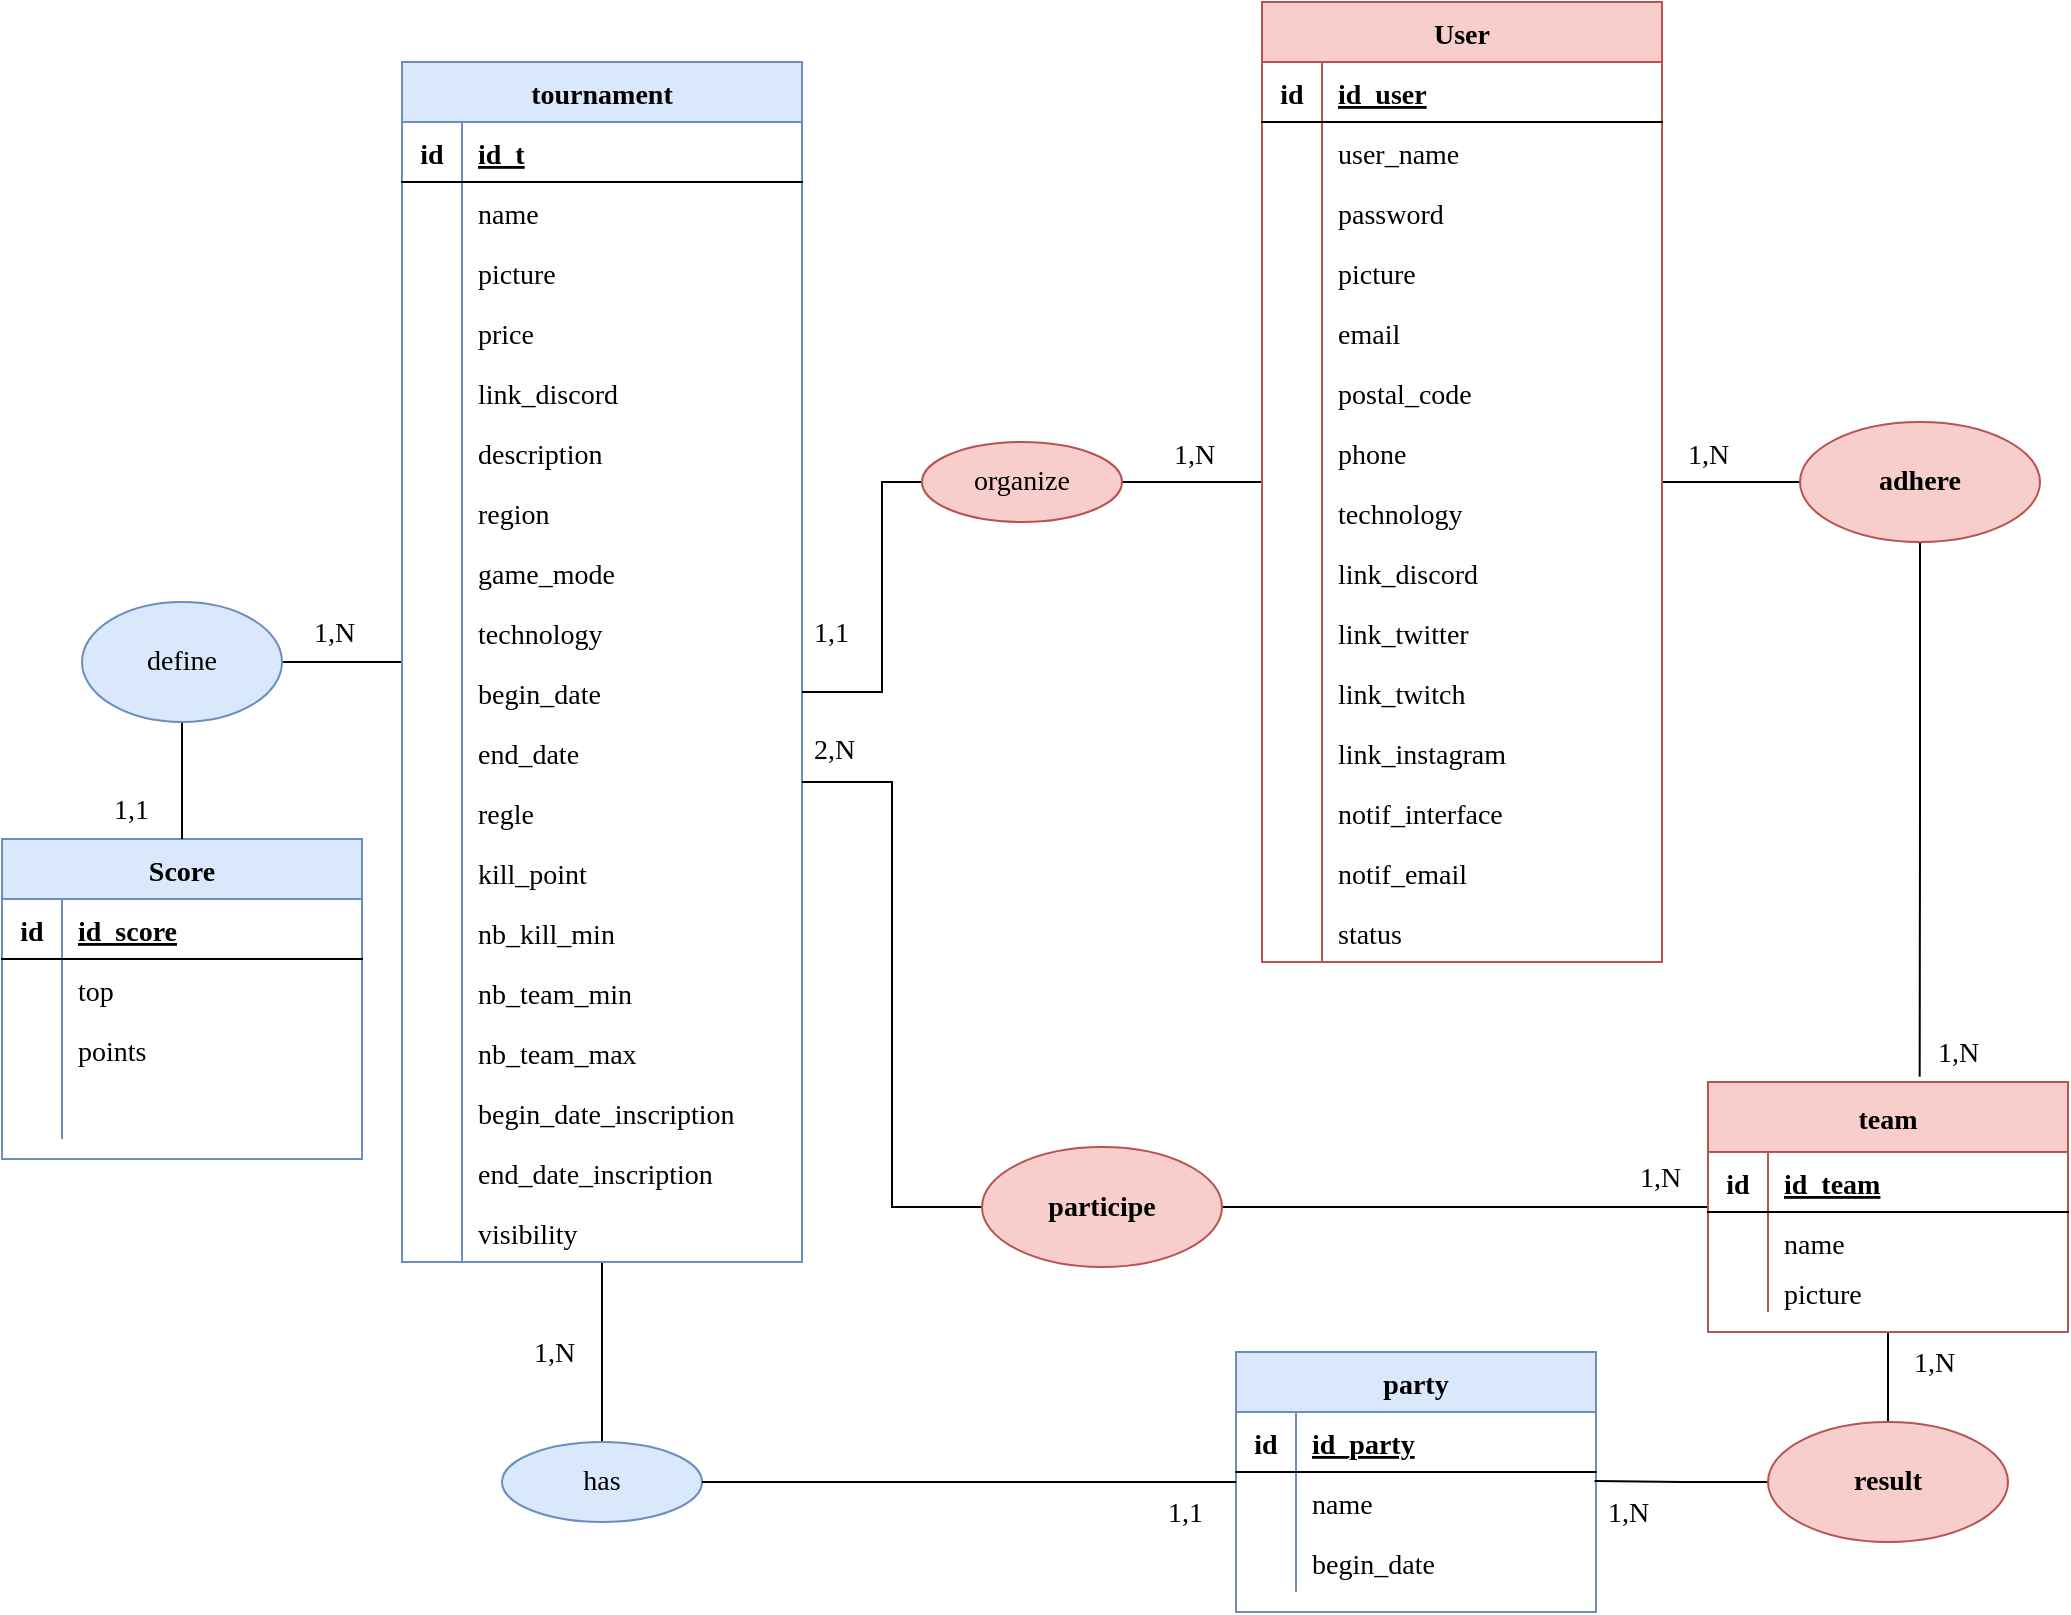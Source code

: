 <mxfile version="15.7.3" type="github" pages="3">
  <diagram id="LHHhkdgvJ5AZlRCK52b9" name="MCD">
    <mxGraphModel dx="1837" dy="2122" grid="1" gridSize="10" guides="1" tooltips="1" connect="1" arrows="1" fold="1" page="1" pageScale="1" pageWidth="827" pageHeight="1169" math="0" shadow="0">
      <root>
        <mxCell id="0" />
        <mxCell id="1" parent="0" />
        <mxCell id="oftShPlgjbqHxEKPmDWm-78" style="edgeStyle=orthogonalEdgeStyle;rounded=0;orthogonalLoop=1;jettySize=auto;html=1;endArrow=none;endFill=0;strokeColor=default;strokeWidth=1;fontSize=14;fontFamily=Verdana;" parent="1" source="ABMfCjns19csXs6lVHj8-19" target="ABMfCjns19csXs6lVHj8-56" edge="1">
          <mxGeometry relative="1" as="geometry" />
        </mxCell>
        <mxCell id="w9kQElYyvsnt38z9Z1WC-1" style="edgeStyle=orthogonalEdgeStyle;rounded=0;orthogonalLoop=1;jettySize=auto;html=1;endArrow=none;endFill=0;" parent="1" source="ABMfCjns19csXs6lVHj8-19" target="ABMfCjns19csXs6lVHj8-85" edge="1">
          <mxGeometry relative="1" as="geometry" />
        </mxCell>
        <mxCell id="ABMfCjns19csXs6lVHj8-19" value="tournament" style="shape=table;startSize=30;container=1;collapsible=1;childLayout=tableLayout;fixedRows=1;rowLines=0;fontStyle=1;align=center;resizeLast=1;fillColor=#dae8fc;strokeColor=#6c8ebf;fontSize=14;fontFamily=Verdana;" parent="1" vertex="1">
          <mxGeometry x="410" y="20" width="200" height="600" as="geometry" />
        </mxCell>
        <mxCell id="ABMfCjns19csXs6lVHj8-20" value="" style="shape=partialRectangle;collapsible=0;dropTarget=0;pointerEvents=0;fillColor=none;top=0;left=0;bottom=1;right=0;points=[[0,0.5],[1,0.5]];portConstraint=eastwest;fontSize=14;fontFamily=Verdana;" parent="ABMfCjns19csXs6lVHj8-19" vertex="1">
          <mxGeometry y="30" width="200" height="30" as="geometry" />
        </mxCell>
        <mxCell id="ABMfCjns19csXs6lVHj8-21" value="id" style="shape=partialRectangle;connectable=0;fillColor=none;top=0;left=0;bottom=0;right=0;fontStyle=1;overflow=hidden;fontSize=14;fontFamily=Verdana;" parent="ABMfCjns19csXs6lVHj8-20" vertex="1">
          <mxGeometry width="30" height="30" as="geometry">
            <mxRectangle width="30" height="30" as="alternateBounds" />
          </mxGeometry>
        </mxCell>
        <mxCell id="ABMfCjns19csXs6lVHj8-22" value="id_t" style="shape=partialRectangle;connectable=0;fillColor=none;top=0;left=0;bottom=0;right=0;align=left;spacingLeft=6;fontStyle=5;overflow=hidden;fontSize=14;fontFamily=Verdana;" parent="ABMfCjns19csXs6lVHj8-20" vertex="1">
          <mxGeometry x="30" width="170" height="30" as="geometry">
            <mxRectangle width="170" height="30" as="alternateBounds" />
          </mxGeometry>
        </mxCell>
        <mxCell id="ABMfCjns19csXs6lVHj8-26" value="" style="shape=partialRectangle;collapsible=0;dropTarget=0;pointerEvents=0;fillColor=none;top=0;left=0;bottom=0;right=0;points=[[0,0.5],[1,0.5]];portConstraint=eastwest;fontSize=14;fontFamily=Verdana;" parent="ABMfCjns19csXs6lVHj8-19" vertex="1">
          <mxGeometry y="60" width="200" height="30" as="geometry" />
        </mxCell>
        <mxCell id="ABMfCjns19csXs6lVHj8-27" value="" style="shape=partialRectangle;connectable=0;fillColor=none;top=0;left=0;bottom=0;right=0;editable=1;overflow=hidden;fontSize=14;fontFamily=Verdana;" parent="ABMfCjns19csXs6lVHj8-26" vertex="1">
          <mxGeometry width="30" height="30" as="geometry">
            <mxRectangle width="30" height="30" as="alternateBounds" />
          </mxGeometry>
        </mxCell>
        <mxCell id="ABMfCjns19csXs6lVHj8-28" value="name" style="shape=partialRectangle;connectable=0;fillColor=none;top=0;left=0;bottom=0;right=0;align=left;spacingLeft=6;overflow=hidden;fontSize=14;fontFamily=Verdana;" parent="ABMfCjns19csXs6lVHj8-26" vertex="1">
          <mxGeometry x="30" width="170" height="30" as="geometry">
            <mxRectangle width="170" height="30" as="alternateBounds" />
          </mxGeometry>
        </mxCell>
        <mxCell id="ABMfCjns19csXs6lVHj8-29" value="" style="shape=partialRectangle;collapsible=0;dropTarget=0;pointerEvents=0;fillColor=none;top=0;left=0;bottom=0;right=0;points=[[0,0.5],[1,0.5]];portConstraint=eastwest;fontSize=14;fontFamily=Verdana;" parent="ABMfCjns19csXs6lVHj8-19" vertex="1">
          <mxGeometry y="90" width="200" height="30" as="geometry" />
        </mxCell>
        <mxCell id="ABMfCjns19csXs6lVHj8-30" value="" style="shape=partialRectangle;connectable=0;fillColor=none;top=0;left=0;bottom=0;right=0;editable=1;overflow=hidden;fontSize=14;fontFamily=Verdana;" parent="ABMfCjns19csXs6lVHj8-29" vertex="1">
          <mxGeometry width="30" height="30" as="geometry">
            <mxRectangle width="30" height="30" as="alternateBounds" />
          </mxGeometry>
        </mxCell>
        <mxCell id="ABMfCjns19csXs6lVHj8-31" value="picture" style="shape=partialRectangle;connectable=0;fillColor=none;top=0;left=0;bottom=0;right=0;align=left;spacingLeft=6;overflow=hidden;fontSize=14;fontFamily=Verdana;" parent="ABMfCjns19csXs6lVHj8-29" vertex="1">
          <mxGeometry x="30" width="170" height="30" as="geometry">
            <mxRectangle width="170" height="30" as="alternateBounds" />
          </mxGeometry>
        </mxCell>
        <mxCell id="oftShPlgjbqHxEKPmDWm-1" value="" style="shape=partialRectangle;collapsible=0;dropTarget=0;pointerEvents=0;fillColor=none;top=0;left=0;bottom=0;right=0;points=[[0,0.5],[1,0.5]];portConstraint=eastwest;fontSize=14;fontFamily=Verdana;" parent="ABMfCjns19csXs6lVHj8-19" vertex="1">
          <mxGeometry y="120" width="200" height="30" as="geometry" />
        </mxCell>
        <mxCell id="oftShPlgjbqHxEKPmDWm-2" value="" style="shape=partialRectangle;connectable=0;fillColor=none;top=0;left=0;bottom=0;right=0;editable=1;overflow=hidden;fontSize=14;fontFamily=Verdana;" parent="oftShPlgjbqHxEKPmDWm-1" vertex="1">
          <mxGeometry width="30" height="30" as="geometry">
            <mxRectangle width="30" height="30" as="alternateBounds" />
          </mxGeometry>
        </mxCell>
        <mxCell id="oftShPlgjbqHxEKPmDWm-3" value="price" style="shape=partialRectangle;connectable=0;fillColor=none;top=0;left=0;bottom=0;right=0;align=left;spacingLeft=6;overflow=hidden;fontSize=14;fontFamily=Verdana;" parent="oftShPlgjbqHxEKPmDWm-1" vertex="1">
          <mxGeometry x="30" width="170" height="30" as="geometry">
            <mxRectangle width="170" height="30" as="alternateBounds" />
          </mxGeometry>
        </mxCell>
        <mxCell id="oftShPlgjbqHxEKPmDWm-4" value="" style="shape=partialRectangle;collapsible=0;dropTarget=0;pointerEvents=0;fillColor=none;top=0;left=0;bottom=0;right=0;points=[[0,0.5],[1,0.5]];portConstraint=eastwest;fontSize=14;fontFamily=Verdana;" parent="ABMfCjns19csXs6lVHj8-19" vertex="1">
          <mxGeometry y="150" width="200" height="30" as="geometry" />
        </mxCell>
        <mxCell id="oftShPlgjbqHxEKPmDWm-5" value="" style="shape=partialRectangle;connectable=0;fillColor=none;top=0;left=0;bottom=0;right=0;editable=1;overflow=hidden;fontSize=14;fontFamily=Verdana;" parent="oftShPlgjbqHxEKPmDWm-4" vertex="1">
          <mxGeometry width="30" height="30" as="geometry">
            <mxRectangle width="30" height="30" as="alternateBounds" />
          </mxGeometry>
        </mxCell>
        <mxCell id="oftShPlgjbqHxEKPmDWm-6" value="link_discord" style="shape=partialRectangle;connectable=0;fillColor=none;top=0;left=0;bottom=0;right=0;align=left;spacingLeft=6;overflow=hidden;fontSize=14;fontFamily=Verdana;" parent="oftShPlgjbqHxEKPmDWm-4" vertex="1">
          <mxGeometry x="30" width="170" height="30" as="geometry">
            <mxRectangle width="170" height="30" as="alternateBounds" />
          </mxGeometry>
        </mxCell>
        <mxCell id="oftShPlgjbqHxEKPmDWm-7" value="" style="shape=partialRectangle;collapsible=0;dropTarget=0;pointerEvents=0;fillColor=none;top=0;left=0;bottom=0;right=0;points=[[0,0.5],[1,0.5]];portConstraint=eastwest;fontSize=14;fontFamily=Verdana;" parent="ABMfCjns19csXs6lVHj8-19" vertex="1">
          <mxGeometry y="180" width="200" height="30" as="geometry" />
        </mxCell>
        <mxCell id="oftShPlgjbqHxEKPmDWm-8" value="" style="shape=partialRectangle;connectable=0;fillColor=none;top=0;left=0;bottom=0;right=0;editable=1;overflow=hidden;fontSize=14;fontFamily=Verdana;" parent="oftShPlgjbqHxEKPmDWm-7" vertex="1">
          <mxGeometry width="30" height="30" as="geometry">
            <mxRectangle width="30" height="30" as="alternateBounds" />
          </mxGeometry>
        </mxCell>
        <mxCell id="oftShPlgjbqHxEKPmDWm-9" value="description" style="shape=partialRectangle;connectable=0;fillColor=none;top=0;left=0;bottom=0;right=0;align=left;spacingLeft=6;overflow=hidden;fontSize=14;fontFamily=Verdana;" parent="oftShPlgjbqHxEKPmDWm-7" vertex="1">
          <mxGeometry x="30" width="170" height="30" as="geometry">
            <mxRectangle width="170" height="30" as="alternateBounds" />
          </mxGeometry>
        </mxCell>
        <mxCell id="oftShPlgjbqHxEKPmDWm-10" value="" style="shape=partialRectangle;collapsible=0;dropTarget=0;pointerEvents=0;fillColor=none;top=0;left=0;bottom=0;right=0;points=[[0,0.5],[1,0.5]];portConstraint=eastwest;fontSize=14;fontFamily=Verdana;" parent="ABMfCjns19csXs6lVHj8-19" vertex="1">
          <mxGeometry y="210" width="200" height="30" as="geometry" />
        </mxCell>
        <mxCell id="oftShPlgjbqHxEKPmDWm-11" value="" style="shape=partialRectangle;connectable=0;fillColor=none;top=0;left=0;bottom=0;right=0;editable=1;overflow=hidden;fontSize=14;fontFamily=Verdana;" parent="oftShPlgjbqHxEKPmDWm-10" vertex="1">
          <mxGeometry width="30" height="30" as="geometry">
            <mxRectangle width="30" height="30" as="alternateBounds" />
          </mxGeometry>
        </mxCell>
        <mxCell id="oftShPlgjbqHxEKPmDWm-12" value="region" style="shape=partialRectangle;connectable=0;fillColor=none;top=0;left=0;bottom=0;right=0;align=left;spacingLeft=6;overflow=hidden;fontSize=14;fontFamily=Verdana;" parent="oftShPlgjbqHxEKPmDWm-10" vertex="1">
          <mxGeometry x="30" width="170" height="30" as="geometry">
            <mxRectangle width="170" height="30" as="alternateBounds" />
          </mxGeometry>
        </mxCell>
        <mxCell id="oftShPlgjbqHxEKPmDWm-13" value="" style="shape=partialRectangle;collapsible=0;dropTarget=0;pointerEvents=0;fillColor=none;top=0;left=0;bottom=0;right=0;points=[[0,0.5],[1,0.5]];portConstraint=eastwest;fontSize=14;fontFamily=Verdana;" parent="ABMfCjns19csXs6lVHj8-19" vertex="1">
          <mxGeometry y="240" width="200" height="30" as="geometry" />
        </mxCell>
        <mxCell id="oftShPlgjbqHxEKPmDWm-14" value="" style="shape=partialRectangle;connectable=0;fillColor=none;top=0;left=0;bottom=0;right=0;editable=1;overflow=hidden;fontSize=14;fontFamily=Verdana;" parent="oftShPlgjbqHxEKPmDWm-13" vertex="1">
          <mxGeometry width="30" height="30" as="geometry">
            <mxRectangle width="30" height="30" as="alternateBounds" />
          </mxGeometry>
        </mxCell>
        <mxCell id="oftShPlgjbqHxEKPmDWm-15" value="game_mode" style="shape=partialRectangle;connectable=0;fillColor=none;top=0;left=0;bottom=0;right=0;align=left;spacingLeft=6;overflow=hidden;fontSize=14;fontFamily=Verdana;" parent="oftShPlgjbqHxEKPmDWm-13" vertex="1">
          <mxGeometry x="30" width="170" height="30" as="geometry">
            <mxRectangle width="170" height="30" as="alternateBounds" />
          </mxGeometry>
        </mxCell>
        <mxCell id="oftShPlgjbqHxEKPmDWm-16" value="" style="shape=partialRectangle;collapsible=0;dropTarget=0;pointerEvents=0;fillColor=none;top=0;left=0;bottom=0;right=0;points=[[0,0.5],[1,0.5]];portConstraint=eastwest;fontSize=14;fontFamily=Verdana;" parent="ABMfCjns19csXs6lVHj8-19" vertex="1">
          <mxGeometry y="270" width="200" height="30" as="geometry" />
        </mxCell>
        <mxCell id="oftShPlgjbqHxEKPmDWm-17" value="" style="shape=partialRectangle;connectable=0;fillColor=none;top=0;left=0;bottom=0;right=0;editable=1;overflow=hidden;fontSize=14;fontFamily=Verdana;" parent="oftShPlgjbqHxEKPmDWm-16" vertex="1">
          <mxGeometry width="30" height="30" as="geometry">
            <mxRectangle width="30" height="30" as="alternateBounds" />
          </mxGeometry>
        </mxCell>
        <mxCell id="oftShPlgjbqHxEKPmDWm-18" value="technology" style="shape=partialRectangle;connectable=0;fillColor=none;top=0;left=0;bottom=0;right=0;align=left;spacingLeft=6;overflow=hidden;fontSize=14;fontFamily=Verdana;" parent="oftShPlgjbqHxEKPmDWm-16" vertex="1">
          <mxGeometry x="30" width="170" height="30" as="geometry">
            <mxRectangle width="170" height="30" as="alternateBounds" />
          </mxGeometry>
        </mxCell>
        <mxCell id="oftShPlgjbqHxEKPmDWm-19" value="" style="shape=partialRectangle;collapsible=0;dropTarget=0;pointerEvents=0;fillColor=none;top=0;left=0;bottom=0;right=0;points=[[0,0.5],[1,0.5]];portConstraint=eastwest;fontSize=14;fontFamily=Verdana;" parent="ABMfCjns19csXs6lVHj8-19" vertex="1">
          <mxGeometry y="300" width="200" height="30" as="geometry" />
        </mxCell>
        <mxCell id="oftShPlgjbqHxEKPmDWm-20" value="" style="shape=partialRectangle;connectable=0;fillColor=none;top=0;left=0;bottom=0;right=0;editable=1;overflow=hidden;fontSize=14;fontFamily=Verdana;" parent="oftShPlgjbqHxEKPmDWm-19" vertex="1">
          <mxGeometry width="30" height="30" as="geometry">
            <mxRectangle width="30" height="30" as="alternateBounds" />
          </mxGeometry>
        </mxCell>
        <mxCell id="oftShPlgjbqHxEKPmDWm-21" value="begin_date" style="shape=partialRectangle;connectable=0;fillColor=none;top=0;left=0;bottom=0;right=0;align=left;spacingLeft=6;overflow=hidden;fontSize=14;fontFamily=Verdana;" parent="oftShPlgjbqHxEKPmDWm-19" vertex="1">
          <mxGeometry x="30" width="170" height="30" as="geometry">
            <mxRectangle width="170" height="30" as="alternateBounds" />
          </mxGeometry>
        </mxCell>
        <mxCell id="oftShPlgjbqHxEKPmDWm-22" value="" style="shape=partialRectangle;collapsible=0;dropTarget=0;pointerEvents=0;fillColor=none;top=0;left=0;bottom=0;right=0;points=[[0,0.5],[1,0.5]];portConstraint=eastwest;fontSize=14;fontFamily=Verdana;" parent="ABMfCjns19csXs6lVHj8-19" vertex="1">
          <mxGeometry y="330" width="200" height="30" as="geometry" />
        </mxCell>
        <mxCell id="oftShPlgjbqHxEKPmDWm-23" value="" style="shape=partialRectangle;connectable=0;fillColor=none;top=0;left=0;bottom=0;right=0;editable=1;overflow=hidden;fontSize=14;fontFamily=Verdana;" parent="oftShPlgjbqHxEKPmDWm-22" vertex="1">
          <mxGeometry width="30" height="30" as="geometry">
            <mxRectangle width="30" height="30" as="alternateBounds" />
          </mxGeometry>
        </mxCell>
        <mxCell id="oftShPlgjbqHxEKPmDWm-24" value="end_date" style="shape=partialRectangle;connectable=0;fillColor=none;top=0;left=0;bottom=0;right=0;align=left;spacingLeft=6;overflow=hidden;fontSize=14;fontFamily=Verdana;" parent="oftShPlgjbqHxEKPmDWm-22" vertex="1">
          <mxGeometry x="30" width="170" height="30" as="geometry">
            <mxRectangle width="170" height="30" as="alternateBounds" />
          </mxGeometry>
        </mxCell>
        <mxCell id="oftShPlgjbqHxEKPmDWm-28" value="" style="shape=partialRectangle;collapsible=0;dropTarget=0;pointerEvents=0;fillColor=none;top=0;left=0;bottom=0;right=0;points=[[0,0.5],[1,0.5]];portConstraint=eastwest;fontSize=14;fontFamily=Verdana;" parent="ABMfCjns19csXs6lVHj8-19" vertex="1">
          <mxGeometry y="360" width="200" height="30" as="geometry" />
        </mxCell>
        <mxCell id="oftShPlgjbqHxEKPmDWm-29" value="" style="shape=partialRectangle;connectable=0;fillColor=none;top=0;left=0;bottom=0;right=0;editable=1;overflow=hidden;fontSize=14;fontFamily=Verdana;" parent="oftShPlgjbqHxEKPmDWm-28" vertex="1">
          <mxGeometry width="30" height="30" as="geometry">
            <mxRectangle width="30" height="30" as="alternateBounds" />
          </mxGeometry>
        </mxCell>
        <mxCell id="oftShPlgjbqHxEKPmDWm-30" value="regle" style="shape=partialRectangle;connectable=0;fillColor=none;top=0;left=0;bottom=0;right=0;align=left;spacingLeft=6;overflow=hidden;fontSize=14;fontFamily=Verdana;" parent="oftShPlgjbqHxEKPmDWm-28" vertex="1">
          <mxGeometry x="30" width="170" height="30" as="geometry">
            <mxRectangle width="170" height="30" as="alternateBounds" />
          </mxGeometry>
        </mxCell>
        <mxCell id="oftShPlgjbqHxEKPmDWm-31" value="" style="shape=partialRectangle;collapsible=0;dropTarget=0;pointerEvents=0;fillColor=none;top=0;left=0;bottom=0;right=0;points=[[0,0.5],[1,0.5]];portConstraint=eastwest;fontSize=14;fontFamily=Verdana;" parent="ABMfCjns19csXs6lVHj8-19" vertex="1">
          <mxGeometry y="390" width="200" height="30" as="geometry" />
        </mxCell>
        <mxCell id="oftShPlgjbqHxEKPmDWm-32" value="" style="shape=partialRectangle;connectable=0;fillColor=none;top=0;left=0;bottom=0;right=0;editable=1;overflow=hidden;fontSize=14;fontFamily=Verdana;" parent="oftShPlgjbqHxEKPmDWm-31" vertex="1">
          <mxGeometry width="30" height="30" as="geometry">
            <mxRectangle width="30" height="30" as="alternateBounds" />
          </mxGeometry>
        </mxCell>
        <mxCell id="oftShPlgjbqHxEKPmDWm-33" value="kill_point" style="shape=partialRectangle;connectable=0;fillColor=none;top=0;left=0;bottom=0;right=0;align=left;spacingLeft=6;overflow=hidden;fontSize=14;fontFamily=Verdana;" parent="oftShPlgjbqHxEKPmDWm-31" vertex="1">
          <mxGeometry x="30" width="170" height="30" as="geometry">
            <mxRectangle width="170" height="30" as="alternateBounds" />
          </mxGeometry>
        </mxCell>
        <mxCell id="oftShPlgjbqHxEKPmDWm-34" value="" style="shape=partialRectangle;collapsible=0;dropTarget=0;pointerEvents=0;fillColor=none;top=0;left=0;bottom=0;right=0;points=[[0,0.5],[1,0.5]];portConstraint=eastwest;fontSize=14;fontFamily=Verdana;" parent="ABMfCjns19csXs6lVHj8-19" vertex="1">
          <mxGeometry y="420" width="200" height="30" as="geometry" />
        </mxCell>
        <mxCell id="oftShPlgjbqHxEKPmDWm-35" value="" style="shape=partialRectangle;connectable=0;fillColor=none;top=0;left=0;bottom=0;right=0;editable=1;overflow=hidden;fontSize=14;fontFamily=Verdana;" parent="oftShPlgjbqHxEKPmDWm-34" vertex="1">
          <mxGeometry width="30" height="30" as="geometry">
            <mxRectangle width="30" height="30" as="alternateBounds" />
          </mxGeometry>
        </mxCell>
        <mxCell id="oftShPlgjbqHxEKPmDWm-36" value="nb_kill_min" style="shape=partialRectangle;connectable=0;fillColor=none;top=0;left=0;bottom=0;right=0;align=left;spacingLeft=6;overflow=hidden;fontSize=14;fontFamily=Verdana;" parent="oftShPlgjbqHxEKPmDWm-34" vertex="1">
          <mxGeometry x="30" width="170" height="30" as="geometry">
            <mxRectangle width="170" height="30" as="alternateBounds" />
          </mxGeometry>
        </mxCell>
        <mxCell id="oftShPlgjbqHxEKPmDWm-40" value="" style="shape=partialRectangle;collapsible=0;dropTarget=0;pointerEvents=0;fillColor=none;top=0;left=0;bottom=0;right=0;points=[[0,0.5],[1,0.5]];portConstraint=eastwest;fontSize=14;fontFamily=Verdana;" parent="ABMfCjns19csXs6lVHj8-19" vertex="1">
          <mxGeometry y="450" width="200" height="30" as="geometry" />
        </mxCell>
        <mxCell id="oftShPlgjbqHxEKPmDWm-41" value="" style="shape=partialRectangle;connectable=0;fillColor=none;top=0;left=0;bottom=0;right=0;editable=1;overflow=hidden;fontSize=14;fontFamily=Verdana;" parent="oftShPlgjbqHxEKPmDWm-40" vertex="1">
          <mxGeometry width="30" height="30" as="geometry">
            <mxRectangle width="30" height="30" as="alternateBounds" />
          </mxGeometry>
        </mxCell>
        <mxCell id="oftShPlgjbqHxEKPmDWm-42" value="nb_team_min" style="shape=partialRectangle;connectable=0;fillColor=none;top=0;left=0;bottom=0;right=0;align=left;spacingLeft=6;overflow=hidden;fontSize=14;fontFamily=Verdana;" parent="oftShPlgjbqHxEKPmDWm-40" vertex="1">
          <mxGeometry x="30" width="170" height="30" as="geometry">
            <mxRectangle width="170" height="30" as="alternateBounds" />
          </mxGeometry>
        </mxCell>
        <mxCell id="oftShPlgjbqHxEKPmDWm-43" value="" style="shape=partialRectangle;collapsible=0;dropTarget=0;pointerEvents=0;fillColor=none;top=0;left=0;bottom=0;right=0;points=[[0,0.5],[1,0.5]];portConstraint=eastwest;fontSize=14;fontFamily=Verdana;" parent="ABMfCjns19csXs6lVHj8-19" vertex="1">
          <mxGeometry y="480" width="200" height="30" as="geometry" />
        </mxCell>
        <mxCell id="oftShPlgjbqHxEKPmDWm-44" value="" style="shape=partialRectangle;connectable=0;fillColor=none;top=0;left=0;bottom=0;right=0;editable=1;overflow=hidden;fontSize=14;fontFamily=Verdana;" parent="oftShPlgjbqHxEKPmDWm-43" vertex="1">
          <mxGeometry width="30" height="30" as="geometry">
            <mxRectangle width="30" height="30" as="alternateBounds" />
          </mxGeometry>
        </mxCell>
        <mxCell id="oftShPlgjbqHxEKPmDWm-45" value="nb_team_max" style="shape=partialRectangle;connectable=0;fillColor=none;top=0;left=0;bottom=0;right=0;align=left;spacingLeft=6;overflow=hidden;fontSize=14;fontFamily=Verdana;" parent="oftShPlgjbqHxEKPmDWm-43" vertex="1">
          <mxGeometry x="30" width="170" height="30" as="geometry">
            <mxRectangle width="170" height="30" as="alternateBounds" />
          </mxGeometry>
        </mxCell>
        <mxCell id="oftShPlgjbqHxEKPmDWm-46" value="" style="shape=partialRectangle;collapsible=0;dropTarget=0;pointerEvents=0;fillColor=none;top=0;left=0;bottom=0;right=0;points=[[0,0.5],[1,0.5]];portConstraint=eastwest;fontSize=14;fontFamily=Verdana;" parent="ABMfCjns19csXs6lVHj8-19" vertex="1">
          <mxGeometry y="510" width="200" height="30" as="geometry" />
        </mxCell>
        <mxCell id="oftShPlgjbqHxEKPmDWm-47" value="" style="shape=partialRectangle;connectable=0;fillColor=none;top=0;left=0;bottom=0;right=0;editable=1;overflow=hidden;fontSize=14;fontFamily=Verdana;" parent="oftShPlgjbqHxEKPmDWm-46" vertex="1">
          <mxGeometry width="30" height="30" as="geometry">
            <mxRectangle width="30" height="30" as="alternateBounds" />
          </mxGeometry>
        </mxCell>
        <mxCell id="oftShPlgjbqHxEKPmDWm-48" value="begin_date_inscription" style="shape=partialRectangle;connectable=0;fillColor=none;top=0;left=0;bottom=0;right=0;align=left;spacingLeft=6;overflow=hidden;fontSize=14;fontFamily=Verdana;" parent="oftShPlgjbqHxEKPmDWm-46" vertex="1">
          <mxGeometry x="30" width="170" height="30" as="geometry">
            <mxRectangle width="170" height="30" as="alternateBounds" />
          </mxGeometry>
        </mxCell>
        <mxCell id="oftShPlgjbqHxEKPmDWm-49" value="" style="shape=partialRectangle;collapsible=0;dropTarget=0;pointerEvents=0;fillColor=none;top=0;left=0;bottom=0;right=0;points=[[0,0.5],[1,0.5]];portConstraint=eastwest;fontSize=14;fontFamily=Verdana;" parent="ABMfCjns19csXs6lVHj8-19" vertex="1">
          <mxGeometry y="540" width="200" height="30" as="geometry" />
        </mxCell>
        <mxCell id="oftShPlgjbqHxEKPmDWm-50" value="" style="shape=partialRectangle;connectable=0;fillColor=none;top=0;left=0;bottom=0;right=0;editable=1;overflow=hidden;fontSize=14;fontFamily=Verdana;" parent="oftShPlgjbqHxEKPmDWm-49" vertex="1">
          <mxGeometry width="30" height="30" as="geometry">
            <mxRectangle width="30" height="30" as="alternateBounds" />
          </mxGeometry>
        </mxCell>
        <mxCell id="oftShPlgjbqHxEKPmDWm-51" value="end_date_inscription" style="shape=partialRectangle;connectable=0;fillColor=none;top=0;left=0;bottom=0;right=0;align=left;spacingLeft=6;overflow=hidden;fontSize=14;fontFamily=Verdana;" parent="oftShPlgjbqHxEKPmDWm-49" vertex="1">
          <mxGeometry x="30" width="170" height="30" as="geometry">
            <mxRectangle width="170" height="30" as="alternateBounds" />
          </mxGeometry>
        </mxCell>
        <mxCell id="oftShPlgjbqHxEKPmDWm-52" value="" style="shape=partialRectangle;collapsible=0;dropTarget=0;pointerEvents=0;fillColor=none;top=0;left=0;bottom=0;right=0;points=[[0,0.5],[1,0.5]];portConstraint=eastwest;fontSize=14;fontFamily=Verdana;" parent="ABMfCjns19csXs6lVHj8-19" vertex="1">
          <mxGeometry y="570" width="200" height="30" as="geometry" />
        </mxCell>
        <mxCell id="oftShPlgjbqHxEKPmDWm-53" value="" style="shape=partialRectangle;connectable=0;fillColor=none;top=0;left=0;bottom=0;right=0;editable=1;overflow=hidden;fontSize=14;fontFamily=Verdana;" parent="oftShPlgjbqHxEKPmDWm-52" vertex="1">
          <mxGeometry width="30" height="30" as="geometry">
            <mxRectangle width="30" height="30" as="alternateBounds" />
          </mxGeometry>
        </mxCell>
        <mxCell id="oftShPlgjbqHxEKPmDWm-54" value="visibility" style="shape=partialRectangle;connectable=0;fillColor=none;top=0;left=0;bottom=0;right=0;align=left;spacingLeft=6;overflow=hidden;fontSize=14;fontFamily=Verdana;" parent="oftShPlgjbqHxEKPmDWm-52" vertex="1">
          <mxGeometry x="30" width="170" height="30" as="geometry">
            <mxRectangle width="170" height="30" as="alternateBounds" />
          </mxGeometry>
        </mxCell>
        <mxCell id="oftShPlgjbqHxEKPmDWm-76" style="edgeStyle=orthogonalEdgeStyle;rounded=0;orthogonalLoop=1;jettySize=auto;html=1;endArrow=none;endFill=0;fontSize=14;fontFamily=Verdana;" parent="1" source="ABMfCjns19csXs6lVHj8-33" target="ABMfCjns19csXs6lVHj8-19" edge="1">
          <mxGeometry relative="1" as="geometry">
            <Array as="points">
              <mxPoint x="650" y="230" />
              <mxPoint x="650" y="335" />
            </Array>
          </mxGeometry>
        </mxCell>
        <mxCell id="PNwwlsgZGc76yLiCeGWt-2" style="edgeStyle=orthogonalEdgeStyle;rounded=0;orthogonalLoop=1;jettySize=auto;html=1;fontFamily=Verdana;fontSize=14;endArrow=none;endFill=0;" parent="1" source="ABMfCjns19csXs6lVHj8-33" target="oftShPlgjbqHxEKPmDWm-80" edge="1">
          <mxGeometry relative="1" as="geometry" />
        </mxCell>
        <mxCell id="ABMfCjns19csXs6lVHj8-33" value="organize" style="ellipse;whiteSpace=wrap;html=1;align=center;fillColor=#f8cecc;strokeColor=#b85450;fontSize=14;fontFamily=Verdana;" parent="1" vertex="1">
          <mxGeometry x="670" y="210" width="100" height="40" as="geometry" />
        </mxCell>
        <mxCell id="ABMfCjns19csXs6lVHj8-40" value="party" style="shape=table;startSize=30;container=1;collapsible=1;childLayout=tableLayout;fixedRows=1;rowLines=0;fontStyle=1;align=center;resizeLast=1;fillColor=#dae8fc;strokeColor=#6c8ebf;fontSize=14;fontFamily=Verdana;" parent="1" vertex="1">
          <mxGeometry x="827" y="665" width="180" height="130" as="geometry" />
        </mxCell>
        <mxCell id="ABMfCjns19csXs6lVHj8-41" value="" style="shape=partialRectangle;collapsible=0;dropTarget=0;pointerEvents=0;fillColor=none;top=0;left=0;bottom=1;right=0;points=[[0,0.5],[1,0.5]];portConstraint=eastwest;fontSize=14;fontFamily=Verdana;" parent="ABMfCjns19csXs6lVHj8-40" vertex="1">
          <mxGeometry y="30" width="180" height="30" as="geometry" />
        </mxCell>
        <mxCell id="ABMfCjns19csXs6lVHj8-42" value="id" style="shape=partialRectangle;connectable=0;fillColor=none;top=0;left=0;bottom=0;right=0;fontStyle=1;overflow=hidden;fontSize=14;fontFamily=Verdana;" parent="ABMfCjns19csXs6lVHj8-41" vertex="1">
          <mxGeometry width="30" height="30" as="geometry">
            <mxRectangle width="30" height="30" as="alternateBounds" />
          </mxGeometry>
        </mxCell>
        <mxCell id="ABMfCjns19csXs6lVHj8-43" value="id_party" style="shape=partialRectangle;connectable=0;fillColor=none;top=0;left=0;bottom=0;right=0;align=left;spacingLeft=6;fontStyle=5;overflow=hidden;fontSize=14;fontFamily=Verdana;" parent="ABMfCjns19csXs6lVHj8-41" vertex="1">
          <mxGeometry x="30" width="150" height="30" as="geometry">
            <mxRectangle width="150" height="30" as="alternateBounds" />
          </mxGeometry>
        </mxCell>
        <mxCell id="ABMfCjns19csXs6lVHj8-44" value="" style="shape=partialRectangle;collapsible=0;dropTarget=0;pointerEvents=0;fillColor=none;top=0;left=0;bottom=0;right=0;points=[[0,0.5],[1,0.5]];portConstraint=eastwest;fontSize=14;fontFamily=Verdana;" parent="ABMfCjns19csXs6lVHj8-40" vertex="1">
          <mxGeometry y="60" width="180" height="30" as="geometry" />
        </mxCell>
        <mxCell id="ABMfCjns19csXs6lVHj8-45" value="" style="shape=partialRectangle;connectable=0;fillColor=none;top=0;left=0;bottom=0;right=0;editable=1;overflow=hidden;fontSize=14;fontFamily=Verdana;" parent="ABMfCjns19csXs6lVHj8-44" vertex="1">
          <mxGeometry width="30" height="30" as="geometry">
            <mxRectangle width="30" height="30" as="alternateBounds" />
          </mxGeometry>
        </mxCell>
        <mxCell id="ABMfCjns19csXs6lVHj8-46" value="name" style="shape=partialRectangle;connectable=0;fillColor=none;top=0;left=0;bottom=0;right=0;align=left;spacingLeft=6;overflow=hidden;fontSize=14;fontFamily=Verdana;" parent="ABMfCjns19csXs6lVHj8-44" vertex="1">
          <mxGeometry x="30" width="150" height="30" as="geometry">
            <mxRectangle width="150" height="30" as="alternateBounds" />
          </mxGeometry>
        </mxCell>
        <mxCell id="ABMfCjns19csXs6lVHj8-47" value="" style="shape=partialRectangle;collapsible=0;dropTarget=0;pointerEvents=0;fillColor=none;top=0;left=0;bottom=0;right=0;points=[[0,0.5],[1,0.5]];portConstraint=eastwest;fontSize=14;fontFamily=Verdana;" parent="ABMfCjns19csXs6lVHj8-40" vertex="1">
          <mxGeometry y="90" width="180" height="30" as="geometry" />
        </mxCell>
        <mxCell id="ABMfCjns19csXs6lVHj8-48" value="" style="shape=partialRectangle;connectable=0;fillColor=none;top=0;left=0;bottom=0;right=0;editable=1;overflow=hidden;fontSize=14;fontFamily=Verdana;" parent="ABMfCjns19csXs6lVHj8-47" vertex="1">
          <mxGeometry width="30" height="30" as="geometry">
            <mxRectangle width="30" height="30" as="alternateBounds" />
          </mxGeometry>
        </mxCell>
        <mxCell id="ABMfCjns19csXs6lVHj8-49" value="begin_date" style="shape=partialRectangle;connectable=0;fillColor=none;top=0;left=0;bottom=0;right=0;align=left;spacingLeft=6;overflow=hidden;fontSize=14;fontFamily=Verdana;" parent="ABMfCjns19csXs6lVHj8-47" vertex="1">
          <mxGeometry x="30" width="150" height="30" as="geometry">
            <mxRectangle width="150" height="30" as="alternateBounds" />
          </mxGeometry>
        </mxCell>
        <mxCell id="ABMfCjns19csXs6lVHj8-70" value="Score" style="shape=table;startSize=30;container=1;collapsible=1;childLayout=tableLayout;fixedRows=1;rowLines=0;fontStyle=1;align=center;resizeLast=1;fillColor=#dae8fc;strokeColor=#6c8ebf;fontSize=14;fontFamily=Verdana;" parent="1" vertex="1">
          <mxGeometry x="210" y="408.5" width="180" height="160" as="geometry" />
        </mxCell>
        <mxCell id="ABMfCjns19csXs6lVHj8-71" value="" style="shape=partialRectangle;collapsible=0;dropTarget=0;pointerEvents=0;fillColor=none;top=0;left=0;bottom=1;right=0;points=[[0,0.5],[1,0.5]];portConstraint=eastwest;fontSize=14;fontFamily=Verdana;" parent="ABMfCjns19csXs6lVHj8-70" vertex="1">
          <mxGeometry y="30" width="180" height="30" as="geometry" />
        </mxCell>
        <mxCell id="ABMfCjns19csXs6lVHj8-72" value="id" style="shape=partialRectangle;connectable=0;fillColor=none;top=0;left=0;bottom=0;right=0;fontStyle=1;overflow=hidden;fontSize=14;fontFamily=Verdana;" parent="ABMfCjns19csXs6lVHj8-71" vertex="1">
          <mxGeometry width="30" height="30" as="geometry">
            <mxRectangle width="30" height="30" as="alternateBounds" />
          </mxGeometry>
        </mxCell>
        <mxCell id="ABMfCjns19csXs6lVHj8-73" value="id_score" style="shape=partialRectangle;connectable=0;fillColor=none;top=0;left=0;bottom=0;right=0;align=left;spacingLeft=6;fontStyle=5;overflow=hidden;fontSize=14;fontFamily=Verdana;" parent="ABMfCjns19csXs6lVHj8-71" vertex="1">
          <mxGeometry x="30" width="150" height="30" as="geometry">
            <mxRectangle width="150" height="30" as="alternateBounds" />
          </mxGeometry>
        </mxCell>
        <mxCell id="ABMfCjns19csXs6lVHj8-74" value="" style="shape=partialRectangle;collapsible=0;dropTarget=0;pointerEvents=0;fillColor=none;top=0;left=0;bottom=0;right=0;points=[[0,0.5],[1,0.5]];portConstraint=eastwest;fontSize=14;fontFamily=Verdana;" parent="ABMfCjns19csXs6lVHj8-70" vertex="1">
          <mxGeometry y="60" width="180" height="30" as="geometry" />
        </mxCell>
        <mxCell id="ABMfCjns19csXs6lVHj8-75" value="" style="shape=partialRectangle;connectable=0;fillColor=none;top=0;left=0;bottom=0;right=0;editable=1;overflow=hidden;fontSize=14;fontFamily=Verdana;" parent="ABMfCjns19csXs6lVHj8-74" vertex="1">
          <mxGeometry width="30" height="30" as="geometry">
            <mxRectangle width="30" height="30" as="alternateBounds" />
          </mxGeometry>
        </mxCell>
        <mxCell id="ABMfCjns19csXs6lVHj8-76" value="top" style="shape=partialRectangle;connectable=0;fillColor=none;top=0;left=0;bottom=0;right=0;align=left;spacingLeft=6;overflow=hidden;fontSize=14;fontFamily=Verdana;" parent="ABMfCjns19csXs6lVHj8-74" vertex="1">
          <mxGeometry x="30" width="150" height="30" as="geometry">
            <mxRectangle width="150" height="30" as="alternateBounds" />
          </mxGeometry>
        </mxCell>
        <mxCell id="ABMfCjns19csXs6lVHj8-77" value="" style="shape=partialRectangle;collapsible=0;dropTarget=0;pointerEvents=0;fillColor=none;top=0;left=0;bottom=0;right=0;points=[[0,0.5],[1,0.5]];portConstraint=eastwest;fontSize=14;fontFamily=Verdana;" parent="ABMfCjns19csXs6lVHj8-70" vertex="1">
          <mxGeometry y="90" width="180" height="30" as="geometry" />
        </mxCell>
        <mxCell id="ABMfCjns19csXs6lVHj8-78" value="" style="shape=partialRectangle;connectable=0;fillColor=none;top=0;left=0;bottom=0;right=0;editable=1;overflow=hidden;fontSize=14;fontFamily=Verdana;" parent="ABMfCjns19csXs6lVHj8-77" vertex="1">
          <mxGeometry width="30" height="30" as="geometry">
            <mxRectangle width="30" height="30" as="alternateBounds" />
          </mxGeometry>
        </mxCell>
        <mxCell id="ABMfCjns19csXs6lVHj8-79" value="points" style="shape=partialRectangle;connectable=0;fillColor=none;top=0;left=0;bottom=0;right=0;align=left;spacingLeft=6;overflow=hidden;fontSize=14;fontFamily=Verdana;" parent="ABMfCjns19csXs6lVHj8-77" vertex="1">
          <mxGeometry x="30" width="150" height="30" as="geometry">
            <mxRectangle width="150" height="30" as="alternateBounds" />
          </mxGeometry>
        </mxCell>
        <mxCell id="ABMfCjns19csXs6lVHj8-80" value="" style="shape=partialRectangle;collapsible=0;dropTarget=0;pointerEvents=0;fillColor=none;top=0;left=0;bottom=0;right=0;points=[[0,0.5],[1,0.5]];portConstraint=eastwest;fontSize=14;fontFamily=Verdana;" parent="ABMfCjns19csXs6lVHj8-70" vertex="1">
          <mxGeometry y="120" width="180" height="30" as="geometry" />
        </mxCell>
        <mxCell id="ABMfCjns19csXs6lVHj8-81" value="" style="shape=partialRectangle;connectable=0;fillColor=none;top=0;left=0;bottom=0;right=0;editable=1;overflow=hidden;fontSize=14;fontFamily=Verdana;" parent="ABMfCjns19csXs6lVHj8-80" vertex="1">
          <mxGeometry width="30" height="30" as="geometry">
            <mxRectangle width="30" height="30" as="alternateBounds" />
          </mxGeometry>
        </mxCell>
        <mxCell id="ABMfCjns19csXs6lVHj8-82" value="" style="shape=partialRectangle;connectable=0;fillColor=none;top=0;left=0;bottom=0;right=0;align=left;spacingLeft=6;overflow=hidden;fontSize=14;fontFamily=Verdana;" parent="ABMfCjns19csXs6lVHj8-80" vertex="1">
          <mxGeometry x="30" width="150" height="30" as="geometry">
            <mxRectangle width="150" height="30" as="alternateBounds" />
          </mxGeometry>
        </mxCell>
        <mxCell id="oftShPlgjbqHxEKPmDWm-57" style="edgeStyle=orthogonalEdgeStyle;rounded=0;orthogonalLoop=1;jettySize=auto;html=1;strokeWidth=1;endArrow=none;endFill=0;fontSize=14;fontFamily=Verdana;" parent="1" source="ABMfCjns19csXs6lVHj8-85" target="ABMfCjns19csXs6lVHj8-70" edge="1">
          <mxGeometry relative="1" as="geometry" />
        </mxCell>
        <mxCell id="ABMfCjns19csXs6lVHj8-85" value="define" style="ellipse;whiteSpace=wrap;html=1;align=center;fillColor=#dae8fc;strokeColor=#6c8ebf;fontSize=14;fontFamily=Verdana;" parent="1" vertex="1">
          <mxGeometry x="250" y="290" width="100" height="60" as="geometry" />
        </mxCell>
        <mxCell id="oftShPlgjbqHxEKPmDWm-162" value="" style="edgeStyle=orthogonalEdgeStyle;rounded=0;orthogonalLoop=1;jettySize=auto;html=1;endArrow=none;endFill=0;strokeColor=default;strokeWidth=1;fontSize=14;fontFamily=Verdana;" parent="1" source="ABMfCjns19csXs6lVHj8-108" target="oftShPlgjbqHxEKPmDWm-161" edge="1">
          <mxGeometry relative="1" as="geometry" />
        </mxCell>
        <mxCell id="oftShPlgjbqHxEKPmDWm-167" style="edgeStyle=orthogonalEdgeStyle;rounded=0;orthogonalLoop=1;jettySize=auto;html=1;endArrow=none;endFill=0;strokeColor=default;strokeWidth=1;fontSize=14;fontFamily=Verdana;" parent="1" source="ABMfCjns19csXs6lVHj8-108" target="oftShPlgjbqHxEKPmDWm-164" edge="1">
          <mxGeometry relative="1" as="geometry" />
        </mxCell>
        <mxCell id="ABMfCjns19csXs6lVHj8-108" value="team" style="shape=table;startSize=35;container=1;collapsible=1;childLayout=tableLayout;fixedRows=1;rowLines=0;fontStyle=1;align=center;resizeLast=1;fillColor=#f8cecc;strokeColor=#b85450;fontSize=14;fontFamily=Verdana;" parent="1" vertex="1">
          <mxGeometry x="1063" y="530" width="180" height="125" as="geometry" />
        </mxCell>
        <mxCell id="ABMfCjns19csXs6lVHj8-109" value="" style="shape=partialRectangle;collapsible=0;dropTarget=0;pointerEvents=0;fillColor=none;top=0;left=0;bottom=1;right=0;points=[[0,0.5],[1,0.5]];portConstraint=eastwest;fontSize=14;fontFamily=Verdana;" parent="ABMfCjns19csXs6lVHj8-108" vertex="1">
          <mxGeometry y="35" width="180" height="30" as="geometry" />
        </mxCell>
        <mxCell id="ABMfCjns19csXs6lVHj8-110" value="id" style="shape=partialRectangle;connectable=0;fillColor=none;top=0;left=0;bottom=0;right=0;fontStyle=1;overflow=hidden;fontSize=14;fontFamily=Verdana;" parent="ABMfCjns19csXs6lVHj8-109" vertex="1">
          <mxGeometry width="30" height="30" as="geometry">
            <mxRectangle width="30" height="30" as="alternateBounds" />
          </mxGeometry>
        </mxCell>
        <mxCell id="ABMfCjns19csXs6lVHj8-111" value="id_team" style="shape=partialRectangle;connectable=0;fillColor=none;top=0;left=0;bottom=0;right=0;align=left;spacingLeft=6;fontStyle=5;overflow=hidden;fontSize=14;fontFamily=Verdana;" parent="ABMfCjns19csXs6lVHj8-109" vertex="1">
          <mxGeometry x="30" width="150" height="30" as="geometry">
            <mxRectangle width="150" height="30" as="alternateBounds" />
          </mxGeometry>
        </mxCell>
        <mxCell id="ABMfCjns19csXs6lVHj8-112" value="" style="shape=partialRectangle;collapsible=0;dropTarget=0;pointerEvents=0;fillColor=none;top=0;left=0;bottom=0;right=0;points=[[0,0.5],[1,0.5]];portConstraint=eastwest;fontSize=14;fontFamily=Verdana;" parent="ABMfCjns19csXs6lVHj8-108" vertex="1">
          <mxGeometry y="65" width="180" height="30" as="geometry" />
        </mxCell>
        <mxCell id="ABMfCjns19csXs6lVHj8-113" value="" style="shape=partialRectangle;connectable=0;fillColor=none;top=0;left=0;bottom=0;right=0;editable=1;overflow=hidden;fontSize=14;fontFamily=Verdana;" parent="ABMfCjns19csXs6lVHj8-112" vertex="1">
          <mxGeometry width="30" height="30" as="geometry">
            <mxRectangle width="30" height="30" as="alternateBounds" />
          </mxGeometry>
        </mxCell>
        <mxCell id="ABMfCjns19csXs6lVHj8-114" value="name" style="shape=partialRectangle;connectable=0;fillColor=none;top=0;left=0;bottom=0;right=0;align=left;spacingLeft=6;overflow=hidden;fontSize=14;fontFamily=Verdana;" parent="ABMfCjns19csXs6lVHj8-112" vertex="1">
          <mxGeometry x="30" width="150" height="30" as="geometry">
            <mxRectangle width="150" height="30" as="alternateBounds" />
          </mxGeometry>
        </mxCell>
        <mxCell id="ABMfCjns19csXs6lVHj8-115" value="" style="shape=partialRectangle;collapsible=0;dropTarget=0;pointerEvents=0;fillColor=none;top=0;left=0;bottom=0;right=0;points=[[0,0.5],[1,0.5]];portConstraint=eastwest;fontSize=14;fontFamily=Verdana;" parent="ABMfCjns19csXs6lVHj8-108" vertex="1">
          <mxGeometry y="95" width="180" height="20" as="geometry" />
        </mxCell>
        <mxCell id="ABMfCjns19csXs6lVHj8-116" value="" style="shape=partialRectangle;connectable=0;fillColor=none;top=0;left=0;bottom=0;right=0;editable=1;overflow=hidden;fontSize=14;fontFamily=Verdana;" parent="ABMfCjns19csXs6lVHj8-115" vertex="1">
          <mxGeometry width="30" height="20" as="geometry">
            <mxRectangle width="30" height="20" as="alternateBounds" />
          </mxGeometry>
        </mxCell>
        <mxCell id="ABMfCjns19csXs6lVHj8-117" value="picture" style="shape=partialRectangle;connectable=0;fillColor=none;top=0;left=0;bottom=0;right=0;align=left;spacingLeft=6;overflow=hidden;fontSize=14;fontFamily=Verdana;" parent="ABMfCjns19csXs6lVHj8-115" vertex="1">
          <mxGeometry x="30" width="150" height="20" as="geometry">
            <mxRectangle width="150" height="20" as="alternateBounds" />
          </mxGeometry>
        </mxCell>
        <mxCell id="ABMfCjns19csXs6lVHj8-56" value="has" style="ellipse;whiteSpace=wrap;html=1;align=center;fillColor=#dae8fc;strokeColor=#6c8ebf;fontSize=14;fontFamily=Verdana;" parent="1" vertex="1">
          <mxGeometry x="460" y="710" width="100" height="40" as="geometry" />
        </mxCell>
        <mxCell id="oftShPlgjbqHxEKPmDWm-158" value="" style="edgeStyle=orthogonalEdgeStyle;rounded=0;orthogonalLoop=1;jettySize=auto;html=1;endArrow=none;endFill=0;strokeColor=default;strokeWidth=1;fontSize=14;fontFamily=Verdana;" parent="1" source="oftShPlgjbqHxEKPmDWm-80" target="oftShPlgjbqHxEKPmDWm-157" edge="1">
          <mxGeometry relative="1" as="geometry" />
        </mxCell>
        <mxCell id="oftShPlgjbqHxEKPmDWm-80" value="User" style="shape=table;startSize=30;container=1;collapsible=1;childLayout=tableLayout;fixedRows=1;rowLines=0;fontStyle=1;align=center;resizeLast=1;fillColor=#f8cecc;strokeColor=#b85450;fontSize=14;fontFamily=Verdana;" parent="1" vertex="1">
          <mxGeometry x="840" y="-10" width="200" height="480" as="geometry" />
        </mxCell>
        <mxCell id="oftShPlgjbqHxEKPmDWm-81" value="" style="shape=partialRectangle;collapsible=0;dropTarget=0;pointerEvents=0;fillColor=none;top=0;left=0;bottom=1;right=0;points=[[0,0.5],[1,0.5]];portConstraint=eastwest;fontSize=14;fontFamily=Verdana;" parent="oftShPlgjbqHxEKPmDWm-80" vertex="1">
          <mxGeometry y="30" width="200" height="30" as="geometry" />
        </mxCell>
        <mxCell id="oftShPlgjbqHxEKPmDWm-82" value="id" style="shape=partialRectangle;connectable=0;fillColor=none;top=0;left=0;bottom=0;right=0;fontStyle=1;overflow=hidden;fontSize=14;fontFamily=Verdana;" parent="oftShPlgjbqHxEKPmDWm-81" vertex="1">
          <mxGeometry width="30" height="30" as="geometry">
            <mxRectangle width="30" height="30" as="alternateBounds" />
          </mxGeometry>
        </mxCell>
        <mxCell id="oftShPlgjbqHxEKPmDWm-83" value="id_user" style="shape=partialRectangle;connectable=0;fillColor=none;top=0;left=0;bottom=0;right=0;align=left;spacingLeft=6;fontStyle=5;overflow=hidden;fontSize=14;fontFamily=Verdana;" parent="oftShPlgjbqHxEKPmDWm-81" vertex="1">
          <mxGeometry x="30" width="170" height="30" as="geometry">
            <mxRectangle width="170" height="30" as="alternateBounds" />
          </mxGeometry>
        </mxCell>
        <mxCell id="oftShPlgjbqHxEKPmDWm-87" value="" style="shape=partialRectangle;collapsible=0;dropTarget=0;pointerEvents=0;fillColor=none;top=0;left=0;bottom=0;right=0;points=[[0,0.5],[1,0.5]];portConstraint=eastwest;fontSize=14;fontFamily=Verdana;" parent="oftShPlgjbqHxEKPmDWm-80" vertex="1">
          <mxGeometry y="60" width="200" height="30" as="geometry" />
        </mxCell>
        <mxCell id="oftShPlgjbqHxEKPmDWm-88" value="" style="shape=partialRectangle;connectable=0;fillColor=none;top=0;left=0;bottom=0;right=0;editable=1;overflow=hidden;fontSize=14;fontFamily=Verdana;" parent="oftShPlgjbqHxEKPmDWm-87" vertex="1">
          <mxGeometry width="30" height="30" as="geometry">
            <mxRectangle width="30" height="30" as="alternateBounds" />
          </mxGeometry>
        </mxCell>
        <mxCell id="oftShPlgjbqHxEKPmDWm-89" value="user_name" style="shape=partialRectangle;connectable=0;fillColor=none;top=0;left=0;bottom=0;right=0;align=left;spacingLeft=6;overflow=hidden;fontSize=14;fontFamily=Verdana;" parent="oftShPlgjbqHxEKPmDWm-87" vertex="1">
          <mxGeometry x="30" width="170" height="30" as="geometry">
            <mxRectangle width="170" height="30" as="alternateBounds" />
          </mxGeometry>
        </mxCell>
        <mxCell id="oftShPlgjbqHxEKPmDWm-90" value="" style="shape=partialRectangle;collapsible=0;dropTarget=0;pointerEvents=0;fillColor=none;top=0;left=0;bottom=0;right=0;points=[[0,0.5],[1,0.5]];portConstraint=eastwest;fontSize=14;fontFamily=Verdana;" parent="oftShPlgjbqHxEKPmDWm-80" vertex="1">
          <mxGeometry y="90" width="200" height="30" as="geometry" />
        </mxCell>
        <mxCell id="oftShPlgjbqHxEKPmDWm-91" value="" style="shape=partialRectangle;connectable=0;fillColor=none;top=0;left=0;bottom=0;right=0;editable=1;overflow=hidden;fontSize=14;fontFamily=Verdana;" parent="oftShPlgjbqHxEKPmDWm-90" vertex="1">
          <mxGeometry width="30" height="30" as="geometry">
            <mxRectangle width="30" height="30" as="alternateBounds" />
          </mxGeometry>
        </mxCell>
        <mxCell id="oftShPlgjbqHxEKPmDWm-92" value="password" style="shape=partialRectangle;connectable=0;fillColor=none;top=0;left=0;bottom=0;right=0;align=left;spacingLeft=6;overflow=hidden;fontSize=14;fontFamily=Verdana;" parent="oftShPlgjbqHxEKPmDWm-90" vertex="1">
          <mxGeometry x="30" width="170" height="30" as="geometry">
            <mxRectangle width="170" height="30" as="alternateBounds" />
          </mxGeometry>
        </mxCell>
        <mxCell id="oftShPlgjbqHxEKPmDWm-93" value="" style="shape=partialRectangle;collapsible=0;dropTarget=0;pointerEvents=0;fillColor=none;top=0;left=0;bottom=0;right=0;points=[[0,0.5],[1,0.5]];portConstraint=eastwest;fontSize=14;fontFamily=Verdana;" parent="oftShPlgjbqHxEKPmDWm-80" vertex="1">
          <mxGeometry y="120" width="200" height="30" as="geometry" />
        </mxCell>
        <mxCell id="oftShPlgjbqHxEKPmDWm-94" value="" style="shape=partialRectangle;connectable=0;fillColor=none;top=0;left=0;bottom=0;right=0;editable=1;overflow=hidden;fontSize=14;fontFamily=Verdana;" parent="oftShPlgjbqHxEKPmDWm-93" vertex="1">
          <mxGeometry width="30" height="30" as="geometry">
            <mxRectangle width="30" height="30" as="alternateBounds" />
          </mxGeometry>
        </mxCell>
        <mxCell id="oftShPlgjbqHxEKPmDWm-95" value="picture" style="shape=partialRectangle;connectable=0;fillColor=none;top=0;left=0;bottom=0;right=0;align=left;spacingLeft=6;overflow=hidden;fontSize=14;fontFamily=Verdana;" parent="oftShPlgjbqHxEKPmDWm-93" vertex="1">
          <mxGeometry x="30" width="170" height="30" as="geometry">
            <mxRectangle width="170" height="30" as="alternateBounds" />
          </mxGeometry>
        </mxCell>
        <mxCell id="oftShPlgjbqHxEKPmDWm-96" value="" style="shape=partialRectangle;collapsible=0;dropTarget=0;pointerEvents=0;fillColor=none;top=0;left=0;bottom=0;right=0;points=[[0,0.5],[1,0.5]];portConstraint=eastwest;fontSize=14;fontFamily=Verdana;" parent="oftShPlgjbqHxEKPmDWm-80" vertex="1">
          <mxGeometry y="150" width="200" height="30" as="geometry" />
        </mxCell>
        <mxCell id="oftShPlgjbqHxEKPmDWm-97" value="" style="shape=partialRectangle;connectable=0;fillColor=none;top=0;left=0;bottom=0;right=0;editable=1;overflow=hidden;fontSize=14;fontFamily=Verdana;" parent="oftShPlgjbqHxEKPmDWm-96" vertex="1">
          <mxGeometry width="30" height="30" as="geometry">
            <mxRectangle width="30" height="30" as="alternateBounds" />
          </mxGeometry>
        </mxCell>
        <mxCell id="oftShPlgjbqHxEKPmDWm-98" value="email" style="shape=partialRectangle;connectable=0;fillColor=none;top=0;left=0;bottom=0;right=0;align=left;spacingLeft=6;overflow=hidden;fontSize=14;fontFamily=Verdana;" parent="oftShPlgjbqHxEKPmDWm-96" vertex="1">
          <mxGeometry x="30" width="170" height="30" as="geometry">
            <mxRectangle width="170" height="30" as="alternateBounds" />
          </mxGeometry>
        </mxCell>
        <mxCell id="oftShPlgjbqHxEKPmDWm-99" value="" style="shape=partialRectangle;collapsible=0;dropTarget=0;pointerEvents=0;fillColor=none;top=0;left=0;bottom=0;right=0;points=[[0,0.5],[1,0.5]];portConstraint=eastwest;fontSize=14;fontFamily=Verdana;" parent="oftShPlgjbqHxEKPmDWm-80" vertex="1">
          <mxGeometry y="180" width="200" height="30" as="geometry" />
        </mxCell>
        <mxCell id="oftShPlgjbqHxEKPmDWm-100" value="" style="shape=partialRectangle;connectable=0;fillColor=none;top=0;left=0;bottom=0;right=0;editable=1;overflow=hidden;fontSize=14;fontFamily=Verdana;" parent="oftShPlgjbqHxEKPmDWm-99" vertex="1">
          <mxGeometry width="30" height="30" as="geometry">
            <mxRectangle width="30" height="30" as="alternateBounds" />
          </mxGeometry>
        </mxCell>
        <mxCell id="oftShPlgjbqHxEKPmDWm-101" value="postal_code" style="shape=partialRectangle;connectable=0;fillColor=none;top=0;left=0;bottom=0;right=0;align=left;spacingLeft=6;overflow=hidden;fontSize=14;fontFamily=Verdana;" parent="oftShPlgjbqHxEKPmDWm-99" vertex="1">
          <mxGeometry x="30" width="170" height="30" as="geometry">
            <mxRectangle width="170" height="30" as="alternateBounds" />
          </mxGeometry>
        </mxCell>
        <mxCell id="oftShPlgjbqHxEKPmDWm-102" value="" style="shape=partialRectangle;collapsible=0;dropTarget=0;pointerEvents=0;fillColor=none;top=0;left=0;bottom=0;right=0;points=[[0,0.5],[1,0.5]];portConstraint=eastwest;fontSize=14;fontFamily=Verdana;" parent="oftShPlgjbqHxEKPmDWm-80" vertex="1">
          <mxGeometry y="210" width="200" height="30" as="geometry" />
        </mxCell>
        <mxCell id="oftShPlgjbqHxEKPmDWm-103" value="" style="shape=partialRectangle;connectable=0;fillColor=none;top=0;left=0;bottom=0;right=0;editable=1;overflow=hidden;fontSize=14;fontFamily=Verdana;" parent="oftShPlgjbqHxEKPmDWm-102" vertex="1">
          <mxGeometry width="30" height="30" as="geometry">
            <mxRectangle width="30" height="30" as="alternateBounds" />
          </mxGeometry>
        </mxCell>
        <mxCell id="oftShPlgjbqHxEKPmDWm-104" value="phone" style="shape=partialRectangle;connectable=0;fillColor=none;top=0;left=0;bottom=0;right=0;align=left;spacingLeft=6;overflow=hidden;fontSize=14;fontFamily=Verdana;" parent="oftShPlgjbqHxEKPmDWm-102" vertex="1">
          <mxGeometry x="30" width="170" height="30" as="geometry">
            <mxRectangle width="170" height="30" as="alternateBounds" />
          </mxGeometry>
        </mxCell>
        <mxCell id="oftShPlgjbqHxEKPmDWm-108" value="" style="shape=partialRectangle;collapsible=0;dropTarget=0;pointerEvents=0;fillColor=none;top=0;left=0;bottom=0;right=0;points=[[0,0.5],[1,0.5]];portConstraint=eastwest;fontSize=14;fontFamily=Verdana;" parent="oftShPlgjbqHxEKPmDWm-80" vertex="1">
          <mxGeometry y="240" width="200" height="30" as="geometry" />
        </mxCell>
        <mxCell id="oftShPlgjbqHxEKPmDWm-109" value="" style="shape=partialRectangle;connectable=0;fillColor=none;top=0;left=0;bottom=0;right=0;editable=1;overflow=hidden;fontSize=14;fontFamily=Verdana;" parent="oftShPlgjbqHxEKPmDWm-108" vertex="1">
          <mxGeometry width="30" height="30" as="geometry">
            <mxRectangle width="30" height="30" as="alternateBounds" />
          </mxGeometry>
        </mxCell>
        <mxCell id="oftShPlgjbqHxEKPmDWm-110" value="technology" style="shape=partialRectangle;connectable=0;fillColor=none;top=0;left=0;bottom=0;right=0;align=left;spacingLeft=6;overflow=hidden;fontSize=14;fontFamily=Verdana;" parent="oftShPlgjbqHxEKPmDWm-108" vertex="1">
          <mxGeometry x="30" width="170" height="30" as="geometry">
            <mxRectangle width="170" height="30" as="alternateBounds" />
          </mxGeometry>
        </mxCell>
        <mxCell id="oftShPlgjbqHxEKPmDWm-111" value="" style="shape=partialRectangle;collapsible=0;dropTarget=0;pointerEvents=0;fillColor=none;top=0;left=0;bottom=0;right=0;points=[[0,0.5],[1,0.5]];portConstraint=eastwest;fontSize=14;fontFamily=Verdana;" parent="oftShPlgjbqHxEKPmDWm-80" vertex="1">
          <mxGeometry y="270" width="200" height="30" as="geometry" />
        </mxCell>
        <mxCell id="oftShPlgjbqHxEKPmDWm-112" value="" style="shape=partialRectangle;connectable=0;fillColor=none;top=0;left=0;bottom=0;right=0;editable=1;overflow=hidden;fontSize=14;fontFamily=Verdana;" parent="oftShPlgjbqHxEKPmDWm-111" vertex="1">
          <mxGeometry width="30" height="30" as="geometry">
            <mxRectangle width="30" height="30" as="alternateBounds" />
          </mxGeometry>
        </mxCell>
        <mxCell id="oftShPlgjbqHxEKPmDWm-113" value="link_discord" style="shape=partialRectangle;connectable=0;fillColor=none;top=0;left=0;bottom=0;right=0;align=left;spacingLeft=6;overflow=hidden;fontSize=14;fontFamily=Verdana;" parent="oftShPlgjbqHxEKPmDWm-111" vertex="1">
          <mxGeometry x="30" width="170" height="30" as="geometry">
            <mxRectangle width="170" height="30" as="alternateBounds" />
          </mxGeometry>
        </mxCell>
        <mxCell id="oftShPlgjbqHxEKPmDWm-114" value="" style="shape=partialRectangle;collapsible=0;dropTarget=0;pointerEvents=0;fillColor=none;top=0;left=0;bottom=0;right=0;points=[[0,0.5],[1,0.5]];portConstraint=eastwest;fontSize=14;fontFamily=Verdana;" parent="oftShPlgjbqHxEKPmDWm-80" vertex="1">
          <mxGeometry y="300" width="200" height="30" as="geometry" />
        </mxCell>
        <mxCell id="oftShPlgjbqHxEKPmDWm-115" value="" style="shape=partialRectangle;connectable=0;fillColor=none;top=0;left=0;bottom=0;right=0;editable=1;overflow=hidden;fontSize=14;fontFamily=Verdana;" parent="oftShPlgjbqHxEKPmDWm-114" vertex="1">
          <mxGeometry width="30" height="30" as="geometry">
            <mxRectangle width="30" height="30" as="alternateBounds" />
          </mxGeometry>
        </mxCell>
        <mxCell id="oftShPlgjbqHxEKPmDWm-116" value="link_twitter" style="shape=partialRectangle;connectable=0;fillColor=none;top=0;left=0;bottom=0;right=0;align=left;spacingLeft=6;overflow=hidden;fontSize=14;fontFamily=Verdana;" parent="oftShPlgjbqHxEKPmDWm-114" vertex="1">
          <mxGeometry x="30" width="170" height="30" as="geometry">
            <mxRectangle width="170" height="30" as="alternateBounds" />
          </mxGeometry>
        </mxCell>
        <mxCell id="oftShPlgjbqHxEKPmDWm-117" value="" style="shape=partialRectangle;collapsible=0;dropTarget=0;pointerEvents=0;fillColor=none;top=0;left=0;bottom=0;right=0;points=[[0,0.5],[1,0.5]];portConstraint=eastwest;fontSize=14;fontFamily=Verdana;" parent="oftShPlgjbqHxEKPmDWm-80" vertex="1">
          <mxGeometry y="330" width="200" height="30" as="geometry" />
        </mxCell>
        <mxCell id="oftShPlgjbqHxEKPmDWm-118" value="" style="shape=partialRectangle;connectable=0;fillColor=none;top=0;left=0;bottom=0;right=0;editable=1;overflow=hidden;fontSize=14;fontFamily=Verdana;" parent="oftShPlgjbqHxEKPmDWm-117" vertex="1">
          <mxGeometry width="30" height="30" as="geometry">
            <mxRectangle width="30" height="30" as="alternateBounds" />
          </mxGeometry>
        </mxCell>
        <mxCell id="oftShPlgjbqHxEKPmDWm-119" value="link_twitch" style="shape=partialRectangle;connectable=0;fillColor=none;top=0;left=0;bottom=0;right=0;align=left;spacingLeft=6;overflow=hidden;fontSize=14;fontFamily=Verdana;" parent="oftShPlgjbqHxEKPmDWm-117" vertex="1">
          <mxGeometry x="30" width="170" height="30" as="geometry">
            <mxRectangle width="170" height="30" as="alternateBounds" />
          </mxGeometry>
        </mxCell>
        <mxCell id="oftShPlgjbqHxEKPmDWm-120" value="" style="shape=partialRectangle;collapsible=0;dropTarget=0;pointerEvents=0;fillColor=none;top=0;left=0;bottom=0;right=0;points=[[0,0.5],[1,0.5]];portConstraint=eastwest;fontSize=14;fontFamily=Verdana;" parent="oftShPlgjbqHxEKPmDWm-80" vertex="1">
          <mxGeometry y="360" width="200" height="30" as="geometry" />
        </mxCell>
        <mxCell id="oftShPlgjbqHxEKPmDWm-121" value="" style="shape=partialRectangle;connectable=0;fillColor=none;top=0;left=0;bottom=0;right=0;editable=1;overflow=hidden;fontSize=14;fontFamily=Verdana;" parent="oftShPlgjbqHxEKPmDWm-120" vertex="1">
          <mxGeometry width="30" height="30" as="geometry">
            <mxRectangle width="30" height="30" as="alternateBounds" />
          </mxGeometry>
        </mxCell>
        <mxCell id="oftShPlgjbqHxEKPmDWm-122" value="link_instagram" style="shape=partialRectangle;connectable=0;fillColor=none;top=0;left=0;bottom=0;right=0;align=left;spacingLeft=6;overflow=hidden;fontSize=14;fontFamily=Verdana;" parent="oftShPlgjbqHxEKPmDWm-120" vertex="1">
          <mxGeometry x="30" width="170" height="30" as="geometry">
            <mxRectangle width="170" height="30" as="alternateBounds" />
          </mxGeometry>
        </mxCell>
        <mxCell id="oftShPlgjbqHxEKPmDWm-129" value="" style="shape=partialRectangle;collapsible=0;dropTarget=0;pointerEvents=0;fillColor=none;top=0;left=0;bottom=0;right=0;points=[[0,0.5],[1,0.5]];portConstraint=eastwest;fontSize=14;fontFamily=Verdana;" parent="oftShPlgjbqHxEKPmDWm-80" vertex="1">
          <mxGeometry y="390" width="200" height="30" as="geometry" />
        </mxCell>
        <mxCell id="oftShPlgjbqHxEKPmDWm-130" value="" style="shape=partialRectangle;connectable=0;fillColor=none;top=0;left=0;bottom=0;right=0;editable=1;overflow=hidden;fontSize=14;fontFamily=Verdana;" parent="oftShPlgjbqHxEKPmDWm-129" vertex="1">
          <mxGeometry width="30" height="30" as="geometry">
            <mxRectangle width="30" height="30" as="alternateBounds" />
          </mxGeometry>
        </mxCell>
        <mxCell id="oftShPlgjbqHxEKPmDWm-131" value="notif_interface" style="shape=partialRectangle;connectable=0;fillColor=none;top=0;left=0;bottom=0;right=0;align=left;spacingLeft=6;overflow=hidden;fontSize=14;fontFamily=Verdana;" parent="oftShPlgjbqHxEKPmDWm-129" vertex="1">
          <mxGeometry x="30" width="170" height="30" as="geometry">
            <mxRectangle width="170" height="30" as="alternateBounds" />
          </mxGeometry>
        </mxCell>
        <mxCell id="uL2dcOIHAV3fF-CU2UVm-4" value="" style="shape=partialRectangle;collapsible=0;dropTarget=0;pointerEvents=0;fillColor=none;top=0;left=0;bottom=0;right=0;points=[[0,0.5],[1,0.5]];portConstraint=eastwest;fontSize=14;fontFamily=Verdana;" parent="oftShPlgjbqHxEKPmDWm-80" vertex="1">
          <mxGeometry y="420" width="200" height="30" as="geometry" />
        </mxCell>
        <mxCell id="uL2dcOIHAV3fF-CU2UVm-5" value="" style="shape=partialRectangle;connectable=0;fillColor=none;top=0;left=0;bottom=0;right=0;editable=1;overflow=hidden;fontSize=14;fontFamily=Verdana;" parent="uL2dcOIHAV3fF-CU2UVm-4" vertex="1">
          <mxGeometry width="30" height="30" as="geometry">
            <mxRectangle width="30" height="30" as="alternateBounds" />
          </mxGeometry>
        </mxCell>
        <mxCell id="uL2dcOIHAV3fF-CU2UVm-6" value="notif_email" style="shape=partialRectangle;connectable=0;fillColor=none;top=0;left=0;bottom=0;right=0;align=left;spacingLeft=6;overflow=hidden;fontSize=14;fontFamily=Verdana;" parent="uL2dcOIHAV3fF-CU2UVm-4" vertex="1">
          <mxGeometry x="30" width="170" height="30" as="geometry">
            <mxRectangle width="170" height="30" as="alternateBounds" />
          </mxGeometry>
        </mxCell>
        <mxCell id="oftShPlgjbqHxEKPmDWm-138" value="" style="shape=partialRectangle;collapsible=0;dropTarget=0;pointerEvents=0;fillColor=none;top=0;left=0;bottom=0;right=0;points=[[0,0.5],[1,0.5]];portConstraint=eastwest;fontSize=14;fontFamily=Verdana;" parent="oftShPlgjbqHxEKPmDWm-80" vertex="1">
          <mxGeometry y="450" width="200" height="30" as="geometry" />
        </mxCell>
        <mxCell id="oftShPlgjbqHxEKPmDWm-139" value="" style="shape=partialRectangle;connectable=0;fillColor=none;top=0;left=0;bottom=0;right=0;editable=1;overflow=hidden;fontSize=14;fontFamily=Verdana;" parent="oftShPlgjbqHxEKPmDWm-138" vertex="1">
          <mxGeometry width="30" height="30" as="geometry">
            <mxRectangle width="30" height="30" as="alternateBounds" />
          </mxGeometry>
        </mxCell>
        <mxCell id="oftShPlgjbqHxEKPmDWm-140" value="status" style="shape=partialRectangle;connectable=0;fillColor=none;top=0;left=0;bottom=0;right=0;align=left;spacingLeft=6;overflow=hidden;fontSize=14;fontFamily=Verdana;" parent="oftShPlgjbqHxEKPmDWm-138" vertex="1">
          <mxGeometry x="30" width="170" height="30" as="geometry">
            <mxRectangle width="170" height="30" as="alternateBounds" />
          </mxGeometry>
        </mxCell>
        <mxCell id="oftShPlgjbqHxEKPmDWm-159" style="edgeStyle=orthogonalEdgeStyle;rounded=0;orthogonalLoop=1;jettySize=auto;html=1;entryX=0.588;entryY=-0.021;entryDx=0;entryDy=0;entryPerimeter=0;endArrow=none;endFill=0;strokeColor=default;strokeWidth=1;fontSize=14;fontFamily=Verdana;" parent="1" source="oftShPlgjbqHxEKPmDWm-157" target="ABMfCjns19csXs6lVHj8-108" edge="1">
          <mxGeometry relative="1" as="geometry" />
        </mxCell>
        <mxCell id="oftShPlgjbqHxEKPmDWm-157" value="adhere" style="ellipse;whiteSpace=wrap;html=1;fontStyle=1;strokeColor=#b85450;fillColor=#f8cecc;startSize=30;fontSize=14;fontFamily=Verdana;" parent="1" vertex="1">
          <mxGeometry x="1109" y="200" width="120" height="60" as="geometry" />
        </mxCell>
        <mxCell id="oftShPlgjbqHxEKPmDWm-163" style="edgeStyle=orthogonalEdgeStyle;rounded=0;orthogonalLoop=1;jettySize=auto;html=1;endArrow=none;endFill=0;strokeColor=default;strokeWidth=1;fontSize=14;fontFamily=Verdana;" parent="1" source="oftShPlgjbqHxEKPmDWm-161" target="ABMfCjns19csXs6lVHj8-19" edge="1">
          <mxGeometry relative="1" as="geometry">
            <Array as="points">
              <mxPoint x="655" y="593" />
              <mxPoint x="655" y="380" />
            </Array>
          </mxGeometry>
        </mxCell>
        <mxCell id="oftShPlgjbqHxEKPmDWm-161" value="participe" style="ellipse;whiteSpace=wrap;html=1;fontStyle=1;strokeColor=#b85450;fillColor=#f8cecc;startSize=35;fontSize=14;fontFamily=Verdana;" parent="1" vertex="1">
          <mxGeometry x="700" y="562.5" width="120" height="60" as="geometry" />
        </mxCell>
        <mxCell id="oftShPlgjbqHxEKPmDWm-166" style="edgeStyle=orthogonalEdgeStyle;rounded=0;orthogonalLoop=1;jettySize=auto;html=1;entryX=0.996;entryY=0.149;entryDx=0;entryDy=0;entryPerimeter=0;endArrow=none;endFill=0;strokeColor=default;strokeWidth=1;fontSize=14;fontFamily=Verdana;" parent="1" source="oftShPlgjbqHxEKPmDWm-164" target="ABMfCjns19csXs6lVHj8-44" edge="1">
          <mxGeometry relative="1" as="geometry" />
        </mxCell>
        <mxCell id="oftShPlgjbqHxEKPmDWm-164" value="result" style="ellipse;whiteSpace=wrap;html=1;fontStyle=1;strokeColor=#b85450;fillColor=#f8cecc;startSize=35;fontSize=14;fontFamily=Verdana;" parent="1" vertex="1">
          <mxGeometry x="1093" y="700" width="120" height="60" as="geometry" />
        </mxCell>
        <mxCell id="8a0V5hHXmHhgekqURIu--4" value="1,N" style="text;strokeColor=none;fillColor=none;spacingLeft=4;spacingRight=4;overflow=hidden;rotatable=0;points=[[0,0.5],[1,0.5]];portConstraint=eastwest;fontSize=14;fontFamily=Verdana;" parent="1" vertex="1">
          <mxGeometry x="360" y="290" width="40" height="30" as="geometry" />
        </mxCell>
        <mxCell id="8a0V5hHXmHhgekqURIu--6" value="1,1" style="text;strokeColor=none;fillColor=none;spacingLeft=4;spacingRight=4;overflow=hidden;rotatable=0;points=[[0,0.5],[1,0.5]];portConstraint=eastwest;fontSize=14;fontFamily=Verdana;" parent="1" vertex="1">
          <mxGeometry x="260" y="378.5" width="40" height="30" as="geometry" />
        </mxCell>
        <mxCell id="8a0V5hHXmHhgekqURIu--8" value="1,N" style="text;strokeColor=none;fillColor=none;spacingLeft=4;spacingRight=4;overflow=hidden;rotatable=0;points=[[0,0.5],[1,0.5]];portConstraint=eastwest;fontSize=14;fontFamily=Verdana;" parent="1" vertex="1">
          <mxGeometry x="790" y="201" width="40" height="30" as="geometry" />
        </mxCell>
        <mxCell id="8a0V5hHXmHhgekqURIu--9" value="1,1" style="text;strokeColor=none;fillColor=none;spacingLeft=4;spacingRight=4;overflow=hidden;rotatable=0;points=[[0,0.5],[1,0.5]];portConstraint=eastwest;fontSize=14;fontFamily=Verdana;" parent="1" vertex="1">
          <mxGeometry x="610" y="290" width="40" height="30" as="geometry" />
        </mxCell>
        <mxCell id="8a0V5hHXmHhgekqURIu--10" value="1,N" style="text;strokeColor=none;fillColor=none;spacingLeft=4;spacingRight=4;overflow=hidden;rotatable=0;points=[[0,0.5],[1,0.5]];portConstraint=eastwest;fontSize=14;fontFamily=Verdana;" parent="1" vertex="1">
          <mxGeometry x="1047" y="201" width="40" height="30" as="geometry" />
        </mxCell>
        <mxCell id="8a0V5hHXmHhgekqURIu--11" value="1,N" style="text;strokeColor=none;fillColor=none;spacingLeft=4;spacingRight=4;overflow=hidden;rotatable=0;points=[[0,0.5],[1,0.5]];portConstraint=eastwest;fontSize=14;fontFamily=Verdana;" parent="1" vertex="1">
          <mxGeometry x="1172" y="500" width="40" height="30" as="geometry" />
        </mxCell>
        <mxCell id="8a0V5hHXmHhgekqURIu--12" value="2,N" style="text;strokeColor=none;fillColor=none;spacingLeft=4;spacingRight=4;overflow=hidden;rotatable=0;points=[[0,0.5],[1,0.5]];portConstraint=eastwest;fontSize=14;fontFamily=Verdana;" parent="1" vertex="1">
          <mxGeometry x="610" y="348.5" width="40" height="30" as="geometry" />
        </mxCell>
        <mxCell id="8a0V5hHXmHhgekqURIu--13" value="1,N" style="text;strokeColor=none;fillColor=none;spacingLeft=4;spacingRight=4;overflow=hidden;rotatable=0;points=[[0,0.5],[1,0.5]];portConstraint=eastwest;fontSize=14;fontFamily=Verdana;" parent="1" vertex="1">
          <mxGeometry x="1023" y="562.5" width="40" height="30" as="geometry" />
        </mxCell>
        <mxCell id="8a0V5hHXmHhgekqURIu--14" value="1,N" style="text;strokeColor=none;fillColor=none;spacingLeft=4;spacingRight=4;overflow=hidden;rotatable=0;points=[[0,0.5],[1,0.5]];portConstraint=eastwest;fontSize=14;fontFamily=Verdana;" parent="1" vertex="1">
          <mxGeometry x="1160" y="655" width="40" height="30" as="geometry" />
        </mxCell>
        <mxCell id="8a0V5hHXmHhgekqURIu--15" value="1,N" style="text;strokeColor=none;fillColor=none;spacingLeft=4;spacingRight=4;overflow=hidden;rotatable=0;points=[[0,0.5],[1,0.5]];portConstraint=eastwest;fontSize=14;fontFamily=Verdana;" parent="1" vertex="1">
          <mxGeometry x="1007" y="730" width="40" height="30" as="geometry" />
        </mxCell>
        <mxCell id="8a0V5hHXmHhgekqURIu--16" value="1,1" style="text;strokeColor=none;fillColor=none;spacingLeft=4;spacingRight=4;overflow=hidden;rotatable=0;points=[[0,0.5],[1,0.5]];portConstraint=eastwest;fontSize=14;fontFamily=Verdana;" parent="1" vertex="1">
          <mxGeometry x="787" y="730" width="40" height="30" as="geometry" />
        </mxCell>
        <mxCell id="8a0V5hHXmHhgekqURIu--17" value="1,N" style="text;strokeColor=none;fillColor=none;spacingLeft=4;spacingRight=4;overflow=hidden;rotatable=0;points=[[0,0.5],[1,0.5]];portConstraint=eastwest;fontSize=14;fontFamily=Verdana;" parent="1" vertex="1">
          <mxGeometry x="470" y="650" width="40" height="30" as="geometry" />
        </mxCell>
        <mxCell id="8a0V5hHXmHhgekqURIu--19" value="" style="edgeStyle=orthogonalEdgeStyle;rounded=0;orthogonalLoop=1;jettySize=auto;html=1;endArrow=none;endFill=0;strokeColor=default;strokeWidth=1;fontSize=14;fontFamily=Verdana;" parent="1" source="ABMfCjns19csXs6lVHj8-56" target="ABMfCjns19csXs6lVHj8-40" edge="1">
          <mxGeometry relative="1" as="geometry">
            <mxPoint x="560" y="730" as="sourcePoint" />
            <mxPoint x="700.1" y="930" as="targetPoint" />
          </mxGeometry>
        </mxCell>
      </root>
    </mxGraphModel>
  </diagram>
  <diagram id="GQaPhMXslgSxPo-v5zf0" name="MLD">
    <mxGraphModel dx="4408" dy="2288" grid="1" gridSize="10" guides="1" tooltips="1" connect="1" arrows="1" fold="1" page="1" pageScale="1" pageWidth="827" pageHeight="1169" math="0" shadow="0">
      <root>
        <mxCell id="UpQI06CzhtbO0PDrJh-c-0" />
        <mxCell id="UpQI06CzhtbO0PDrJh-c-1" parent="UpQI06CzhtbO0PDrJh-c-0" />
        <mxCell id="UpQI06CzhtbO0PDrJh-c-2" value="result" style="shape=table;startSize=30;container=1;collapsible=1;childLayout=tableLayout;fixedRows=1;rowLines=0;fontStyle=1;align=center;resizeLast=1;fillColor=#ffe6cc;strokeColor=#d79b00;fontSize=14;" parent="UpQI06CzhtbO0PDrJh-c-1" vertex="1">
          <mxGeometry x="1300" y="700" width="180" height="220" as="geometry" />
        </mxCell>
        <mxCell id="UpQI06CzhtbO0PDrJh-c-3" value="" style="shape=partialRectangle;collapsible=0;dropTarget=0;pointerEvents=0;fillColor=none;top=0;left=0;bottom=1;right=0;points=[[0,0.5],[1,0.5]];portConstraint=eastwest;fontSize=14;" parent="UpQI06CzhtbO0PDrJh-c-2" vertex="1">
          <mxGeometry y="30" width="180" height="30" as="geometry" />
        </mxCell>
        <mxCell id="UpQI06CzhtbO0PDrJh-c-4" value="PK" style="shape=partialRectangle;connectable=0;fillColor=none;top=0;left=0;bottom=0;right=0;fontStyle=1;overflow=hidden;fontSize=14;" parent="UpQI06CzhtbO0PDrJh-c-3" vertex="1">
          <mxGeometry width="30" height="30" as="geometry">
            <mxRectangle width="30" height="30" as="alternateBounds" />
          </mxGeometry>
        </mxCell>
        <mxCell id="UpQI06CzhtbO0PDrJh-c-5" value="id_result" style="shape=partialRectangle;connectable=0;fillColor=none;top=0;left=0;bottom=0;right=0;align=left;spacingLeft=6;fontStyle=5;overflow=hidden;fontSize=14;fontFamily=Verdana;" parent="UpQI06CzhtbO0PDrJh-c-3" vertex="1">
          <mxGeometry x="30" width="150" height="30" as="geometry">
            <mxRectangle width="150" height="30" as="alternateBounds" />
          </mxGeometry>
        </mxCell>
        <mxCell id="UpQI06CzhtbO0PDrJh-c-6" value="" style="shape=partialRectangle;collapsible=0;dropTarget=0;pointerEvents=0;fillColor=none;top=0;left=0;bottom=0;right=0;points=[[0,0.5],[1,0.5]];portConstraint=eastwest;fontSize=14;" parent="UpQI06CzhtbO0PDrJh-c-2" vertex="1">
          <mxGeometry y="60" width="180" height="30" as="geometry" />
        </mxCell>
        <mxCell id="UpQI06CzhtbO0PDrJh-c-7" value="FK" style="shape=partialRectangle;connectable=0;fillColor=none;top=0;left=0;bottom=0;right=0;editable=1;overflow=hidden;fontSize=14;" parent="UpQI06CzhtbO0PDrJh-c-6" vertex="1">
          <mxGeometry width="30" height="30" as="geometry">
            <mxRectangle width="30" height="30" as="alternateBounds" />
          </mxGeometry>
        </mxCell>
        <mxCell id="UpQI06CzhtbO0PDrJh-c-8" value="id_party#" style="shape=partialRectangle;connectable=0;fillColor=none;top=0;left=0;bottom=0;right=0;align=left;spacingLeft=6;overflow=hidden;fontSize=14;fontFamily=Verdana;" parent="UpQI06CzhtbO0PDrJh-c-6" vertex="1">
          <mxGeometry x="30" width="150" height="30" as="geometry">
            <mxRectangle width="150" height="30" as="alternateBounds" />
          </mxGeometry>
        </mxCell>
        <mxCell id="UpQI06CzhtbO0PDrJh-c-9" value="" style="shape=partialRectangle;collapsible=0;dropTarget=0;pointerEvents=0;fillColor=none;top=0;left=0;bottom=0;right=0;points=[[0,0.5],[1,0.5]];portConstraint=eastwest;fontSize=14;" parent="UpQI06CzhtbO0PDrJh-c-2" vertex="1">
          <mxGeometry y="90" width="180" height="30" as="geometry" />
        </mxCell>
        <mxCell id="UpQI06CzhtbO0PDrJh-c-10" value="FK" style="shape=partialRectangle;connectable=0;fillColor=none;top=0;left=0;bottom=0;right=0;editable=1;overflow=hidden;fontSize=14;" parent="UpQI06CzhtbO0PDrJh-c-9" vertex="1">
          <mxGeometry width="30" height="30" as="geometry">
            <mxRectangle width="30" height="30" as="alternateBounds" />
          </mxGeometry>
        </mxCell>
        <mxCell id="UpQI06CzhtbO0PDrJh-c-11" value="id_team#" style="shape=partialRectangle;connectable=0;fillColor=none;top=0;left=0;bottom=0;right=0;align=left;spacingLeft=6;overflow=hidden;fontSize=14;fontFamily=Verdana;" parent="UpQI06CzhtbO0PDrJh-c-9" vertex="1">
          <mxGeometry x="30" width="150" height="30" as="geometry">
            <mxRectangle width="150" height="30" as="alternateBounds" />
          </mxGeometry>
        </mxCell>
        <mxCell id="86q-bAOKkD_bVi_o_yzl-222" value="" style="shape=partialRectangle;collapsible=0;dropTarget=0;pointerEvents=0;fillColor=none;top=0;left=0;bottom=0;right=0;points=[[0,0.5],[1,0.5]];portConstraint=eastwest;fontSize=14;" parent="UpQI06CzhtbO0PDrJh-c-2" vertex="1">
          <mxGeometry y="120" width="180" height="30" as="geometry" />
        </mxCell>
        <mxCell id="86q-bAOKkD_bVi_o_yzl-223" value="" style="shape=partialRectangle;connectable=0;fillColor=none;top=0;left=0;bottom=0;right=0;editable=1;overflow=hidden;fontSize=14;" parent="86q-bAOKkD_bVi_o_yzl-222" vertex="1">
          <mxGeometry width="30" height="30" as="geometry">
            <mxRectangle width="30" height="30" as="alternateBounds" />
          </mxGeometry>
        </mxCell>
        <mxCell id="86q-bAOKkD_bVi_o_yzl-224" value="status" style="shape=partialRectangle;connectable=0;fillColor=none;top=0;left=0;bottom=0;right=0;align=left;spacingLeft=6;overflow=hidden;fontSize=14;fontFamily=Verdana;" parent="86q-bAOKkD_bVi_o_yzl-222" vertex="1">
          <mxGeometry x="30" width="150" height="30" as="geometry">
            <mxRectangle width="150" height="30" as="alternateBounds" />
          </mxGeometry>
        </mxCell>
        <mxCell id="86q-bAOKkD_bVi_o_yzl-225" value="" style="shape=partialRectangle;collapsible=0;dropTarget=0;pointerEvents=0;fillColor=none;top=0;left=0;bottom=0;right=0;points=[[0,0.5],[1,0.5]];portConstraint=eastwest;fontSize=14;" parent="UpQI06CzhtbO0PDrJh-c-2" vertex="1">
          <mxGeometry y="150" width="180" height="30" as="geometry" />
        </mxCell>
        <mxCell id="86q-bAOKkD_bVi_o_yzl-226" value="" style="shape=partialRectangle;connectable=0;fillColor=none;top=0;left=0;bottom=0;right=0;editable=1;overflow=hidden;fontSize=14;" parent="86q-bAOKkD_bVi_o_yzl-225" vertex="1">
          <mxGeometry width="30" height="30" as="geometry">
            <mxRectangle width="30" height="30" as="alternateBounds" />
          </mxGeometry>
        </mxCell>
        <mxCell id="86q-bAOKkD_bVi_o_yzl-227" value="placement" style="shape=partialRectangle;connectable=0;fillColor=none;top=0;left=0;bottom=0;right=0;align=left;spacingLeft=6;overflow=hidden;fontSize=14;fontFamily=Verdana;" parent="86q-bAOKkD_bVi_o_yzl-225" vertex="1">
          <mxGeometry x="30" width="150" height="30" as="geometry">
            <mxRectangle width="150" height="30" as="alternateBounds" />
          </mxGeometry>
        </mxCell>
        <mxCell id="86q-bAOKkD_bVi_o_yzl-228" value="" style="shape=partialRectangle;collapsible=0;dropTarget=0;pointerEvents=0;fillColor=none;top=0;left=0;bottom=0;right=0;points=[[0,0.5],[1,0.5]];portConstraint=eastwest;fontSize=14;" parent="UpQI06CzhtbO0PDrJh-c-2" vertex="1">
          <mxGeometry y="180" width="180" height="30" as="geometry" />
        </mxCell>
        <mxCell id="86q-bAOKkD_bVi_o_yzl-229" value="" style="shape=partialRectangle;connectable=0;fillColor=none;top=0;left=0;bottom=0;right=0;editable=1;overflow=hidden;fontSize=14;" parent="86q-bAOKkD_bVi_o_yzl-228" vertex="1">
          <mxGeometry width="30" height="30" as="geometry">
            <mxRectangle width="30" height="30" as="alternateBounds" />
          </mxGeometry>
        </mxCell>
        <mxCell id="86q-bAOKkD_bVi_o_yzl-230" value="kills" style="shape=partialRectangle;connectable=0;fillColor=none;top=0;left=0;bottom=0;right=0;align=left;spacingLeft=6;overflow=hidden;fontSize=14;fontFamily=Verdana;" parent="86q-bAOKkD_bVi_o_yzl-228" vertex="1">
          <mxGeometry x="30" width="150" height="30" as="geometry">
            <mxRectangle width="150" height="30" as="alternateBounds" />
          </mxGeometry>
        </mxCell>
        <mxCell id="UpQI06CzhtbO0PDrJh-c-15" value="adhesion" style="shape=table;startSize=30;container=1;collapsible=1;childLayout=tableLayout;fixedRows=1;rowLines=0;fontStyle=1;align=center;resizeLast=1;fillColor=#f8cecc;strokeColor=#b85450;fontSize=14;fontFamily=Verdana;" parent="UpQI06CzhtbO0PDrJh-c-1" vertex="1">
          <mxGeometry x="1139" y="460" width="180" height="118" as="geometry" />
        </mxCell>
        <mxCell id="UpQI06CzhtbO0PDrJh-c-16" value="" style="shape=partialRectangle;collapsible=0;dropTarget=0;pointerEvents=0;fillColor=none;top=0;left=0;bottom=1;right=0;points=[[0,0.5],[1,0.5]];portConstraint=eastwest;fontSize=14;" parent="UpQI06CzhtbO0PDrJh-c-15" vertex="1">
          <mxGeometry y="30" width="180" height="28" as="geometry" />
        </mxCell>
        <mxCell id="UpQI06CzhtbO0PDrJh-c-17" value="PK" style="shape=partialRectangle;connectable=0;fillColor=none;top=0;left=0;bottom=0;right=0;fontStyle=1;overflow=hidden;fontSize=14;" parent="UpQI06CzhtbO0PDrJh-c-16" vertex="1">
          <mxGeometry width="30" height="28" as="geometry">
            <mxRectangle width="30" height="28" as="alternateBounds" />
          </mxGeometry>
        </mxCell>
        <mxCell id="UpQI06CzhtbO0PDrJh-c-18" value="id_adhesion" style="shape=partialRectangle;connectable=0;fillColor=none;top=0;left=0;bottom=0;right=0;align=left;spacingLeft=6;fontStyle=5;overflow=hidden;fontSize=14;fontFamily=Verdana;" parent="UpQI06CzhtbO0PDrJh-c-16" vertex="1">
          <mxGeometry x="30" width="150" height="28" as="geometry">
            <mxRectangle width="150" height="28" as="alternateBounds" />
          </mxGeometry>
        </mxCell>
        <mxCell id="UpQI06CzhtbO0PDrJh-c-19" value="" style="shape=partialRectangle;collapsible=0;dropTarget=0;pointerEvents=0;fillColor=none;top=0;left=0;bottom=0;right=0;points=[[0,0.5],[1,0.5]];portConstraint=eastwest;fontSize=14;" parent="UpQI06CzhtbO0PDrJh-c-15" vertex="1">
          <mxGeometry y="58" width="180" height="30" as="geometry" />
        </mxCell>
        <mxCell id="UpQI06CzhtbO0PDrJh-c-20" value="FK" style="shape=partialRectangle;connectable=0;fillColor=none;top=0;left=0;bottom=0;right=0;editable=1;overflow=hidden;fontSize=14;" parent="UpQI06CzhtbO0PDrJh-c-19" vertex="1">
          <mxGeometry width="30" height="30" as="geometry">
            <mxRectangle width="30" height="30" as="alternateBounds" />
          </mxGeometry>
        </mxCell>
        <mxCell id="UpQI06CzhtbO0PDrJh-c-21" value="id_team#" style="shape=partialRectangle;connectable=0;fillColor=none;top=0;left=0;bottom=0;right=0;align=left;spacingLeft=6;overflow=hidden;fontSize=14;fontFamily=Verdana;" parent="UpQI06CzhtbO0PDrJh-c-19" vertex="1">
          <mxGeometry x="30" width="150" height="30" as="geometry">
            <mxRectangle width="150" height="30" as="alternateBounds" />
          </mxGeometry>
        </mxCell>
        <mxCell id="UpQI06CzhtbO0PDrJh-c-22" value="" style="shape=partialRectangle;collapsible=0;dropTarget=0;pointerEvents=0;fillColor=none;top=0;left=0;bottom=0;right=0;points=[[0,0.5],[1,0.5]];portConstraint=eastwest;fontSize=14;" parent="UpQI06CzhtbO0PDrJh-c-15" vertex="1">
          <mxGeometry y="88" width="180" height="20" as="geometry" />
        </mxCell>
        <mxCell id="UpQI06CzhtbO0PDrJh-c-23" value="FK" style="shape=partialRectangle;connectable=0;fillColor=none;top=0;left=0;bottom=0;right=0;editable=1;overflow=hidden;fontSize=14;" parent="UpQI06CzhtbO0PDrJh-c-22" vertex="1">
          <mxGeometry width="30" height="20" as="geometry">
            <mxRectangle width="30" height="20" as="alternateBounds" />
          </mxGeometry>
        </mxCell>
        <mxCell id="UpQI06CzhtbO0PDrJh-c-24" value="id_user#" style="shape=partialRectangle;connectable=0;fillColor=none;top=0;left=0;bottom=0;right=0;align=left;spacingLeft=6;overflow=hidden;fontSize=14;" parent="UpQI06CzhtbO0PDrJh-c-22" vertex="1">
          <mxGeometry x="30" width="150" height="20" as="geometry">
            <mxRectangle width="150" height="20" as="alternateBounds" />
          </mxGeometry>
        </mxCell>
        <mxCell id="86q-bAOKkD_bVi_o_yzl-1" style="edgeStyle=orthogonalEdgeStyle;rounded=0;orthogonalLoop=1;jettySize=auto;html=1;endArrow=none;endFill=0;strokeColor=default;strokeWidth=1;fontSize=14;fontFamily=Verdana;" parent="UpQI06CzhtbO0PDrJh-c-1" source="86q-bAOKkD_bVi_o_yzl-2" target="86q-bAOKkD_bVi_o_yzl-103" edge="1">
          <mxGeometry relative="1" as="geometry" />
        </mxCell>
        <mxCell id="s8jtTmc_nelSYM4XVyG8-11" style="edgeStyle=orthogonalEdgeStyle;rounded=0;orthogonalLoop=1;jettySize=auto;html=1;endArrow=none;endFill=0;" parent="UpQI06CzhtbO0PDrJh-c-1" source="86q-bAOKkD_bVi_o_yzl-2" target="86q-bAOKkD_bVi_o_yzl-90" edge="1">
          <mxGeometry relative="1" as="geometry" />
        </mxCell>
        <mxCell id="86q-bAOKkD_bVi_o_yzl-2" value="tournament" style="shape=table;startSize=30;container=1;collapsible=1;childLayout=tableLayout;fixedRows=1;rowLines=0;fontStyle=1;align=center;resizeLast=1;fillColor=#dae8fc;strokeColor=#6c8ebf;fontSize=14;fontFamily=Verdana;" parent="UpQI06CzhtbO0PDrJh-c-1" vertex="1">
          <mxGeometry x="470" y="430" width="200" height="660" as="geometry" />
        </mxCell>
        <mxCell id="86q-bAOKkD_bVi_o_yzl-3" value="" style="shape=partialRectangle;collapsible=0;dropTarget=0;pointerEvents=0;fillColor=none;top=0;left=0;bottom=1;right=0;points=[[0,0.5],[1,0.5]];portConstraint=eastwest;fontSize=14;fontFamily=Verdana;" parent="86q-bAOKkD_bVi_o_yzl-2" vertex="1">
          <mxGeometry y="30" width="200" height="30" as="geometry" />
        </mxCell>
        <mxCell id="86q-bAOKkD_bVi_o_yzl-4" value="PK" style="shape=partialRectangle;connectable=0;fillColor=none;top=0;left=0;bottom=0;right=0;fontStyle=1;overflow=hidden;fontSize=14;fontFamily=Verdana;" parent="86q-bAOKkD_bVi_o_yzl-3" vertex="1">
          <mxGeometry width="30" height="30" as="geometry">
            <mxRectangle width="30" height="30" as="alternateBounds" />
          </mxGeometry>
        </mxCell>
        <mxCell id="86q-bAOKkD_bVi_o_yzl-5" value="id_t" style="shape=partialRectangle;connectable=0;fillColor=none;top=0;left=0;bottom=0;right=0;align=left;spacingLeft=6;fontStyle=5;overflow=hidden;fontSize=14;fontFamily=Verdana;" parent="86q-bAOKkD_bVi_o_yzl-3" vertex="1">
          <mxGeometry x="30" width="170" height="30" as="geometry">
            <mxRectangle width="170" height="30" as="alternateBounds" />
          </mxGeometry>
        </mxCell>
        <mxCell id="86q-bAOKkD_bVi_o_yzl-207" value="" style="shape=partialRectangle;collapsible=0;dropTarget=0;pointerEvents=0;fillColor=none;top=0;left=0;bottom=0;right=0;points=[[0,0.5],[1,0.5]];portConstraint=eastwest;fontSize=14;fontFamily=Verdana;" parent="86q-bAOKkD_bVi_o_yzl-2" vertex="1">
          <mxGeometry y="60" width="200" height="30" as="geometry" />
        </mxCell>
        <mxCell id="86q-bAOKkD_bVi_o_yzl-208" value="FK" style="shape=partialRectangle;connectable=0;fillColor=none;top=0;left=0;bottom=0;right=0;editable=1;overflow=hidden;fontSize=14;fontFamily=Verdana;" parent="86q-bAOKkD_bVi_o_yzl-207" vertex="1">
          <mxGeometry width="30" height="30" as="geometry">
            <mxRectangle width="30" height="30" as="alternateBounds" />
          </mxGeometry>
        </mxCell>
        <mxCell id="86q-bAOKkD_bVi_o_yzl-209" value="id_user#" style="shape=partialRectangle;connectable=0;fillColor=none;top=0;left=0;bottom=0;right=0;align=left;spacingLeft=6;overflow=hidden;fontSize=14;fontFamily=Verdana;" parent="86q-bAOKkD_bVi_o_yzl-207" vertex="1">
          <mxGeometry x="30" width="170" height="30" as="geometry">
            <mxRectangle width="170" height="30" as="alternateBounds" />
          </mxGeometry>
        </mxCell>
        <mxCell id="86q-bAOKkD_bVi_o_yzl-6" value="" style="shape=partialRectangle;collapsible=0;dropTarget=0;pointerEvents=0;fillColor=none;top=0;left=0;bottom=0;right=0;points=[[0,0.5],[1,0.5]];portConstraint=eastwest;fontSize=14;fontFamily=Verdana;" parent="86q-bAOKkD_bVi_o_yzl-2" vertex="1">
          <mxGeometry y="90" width="200" height="30" as="geometry" />
        </mxCell>
        <mxCell id="86q-bAOKkD_bVi_o_yzl-7" value="" style="shape=partialRectangle;connectable=0;fillColor=none;top=0;left=0;bottom=0;right=0;editable=1;overflow=hidden;fontSize=14;fontFamily=Verdana;" parent="86q-bAOKkD_bVi_o_yzl-6" vertex="1">
          <mxGeometry width="30" height="30" as="geometry">
            <mxRectangle width="30" height="30" as="alternateBounds" />
          </mxGeometry>
        </mxCell>
        <mxCell id="86q-bAOKkD_bVi_o_yzl-8" value="name" style="shape=partialRectangle;connectable=0;fillColor=none;top=0;left=0;bottom=0;right=0;align=left;spacingLeft=6;overflow=hidden;fontSize=14;fontFamily=Verdana;" parent="86q-bAOKkD_bVi_o_yzl-6" vertex="1">
          <mxGeometry x="30" width="170" height="30" as="geometry">
            <mxRectangle width="170" height="30" as="alternateBounds" />
          </mxGeometry>
        </mxCell>
        <mxCell id="86q-bAOKkD_bVi_o_yzl-9" value="" style="shape=partialRectangle;collapsible=0;dropTarget=0;pointerEvents=0;fillColor=none;top=0;left=0;bottom=0;right=0;points=[[0,0.5],[1,0.5]];portConstraint=eastwest;fontSize=14;fontFamily=Verdana;" parent="86q-bAOKkD_bVi_o_yzl-2" vertex="1">
          <mxGeometry y="120" width="200" height="30" as="geometry" />
        </mxCell>
        <mxCell id="86q-bAOKkD_bVi_o_yzl-10" value="" style="shape=partialRectangle;connectable=0;fillColor=none;top=0;left=0;bottom=0;right=0;editable=1;overflow=hidden;fontSize=14;fontFamily=Verdana;" parent="86q-bAOKkD_bVi_o_yzl-9" vertex="1">
          <mxGeometry width="30" height="30" as="geometry">
            <mxRectangle width="30" height="30" as="alternateBounds" />
          </mxGeometry>
        </mxCell>
        <mxCell id="86q-bAOKkD_bVi_o_yzl-11" value="picture" style="shape=partialRectangle;connectable=0;fillColor=none;top=0;left=0;bottom=0;right=0;align=left;spacingLeft=6;overflow=hidden;fontSize=14;fontFamily=Verdana;" parent="86q-bAOKkD_bVi_o_yzl-9" vertex="1">
          <mxGeometry x="30" width="170" height="30" as="geometry">
            <mxRectangle width="170" height="30" as="alternateBounds" />
          </mxGeometry>
        </mxCell>
        <mxCell id="86q-bAOKkD_bVi_o_yzl-12" value="" style="shape=partialRectangle;collapsible=0;dropTarget=0;pointerEvents=0;fillColor=none;top=0;left=0;bottom=0;right=0;points=[[0,0.5],[1,0.5]];portConstraint=eastwest;fontSize=14;fontFamily=Verdana;" parent="86q-bAOKkD_bVi_o_yzl-2" vertex="1">
          <mxGeometry y="150" width="200" height="30" as="geometry" />
        </mxCell>
        <mxCell id="86q-bAOKkD_bVi_o_yzl-13" value="" style="shape=partialRectangle;connectable=0;fillColor=none;top=0;left=0;bottom=0;right=0;editable=1;overflow=hidden;fontSize=14;fontFamily=Verdana;" parent="86q-bAOKkD_bVi_o_yzl-12" vertex="1">
          <mxGeometry width="30" height="30" as="geometry">
            <mxRectangle width="30" height="30" as="alternateBounds" />
          </mxGeometry>
        </mxCell>
        <mxCell id="86q-bAOKkD_bVi_o_yzl-14" value="price" style="shape=partialRectangle;connectable=0;fillColor=none;top=0;left=0;bottom=0;right=0;align=left;spacingLeft=6;overflow=hidden;fontSize=14;fontFamily=Verdana;" parent="86q-bAOKkD_bVi_o_yzl-12" vertex="1">
          <mxGeometry x="30" width="170" height="30" as="geometry">
            <mxRectangle width="170" height="30" as="alternateBounds" />
          </mxGeometry>
        </mxCell>
        <mxCell id="86q-bAOKkD_bVi_o_yzl-15" value="" style="shape=partialRectangle;collapsible=0;dropTarget=0;pointerEvents=0;fillColor=none;top=0;left=0;bottom=0;right=0;points=[[0,0.5],[1,0.5]];portConstraint=eastwest;fontSize=14;fontFamily=Verdana;" parent="86q-bAOKkD_bVi_o_yzl-2" vertex="1">
          <mxGeometry y="180" width="200" height="30" as="geometry" />
        </mxCell>
        <mxCell id="86q-bAOKkD_bVi_o_yzl-16" value="" style="shape=partialRectangle;connectable=0;fillColor=none;top=0;left=0;bottom=0;right=0;editable=1;overflow=hidden;fontSize=14;fontFamily=Verdana;" parent="86q-bAOKkD_bVi_o_yzl-15" vertex="1">
          <mxGeometry width="30" height="30" as="geometry">
            <mxRectangle width="30" height="30" as="alternateBounds" />
          </mxGeometry>
        </mxCell>
        <mxCell id="86q-bAOKkD_bVi_o_yzl-17" value="link_discord" style="shape=partialRectangle;connectable=0;fillColor=none;top=0;left=0;bottom=0;right=0;align=left;spacingLeft=6;overflow=hidden;fontSize=14;fontFamily=Verdana;" parent="86q-bAOKkD_bVi_o_yzl-15" vertex="1">
          <mxGeometry x="30" width="170" height="30" as="geometry">
            <mxRectangle width="170" height="30" as="alternateBounds" />
          </mxGeometry>
        </mxCell>
        <mxCell id="86q-bAOKkD_bVi_o_yzl-18" value="" style="shape=partialRectangle;collapsible=0;dropTarget=0;pointerEvents=0;fillColor=none;top=0;left=0;bottom=0;right=0;points=[[0,0.5],[1,0.5]];portConstraint=eastwest;fontSize=14;fontFamily=Verdana;" parent="86q-bAOKkD_bVi_o_yzl-2" vertex="1">
          <mxGeometry y="210" width="200" height="30" as="geometry" />
        </mxCell>
        <mxCell id="86q-bAOKkD_bVi_o_yzl-19" value="" style="shape=partialRectangle;connectable=0;fillColor=none;top=0;left=0;bottom=0;right=0;editable=1;overflow=hidden;fontSize=14;fontFamily=Verdana;" parent="86q-bAOKkD_bVi_o_yzl-18" vertex="1">
          <mxGeometry width="30" height="30" as="geometry">
            <mxRectangle width="30" height="30" as="alternateBounds" />
          </mxGeometry>
        </mxCell>
        <mxCell id="86q-bAOKkD_bVi_o_yzl-20" value="description" style="shape=partialRectangle;connectable=0;fillColor=none;top=0;left=0;bottom=0;right=0;align=left;spacingLeft=6;overflow=hidden;fontSize=14;fontFamily=Verdana;" parent="86q-bAOKkD_bVi_o_yzl-18" vertex="1">
          <mxGeometry x="30" width="170" height="30" as="geometry">
            <mxRectangle width="170" height="30" as="alternateBounds" />
          </mxGeometry>
        </mxCell>
        <mxCell id="86q-bAOKkD_bVi_o_yzl-21" value="" style="shape=partialRectangle;collapsible=0;dropTarget=0;pointerEvents=0;fillColor=none;top=0;left=0;bottom=0;right=0;points=[[0,0.5],[1,0.5]];portConstraint=eastwest;fontSize=14;fontFamily=Verdana;" parent="86q-bAOKkD_bVi_o_yzl-2" vertex="1">
          <mxGeometry y="240" width="200" height="30" as="geometry" />
        </mxCell>
        <mxCell id="86q-bAOKkD_bVi_o_yzl-22" value="" style="shape=partialRectangle;connectable=0;fillColor=none;top=0;left=0;bottom=0;right=0;editable=1;overflow=hidden;fontSize=14;fontFamily=Verdana;" parent="86q-bAOKkD_bVi_o_yzl-21" vertex="1">
          <mxGeometry width="30" height="30" as="geometry">
            <mxRectangle width="30" height="30" as="alternateBounds" />
          </mxGeometry>
        </mxCell>
        <mxCell id="86q-bAOKkD_bVi_o_yzl-23" value="region" style="shape=partialRectangle;connectable=0;fillColor=none;top=0;left=0;bottom=0;right=0;align=left;spacingLeft=6;overflow=hidden;fontSize=14;fontFamily=Verdana;" parent="86q-bAOKkD_bVi_o_yzl-21" vertex="1">
          <mxGeometry x="30" width="170" height="30" as="geometry">
            <mxRectangle width="170" height="30" as="alternateBounds" />
          </mxGeometry>
        </mxCell>
        <mxCell id="86q-bAOKkD_bVi_o_yzl-24" value="" style="shape=partialRectangle;collapsible=0;dropTarget=0;pointerEvents=0;fillColor=none;top=0;left=0;bottom=0;right=0;points=[[0,0.5],[1,0.5]];portConstraint=eastwest;fontSize=14;fontFamily=Verdana;" parent="86q-bAOKkD_bVi_o_yzl-2" vertex="1">
          <mxGeometry y="270" width="200" height="30" as="geometry" />
        </mxCell>
        <mxCell id="86q-bAOKkD_bVi_o_yzl-25" value="" style="shape=partialRectangle;connectable=0;fillColor=none;top=0;left=0;bottom=0;right=0;editable=1;overflow=hidden;fontSize=14;fontFamily=Verdana;" parent="86q-bAOKkD_bVi_o_yzl-24" vertex="1">
          <mxGeometry width="30" height="30" as="geometry">
            <mxRectangle width="30" height="30" as="alternateBounds" />
          </mxGeometry>
        </mxCell>
        <mxCell id="86q-bAOKkD_bVi_o_yzl-26" value="game_mode" style="shape=partialRectangle;connectable=0;fillColor=none;top=0;left=0;bottom=0;right=0;align=left;spacingLeft=6;overflow=hidden;fontSize=14;fontFamily=Verdana;" parent="86q-bAOKkD_bVi_o_yzl-24" vertex="1">
          <mxGeometry x="30" width="170" height="30" as="geometry">
            <mxRectangle width="170" height="30" as="alternateBounds" />
          </mxGeometry>
        </mxCell>
        <mxCell id="86q-bAOKkD_bVi_o_yzl-27" value="" style="shape=partialRectangle;collapsible=0;dropTarget=0;pointerEvents=0;fillColor=none;top=0;left=0;bottom=0;right=0;points=[[0,0.5],[1,0.5]];portConstraint=eastwest;fontSize=14;fontFamily=Verdana;" parent="86q-bAOKkD_bVi_o_yzl-2" vertex="1">
          <mxGeometry y="300" width="200" height="30" as="geometry" />
        </mxCell>
        <mxCell id="86q-bAOKkD_bVi_o_yzl-28" value="" style="shape=partialRectangle;connectable=0;fillColor=none;top=0;left=0;bottom=0;right=0;editable=1;overflow=hidden;fontSize=14;fontFamily=Verdana;" parent="86q-bAOKkD_bVi_o_yzl-27" vertex="1">
          <mxGeometry width="30" height="30" as="geometry">
            <mxRectangle width="30" height="30" as="alternateBounds" />
          </mxGeometry>
        </mxCell>
        <mxCell id="86q-bAOKkD_bVi_o_yzl-29" value="technology" style="shape=partialRectangle;connectable=0;fillColor=none;top=0;left=0;bottom=0;right=0;align=left;spacingLeft=6;overflow=hidden;fontSize=14;fontFamily=Verdana;" parent="86q-bAOKkD_bVi_o_yzl-27" vertex="1">
          <mxGeometry x="30" width="170" height="30" as="geometry">
            <mxRectangle width="170" height="30" as="alternateBounds" />
          </mxGeometry>
        </mxCell>
        <mxCell id="86q-bAOKkD_bVi_o_yzl-30" value="" style="shape=partialRectangle;collapsible=0;dropTarget=0;pointerEvents=0;fillColor=none;top=0;left=0;bottom=0;right=0;points=[[0,0.5],[1,0.5]];portConstraint=eastwest;fontSize=14;fontFamily=Verdana;" parent="86q-bAOKkD_bVi_o_yzl-2" vertex="1">
          <mxGeometry y="330" width="200" height="30" as="geometry" />
        </mxCell>
        <mxCell id="86q-bAOKkD_bVi_o_yzl-31" value="" style="shape=partialRectangle;connectable=0;fillColor=none;top=0;left=0;bottom=0;right=0;editable=1;overflow=hidden;fontSize=14;fontFamily=Verdana;" parent="86q-bAOKkD_bVi_o_yzl-30" vertex="1">
          <mxGeometry width="30" height="30" as="geometry">
            <mxRectangle width="30" height="30" as="alternateBounds" />
          </mxGeometry>
        </mxCell>
        <mxCell id="86q-bAOKkD_bVi_o_yzl-32" value="begin_date" style="shape=partialRectangle;connectable=0;fillColor=none;top=0;left=0;bottom=0;right=0;align=left;spacingLeft=6;overflow=hidden;fontSize=14;fontFamily=Verdana;" parent="86q-bAOKkD_bVi_o_yzl-30" vertex="1">
          <mxGeometry x="30" width="170" height="30" as="geometry">
            <mxRectangle width="170" height="30" as="alternateBounds" />
          </mxGeometry>
        </mxCell>
        <mxCell id="86q-bAOKkD_bVi_o_yzl-33" value="" style="shape=partialRectangle;collapsible=0;dropTarget=0;pointerEvents=0;fillColor=none;top=0;left=0;bottom=0;right=0;points=[[0,0.5],[1,0.5]];portConstraint=eastwest;fontSize=14;fontFamily=Verdana;" parent="86q-bAOKkD_bVi_o_yzl-2" vertex="1">
          <mxGeometry y="360" width="200" height="30" as="geometry" />
        </mxCell>
        <mxCell id="86q-bAOKkD_bVi_o_yzl-34" value="" style="shape=partialRectangle;connectable=0;fillColor=none;top=0;left=0;bottom=0;right=0;editable=1;overflow=hidden;fontSize=14;fontFamily=Verdana;" parent="86q-bAOKkD_bVi_o_yzl-33" vertex="1">
          <mxGeometry width="30" height="30" as="geometry">
            <mxRectangle width="30" height="30" as="alternateBounds" />
          </mxGeometry>
        </mxCell>
        <mxCell id="86q-bAOKkD_bVi_o_yzl-35" value="end_date" style="shape=partialRectangle;connectable=0;fillColor=none;top=0;left=0;bottom=0;right=0;align=left;spacingLeft=6;overflow=hidden;fontSize=14;fontFamily=Verdana;" parent="86q-bAOKkD_bVi_o_yzl-33" vertex="1">
          <mxGeometry x="30" width="170" height="30" as="geometry">
            <mxRectangle width="170" height="30" as="alternateBounds" />
          </mxGeometry>
        </mxCell>
        <mxCell id="86q-bAOKkD_bVi_o_yzl-36" value="" style="shape=partialRectangle;collapsible=0;dropTarget=0;pointerEvents=0;fillColor=none;top=0;left=0;bottom=0;right=0;points=[[0,0.5],[1,0.5]];portConstraint=eastwest;fontSize=14;fontFamily=Verdana;" parent="86q-bAOKkD_bVi_o_yzl-2" vertex="1">
          <mxGeometry y="390" width="200" height="30" as="geometry" />
        </mxCell>
        <mxCell id="86q-bAOKkD_bVi_o_yzl-37" value="" style="shape=partialRectangle;connectable=0;fillColor=none;top=0;left=0;bottom=0;right=0;editable=1;overflow=hidden;fontSize=14;fontFamily=Verdana;" parent="86q-bAOKkD_bVi_o_yzl-36" vertex="1">
          <mxGeometry width="30" height="30" as="geometry">
            <mxRectangle width="30" height="30" as="alternateBounds" />
          </mxGeometry>
        </mxCell>
        <mxCell id="86q-bAOKkD_bVi_o_yzl-38" value="timer" style="shape=partialRectangle;connectable=0;fillColor=none;top=0;left=0;bottom=0;right=0;align=left;spacingLeft=6;overflow=hidden;fontSize=14;fontFamily=Verdana;" parent="86q-bAOKkD_bVi_o_yzl-36" vertex="1">
          <mxGeometry x="30" width="170" height="30" as="geometry">
            <mxRectangle width="170" height="30" as="alternateBounds" />
          </mxGeometry>
        </mxCell>
        <mxCell id="86q-bAOKkD_bVi_o_yzl-39" value="" style="shape=partialRectangle;collapsible=0;dropTarget=0;pointerEvents=0;fillColor=none;top=0;left=0;bottom=0;right=0;points=[[0,0.5],[1,0.5]];portConstraint=eastwest;fontSize=14;fontFamily=Verdana;" parent="86q-bAOKkD_bVi_o_yzl-2" vertex="1">
          <mxGeometry y="420" width="200" height="30" as="geometry" />
        </mxCell>
        <mxCell id="86q-bAOKkD_bVi_o_yzl-40" value="" style="shape=partialRectangle;connectable=0;fillColor=none;top=0;left=0;bottom=0;right=0;editable=1;overflow=hidden;fontSize=14;fontFamily=Verdana;" parent="86q-bAOKkD_bVi_o_yzl-39" vertex="1">
          <mxGeometry width="30" height="30" as="geometry">
            <mxRectangle width="30" height="30" as="alternateBounds" />
          </mxGeometry>
        </mxCell>
        <mxCell id="86q-bAOKkD_bVi_o_yzl-41" value="regle" style="shape=partialRectangle;connectable=0;fillColor=none;top=0;left=0;bottom=0;right=0;align=left;spacingLeft=6;overflow=hidden;fontSize=14;fontFamily=Verdana;" parent="86q-bAOKkD_bVi_o_yzl-39" vertex="1">
          <mxGeometry x="30" width="170" height="30" as="geometry">
            <mxRectangle width="170" height="30" as="alternateBounds" />
          </mxGeometry>
        </mxCell>
        <mxCell id="86q-bAOKkD_bVi_o_yzl-42" value="" style="shape=partialRectangle;collapsible=0;dropTarget=0;pointerEvents=0;fillColor=none;top=0;left=0;bottom=0;right=0;points=[[0,0.5],[1,0.5]];portConstraint=eastwest;fontSize=14;fontFamily=Verdana;" parent="86q-bAOKkD_bVi_o_yzl-2" vertex="1">
          <mxGeometry y="450" width="200" height="30" as="geometry" />
        </mxCell>
        <mxCell id="86q-bAOKkD_bVi_o_yzl-43" value="" style="shape=partialRectangle;connectable=0;fillColor=none;top=0;left=0;bottom=0;right=0;editable=1;overflow=hidden;fontSize=14;fontFamily=Verdana;" parent="86q-bAOKkD_bVi_o_yzl-42" vertex="1">
          <mxGeometry width="30" height="30" as="geometry">
            <mxRectangle width="30" height="30" as="alternateBounds" />
          </mxGeometry>
        </mxCell>
        <mxCell id="86q-bAOKkD_bVi_o_yzl-44" value="kill_point" style="shape=partialRectangle;connectable=0;fillColor=none;top=0;left=0;bottom=0;right=0;align=left;spacingLeft=6;overflow=hidden;fontSize=14;fontFamily=Verdana;" parent="86q-bAOKkD_bVi_o_yzl-42" vertex="1">
          <mxGeometry x="30" width="170" height="30" as="geometry">
            <mxRectangle width="170" height="30" as="alternateBounds" />
          </mxGeometry>
        </mxCell>
        <mxCell id="86q-bAOKkD_bVi_o_yzl-45" value="" style="shape=partialRectangle;collapsible=0;dropTarget=0;pointerEvents=0;fillColor=none;top=0;left=0;bottom=0;right=0;points=[[0,0.5],[1,0.5]];portConstraint=eastwest;fontSize=14;fontFamily=Verdana;" parent="86q-bAOKkD_bVi_o_yzl-2" vertex="1">
          <mxGeometry y="480" width="200" height="30" as="geometry" />
        </mxCell>
        <mxCell id="86q-bAOKkD_bVi_o_yzl-46" value="" style="shape=partialRectangle;connectable=0;fillColor=none;top=0;left=0;bottom=0;right=0;editable=1;overflow=hidden;fontSize=14;fontFamily=Verdana;" parent="86q-bAOKkD_bVi_o_yzl-45" vertex="1">
          <mxGeometry width="30" height="30" as="geometry">
            <mxRectangle width="30" height="30" as="alternateBounds" />
          </mxGeometry>
        </mxCell>
        <mxCell id="86q-bAOKkD_bVi_o_yzl-47" value="nb_kill_min" style="shape=partialRectangle;connectable=0;fillColor=none;top=0;left=0;bottom=0;right=0;align=left;spacingLeft=6;overflow=hidden;fontSize=14;fontFamily=Verdana;" parent="86q-bAOKkD_bVi_o_yzl-45" vertex="1">
          <mxGeometry x="30" width="170" height="30" as="geometry">
            <mxRectangle width="170" height="30" as="alternateBounds" />
          </mxGeometry>
        </mxCell>
        <mxCell id="86q-bAOKkD_bVi_o_yzl-48" value="" style="shape=partialRectangle;collapsible=0;dropTarget=0;pointerEvents=0;fillColor=none;top=0;left=0;bottom=0;right=0;points=[[0,0.5],[1,0.5]];portConstraint=eastwest;fontSize=14;fontFamily=Verdana;" parent="86q-bAOKkD_bVi_o_yzl-2" vertex="1">
          <mxGeometry y="510" width="200" height="30" as="geometry" />
        </mxCell>
        <mxCell id="86q-bAOKkD_bVi_o_yzl-49" value="" style="shape=partialRectangle;connectable=0;fillColor=none;top=0;left=0;bottom=0;right=0;editable=1;overflow=hidden;fontSize=14;fontFamily=Verdana;" parent="86q-bAOKkD_bVi_o_yzl-48" vertex="1">
          <mxGeometry width="30" height="30" as="geometry">
            <mxRectangle width="30" height="30" as="alternateBounds" />
          </mxGeometry>
        </mxCell>
        <mxCell id="86q-bAOKkD_bVi_o_yzl-50" value="nb_team_min" style="shape=partialRectangle;connectable=0;fillColor=none;top=0;left=0;bottom=0;right=0;align=left;spacingLeft=6;overflow=hidden;fontSize=14;fontFamily=Verdana;" parent="86q-bAOKkD_bVi_o_yzl-48" vertex="1">
          <mxGeometry x="30" width="170" height="30" as="geometry">
            <mxRectangle width="170" height="30" as="alternateBounds" />
          </mxGeometry>
        </mxCell>
        <mxCell id="86q-bAOKkD_bVi_o_yzl-51" value="" style="shape=partialRectangle;collapsible=0;dropTarget=0;pointerEvents=0;fillColor=none;top=0;left=0;bottom=0;right=0;points=[[0,0.5],[1,0.5]];portConstraint=eastwest;fontSize=14;fontFamily=Verdana;" parent="86q-bAOKkD_bVi_o_yzl-2" vertex="1">
          <mxGeometry y="540" width="200" height="30" as="geometry" />
        </mxCell>
        <mxCell id="86q-bAOKkD_bVi_o_yzl-52" value="" style="shape=partialRectangle;connectable=0;fillColor=none;top=0;left=0;bottom=0;right=0;editable=1;overflow=hidden;fontSize=14;fontFamily=Verdana;" parent="86q-bAOKkD_bVi_o_yzl-51" vertex="1">
          <mxGeometry width="30" height="30" as="geometry">
            <mxRectangle width="30" height="30" as="alternateBounds" />
          </mxGeometry>
        </mxCell>
        <mxCell id="86q-bAOKkD_bVi_o_yzl-53" value="nb_team_max" style="shape=partialRectangle;connectable=0;fillColor=none;top=0;left=0;bottom=0;right=0;align=left;spacingLeft=6;overflow=hidden;fontSize=14;fontFamily=Verdana;" parent="86q-bAOKkD_bVi_o_yzl-51" vertex="1">
          <mxGeometry x="30" width="170" height="30" as="geometry">
            <mxRectangle width="170" height="30" as="alternateBounds" />
          </mxGeometry>
        </mxCell>
        <mxCell id="86q-bAOKkD_bVi_o_yzl-54" value="" style="shape=partialRectangle;collapsible=0;dropTarget=0;pointerEvents=0;fillColor=none;top=0;left=0;bottom=0;right=0;points=[[0,0.5],[1,0.5]];portConstraint=eastwest;fontSize=14;fontFamily=Verdana;" parent="86q-bAOKkD_bVi_o_yzl-2" vertex="1">
          <mxGeometry y="570" width="200" height="30" as="geometry" />
        </mxCell>
        <mxCell id="86q-bAOKkD_bVi_o_yzl-55" value="" style="shape=partialRectangle;connectable=0;fillColor=none;top=0;left=0;bottom=0;right=0;editable=1;overflow=hidden;fontSize=14;fontFamily=Verdana;" parent="86q-bAOKkD_bVi_o_yzl-54" vertex="1">
          <mxGeometry width="30" height="30" as="geometry">
            <mxRectangle width="30" height="30" as="alternateBounds" />
          </mxGeometry>
        </mxCell>
        <mxCell id="86q-bAOKkD_bVi_o_yzl-56" value="begin_date_inscription" style="shape=partialRectangle;connectable=0;fillColor=none;top=0;left=0;bottom=0;right=0;align=left;spacingLeft=6;overflow=hidden;fontSize=14;fontFamily=Verdana;" parent="86q-bAOKkD_bVi_o_yzl-54" vertex="1">
          <mxGeometry x="30" width="170" height="30" as="geometry">
            <mxRectangle width="170" height="30" as="alternateBounds" />
          </mxGeometry>
        </mxCell>
        <mxCell id="86q-bAOKkD_bVi_o_yzl-57" value="" style="shape=partialRectangle;collapsible=0;dropTarget=0;pointerEvents=0;fillColor=none;top=0;left=0;bottom=0;right=0;points=[[0,0.5],[1,0.5]];portConstraint=eastwest;fontSize=14;fontFamily=Verdana;" parent="86q-bAOKkD_bVi_o_yzl-2" vertex="1">
          <mxGeometry y="600" width="200" height="30" as="geometry" />
        </mxCell>
        <mxCell id="86q-bAOKkD_bVi_o_yzl-58" value="" style="shape=partialRectangle;connectable=0;fillColor=none;top=0;left=0;bottom=0;right=0;editable=1;overflow=hidden;fontSize=14;fontFamily=Verdana;" parent="86q-bAOKkD_bVi_o_yzl-57" vertex="1">
          <mxGeometry width="30" height="30" as="geometry">
            <mxRectangle width="30" height="30" as="alternateBounds" />
          </mxGeometry>
        </mxCell>
        <mxCell id="86q-bAOKkD_bVi_o_yzl-59" value="end_date_inscription" style="shape=partialRectangle;connectable=0;fillColor=none;top=0;left=0;bottom=0;right=0;align=left;spacingLeft=6;overflow=hidden;fontSize=14;fontFamily=Verdana;" parent="86q-bAOKkD_bVi_o_yzl-57" vertex="1">
          <mxGeometry x="30" width="170" height="30" as="geometry">
            <mxRectangle width="170" height="30" as="alternateBounds" />
          </mxGeometry>
        </mxCell>
        <mxCell id="86q-bAOKkD_bVi_o_yzl-60" value="" style="shape=partialRectangle;collapsible=0;dropTarget=0;pointerEvents=0;fillColor=none;top=0;left=0;bottom=0;right=0;points=[[0,0.5],[1,0.5]];portConstraint=eastwest;fontSize=14;fontFamily=Verdana;" parent="86q-bAOKkD_bVi_o_yzl-2" vertex="1">
          <mxGeometry y="630" width="200" height="30" as="geometry" />
        </mxCell>
        <mxCell id="86q-bAOKkD_bVi_o_yzl-61" value="" style="shape=partialRectangle;connectable=0;fillColor=none;top=0;left=0;bottom=0;right=0;editable=1;overflow=hidden;fontSize=14;fontFamily=Verdana;" parent="86q-bAOKkD_bVi_o_yzl-60" vertex="1">
          <mxGeometry width="30" height="30" as="geometry">
            <mxRectangle width="30" height="30" as="alternateBounds" />
          </mxGeometry>
        </mxCell>
        <mxCell id="86q-bAOKkD_bVi_o_yzl-62" value="visibility" style="shape=partialRectangle;connectable=0;fillColor=none;top=0;left=0;bottom=0;right=0;align=left;spacingLeft=6;overflow=hidden;fontSize=14;fontFamily=Verdana;" parent="86q-bAOKkD_bVi_o_yzl-60" vertex="1">
          <mxGeometry x="30" width="170" height="30" as="geometry">
            <mxRectangle width="170" height="30" as="alternateBounds" />
          </mxGeometry>
        </mxCell>
        <mxCell id="86q-bAOKkD_bVi_o_yzl-63" style="edgeStyle=orthogonalEdgeStyle;rounded=0;orthogonalLoop=1;jettySize=auto;html=1;endArrow=none;endFill=0;fontSize=14;fontFamily=Verdana;" parent="UpQI06CzhtbO0PDrJh-c-1" source="86q-bAOKkD_bVi_o_yzl-65" target="86q-bAOKkD_bVi_o_yzl-2" edge="1">
          <mxGeometry relative="1" as="geometry">
            <Array as="points">
              <mxPoint x="710" y="640" />
              <mxPoint x="710" y="745" />
            </Array>
          </mxGeometry>
        </mxCell>
        <mxCell id="86q-bAOKkD_bVi_o_yzl-64" style="edgeStyle=orthogonalEdgeStyle;rounded=0;orthogonalLoop=1;jettySize=auto;html=1;fontFamily=Verdana;fontSize=14;endArrow=none;endFill=0;" parent="UpQI06CzhtbO0PDrJh-c-1" source="86q-bAOKkD_bVi_o_yzl-65" target="86q-bAOKkD_bVi_o_yzl-130" edge="1">
          <mxGeometry relative="1" as="geometry" />
        </mxCell>
        <mxCell id="86q-bAOKkD_bVi_o_yzl-65" value="organize" style="ellipse;whiteSpace=wrap;html=1;align=center;fillColor=#f8cecc;strokeColor=#b85450;fontSize=14;fontFamily=Verdana;" parent="UpQI06CzhtbO0PDrJh-c-1" vertex="1">
          <mxGeometry x="730" y="630" width="100" height="40" as="geometry" />
        </mxCell>
        <mxCell id="86q-bAOKkD_bVi_o_yzl-66" value="party" style="shape=table;startSize=30;container=1;collapsible=1;childLayout=tableLayout;fixedRows=1;rowLines=0;fontStyle=1;align=center;resizeLast=1;fillColor=#dae8fc;strokeColor=#6c8ebf;fontSize=14;fontFamily=Verdana;" parent="UpQI06CzhtbO0PDrJh-c-1" vertex="1">
          <mxGeometry x="490" y="1230" width="180" height="160" as="geometry" />
        </mxCell>
        <mxCell id="86q-bAOKkD_bVi_o_yzl-67" value="" style="shape=partialRectangle;collapsible=0;dropTarget=0;pointerEvents=0;fillColor=none;top=0;left=0;bottom=1;right=0;points=[[0,0.5],[1,0.5]];portConstraint=eastwest;fontSize=14;fontFamily=Verdana;" parent="86q-bAOKkD_bVi_o_yzl-66" vertex="1">
          <mxGeometry y="30" width="180" height="30" as="geometry" />
        </mxCell>
        <mxCell id="86q-bAOKkD_bVi_o_yzl-68" value="PK" style="shape=partialRectangle;connectable=0;fillColor=none;top=0;left=0;bottom=0;right=0;fontStyle=1;overflow=hidden;fontSize=14;fontFamily=Verdana;" parent="86q-bAOKkD_bVi_o_yzl-67" vertex="1">
          <mxGeometry width="30" height="30" as="geometry">
            <mxRectangle width="30" height="30" as="alternateBounds" />
          </mxGeometry>
        </mxCell>
        <mxCell id="86q-bAOKkD_bVi_o_yzl-69" value="id_party" style="shape=partialRectangle;connectable=0;fillColor=none;top=0;left=0;bottom=0;right=0;align=left;spacingLeft=6;fontStyle=5;overflow=hidden;fontSize=14;fontFamily=Verdana;" parent="86q-bAOKkD_bVi_o_yzl-67" vertex="1">
          <mxGeometry x="30" width="150" height="30" as="geometry">
            <mxRectangle width="150" height="30" as="alternateBounds" />
          </mxGeometry>
        </mxCell>
        <mxCell id="86q-bAOKkD_bVi_o_yzl-216" value="" style="shape=partialRectangle;collapsible=0;dropTarget=0;pointerEvents=0;fillColor=none;top=0;left=0;bottom=0;right=0;points=[[0,0.5],[1,0.5]];portConstraint=eastwest;fontSize=14;fontFamily=Verdana;" parent="86q-bAOKkD_bVi_o_yzl-66" vertex="1">
          <mxGeometry y="60" width="180" height="30" as="geometry" />
        </mxCell>
        <mxCell id="86q-bAOKkD_bVi_o_yzl-217" value="FK" style="shape=partialRectangle;connectable=0;fillColor=none;top=0;left=0;bottom=0;right=0;editable=1;overflow=hidden;fontSize=14;fontFamily=Verdana;" parent="86q-bAOKkD_bVi_o_yzl-216" vertex="1">
          <mxGeometry width="30" height="30" as="geometry">
            <mxRectangle width="30" height="30" as="alternateBounds" />
          </mxGeometry>
        </mxCell>
        <mxCell id="86q-bAOKkD_bVi_o_yzl-218" value="id_t#" style="shape=partialRectangle;connectable=0;fillColor=none;top=0;left=0;bottom=0;right=0;align=left;spacingLeft=6;overflow=hidden;fontSize=14;fontFamily=Verdana;" parent="86q-bAOKkD_bVi_o_yzl-216" vertex="1">
          <mxGeometry x="30" width="150" height="30" as="geometry">
            <mxRectangle width="150" height="30" as="alternateBounds" />
          </mxGeometry>
        </mxCell>
        <mxCell id="86q-bAOKkD_bVi_o_yzl-70" value="" style="shape=partialRectangle;collapsible=0;dropTarget=0;pointerEvents=0;fillColor=none;top=0;left=0;bottom=0;right=0;points=[[0,0.5],[1,0.5]];portConstraint=eastwest;fontSize=14;fontFamily=Verdana;" parent="86q-bAOKkD_bVi_o_yzl-66" vertex="1">
          <mxGeometry y="90" width="180" height="30" as="geometry" />
        </mxCell>
        <mxCell id="86q-bAOKkD_bVi_o_yzl-71" value="" style="shape=partialRectangle;connectable=0;fillColor=none;top=0;left=0;bottom=0;right=0;editable=1;overflow=hidden;fontSize=14;fontFamily=Verdana;" parent="86q-bAOKkD_bVi_o_yzl-70" vertex="1">
          <mxGeometry width="30" height="30" as="geometry">
            <mxRectangle width="30" height="30" as="alternateBounds" />
          </mxGeometry>
        </mxCell>
        <mxCell id="86q-bAOKkD_bVi_o_yzl-72" value="name" style="shape=partialRectangle;connectable=0;fillColor=none;top=0;left=0;bottom=0;right=0;align=left;spacingLeft=6;overflow=hidden;fontSize=14;fontFamily=Verdana;" parent="86q-bAOKkD_bVi_o_yzl-70" vertex="1">
          <mxGeometry x="30" width="150" height="30" as="geometry">
            <mxRectangle width="150" height="30" as="alternateBounds" />
          </mxGeometry>
        </mxCell>
        <mxCell id="86q-bAOKkD_bVi_o_yzl-73" value="" style="shape=partialRectangle;collapsible=0;dropTarget=0;pointerEvents=0;fillColor=none;top=0;left=0;bottom=0;right=0;points=[[0,0.5],[1,0.5]];portConstraint=eastwest;fontSize=14;fontFamily=Verdana;" parent="86q-bAOKkD_bVi_o_yzl-66" vertex="1">
          <mxGeometry y="120" width="180" height="30" as="geometry" />
        </mxCell>
        <mxCell id="86q-bAOKkD_bVi_o_yzl-74" value="" style="shape=partialRectangle;connectable=0;fillColor=none;top=0;left=0;bottom=0;right=0;editable=1;overflow=hidden;fontSize=14;fontFamily=Verdana;" parent="86q-bAOKkD_bVi_o_yzl-73" vertex="1">
          <mxGeometry width="30" height="30" as="geometry">
            <mxRectangle width="30" height="30" as="alternateBounds" />
          </mxGeometry>
        </mxCell>
        <mxCell id="86q-bAOKkD_bVi_o_yzl-75" value="begin_date" style="shape=partialRectangle;connectable=0;fillColor=none;top=0;left=0;bottom=0;right=0;align=left;spacingLeft=6;overflow=hidden;fontSize=14;fontFamily=Verdana;" parent="86q-bAOKkD_bVi_o_yzl-73" vertex="1">
          <mxGeometry x="30" width="150" height="30" as="geometry">
            <mxRectangle width="150" height="30" as="alternateBounds" />
          </mxGeometry>
        </mxCell>
        <mxCell id="86q-bAOKkD_bVi_o_yzl-76" value="Score" style="shape=table;startSize=30;container=1;collapsible=1;childLayout=tableLayout;fixedRows=1;rowLines=0;fontStyle=1;align=center;resizeLast=1;fillColor=#dae8fc;strokeColor=#6c8ebf;fontSize=14;fontFamily=Verdana;" parent="UpQI06CzhtbO0PDrJh-c-1" vertex="1">
          <mxGeometry x="270" y="866" width="180" height="160" as="geometry" />
        </mxCell>
        <mxCell id="86q-bAOKkD_bVi_o_yzl-77" value="" style="shape=partialRectangle;collapsible=0;dropTarget=0;pointerEvents=0;fillColor=none;top=0;left=0;bottom=1;right=0;points=[[0,0.5],[1,0.5]];portConstraint=eastwest;fontSize=14;fontFamily=Verdana;" parent="86q-bAOKkD_bVi_o_yzl-76" vertex="1">
          <mxGeometry y="30" width="180" height="30" as="geometry" />
        </mxCell>
        <mxCell id="86q-bAOKkD_bVi_o_yzl-78" value="PK" style="shape=partialRectangle;connectable=0;fillColor=none;top=0;left=0;bottom=0;right=0;fontStyle=1;overflow=hidden;fontSize=14;fontFamily=Verdana;" parent="86q-bAOKkD_bVi_o_yzl-77" vertex="1">
          <mxGeometry width="30" height="30" as="geometry">
            <mxRectangle width="30" height="30" as="alternateBounds" />
          </mxGeometry>
        </mxCell>
        <mxCell id="86q-bAOKkD_bVi_o_yzl-79" value="id_score" style="shape=partialRectangle;connectable=0;fillColor=none;top=0;left=0;bottom=0;right=0;align=left;spacingLeft=6;fontStyle=5;overflow=hidden;fontSize=14;fontFamily=Verdana;" parent="86q-bAOKkD_bVi_o_yzl-77" vertex="1">
          <mxGeometry x="30" width="150" height="30" as="geometry">
            <mxRectangle width="150" height="30" as="alternateBounds" />
          </mxGeometry>
        </mxCell>
        <mxCell id="86q-bAOKkD_bVi_o_yzl-86" value="" style="shape=partialRectangle;collapsible=0;dropTarget=0;pointerEvents=0;fillColor=none;top=0;left=0;bottom=0;right=0;points=[[0,0.5],[1,0.5]];portConstraint=eastwest;fontSize=14;fontFamily=Verdana;" parent="86q-bAOKkD_bVi_o_yzl-76" vertex="1">
          <mxGeometry y="60" width="180" height="30" as="geometry" />
        </mxCell>
        <mxCell id="86q-bAOKkD_bVi_o_yzl-87" value="FK" style="shape=partialRectangle;connectable=0;fillColor=none;top=0;left=0;bottom=0;right=0;editable=1;overflow=hidden;fontSize=14;fontFamily=Verdana;" parent="86q-bAOKkD_bVi_o_yzl-86" vertex="1">
          <mxGeometry width="30" height="30" as="geometry">
            <mxRectangle width="30" height="30" as="alternateBounds" />
          </mxGeometry>
        </mxCell>
        <mxCell id="86q-bAOKkD_bVi_o_yzl-88" value="id_t#" style="shape=partialRectangle;connectable=0;fillColor=none;top=0;left=0;bottom=0;right=0;align=left;spacingLeft=6;overflow=hidden;fontSize=14;fontFamily=Verdana;" parent="86q-bAOKkD_bVi_o_yzl-86" vertex="1">
          <mxGeometry x="30" width="150" height="30" as="geometry">
            <mxRectangle width="150" height="30" as="alternateBounds" />
          </mxGeometry>
        </mxCell>
        <mxCell id="86q-bAOKkD_bVi_o_yzl-80" value="" style="shape=partialRectangle;collapsible=0;dropTarget=0;pointerEvents=0;fillColor=none;top=0;left=0;bottom=0;right=0;points=[[0,0.5],[1,0.5]];portConstraint=eastwest;fontSize=14;fontFamily=Verdana;" parent="86q-bAOKkD_bVi_o_yzl-76" vertex="1">
          <mxGeometry y="90" width="180" height="30" as="geometry" />
        </mxCell>
        <mxCell id="86q-bAOKkD_bVi_o_yzl-81" value="" style="shape=partialRectangle;connectable=0;fillColor=none;top=0;left=0;bottom=0;right=0;editable=1;overflow=hidden;fontSize=14;fontFamily=Verdana;" parent="86q-bAOKkD_bVi_o_yzl-80" vertex="1">
          <mxGeometry width="30" height="30" as="geometry">
            <mxRectangle width="30" height="30" as="alternateBounds" />
          </mxGeometry>
        </mxCell>
        <mxCell id="86q-bAOKkD_bVi_o_yzl-82" value="top" style="shape=partialRectangle;connectable=0;fillColor=none;top=0;left=0;bottom=0;right=0;align=left;spacingLeft=6;overflow=hidden;fontSize=14;fontFamily=Verdana;" parent="86q-bAOKkD_bVi_o_yzl-80" vertex="1">
          <mxGeometry x="30" width="150" height="30" as="geometry">
            <mxRectangle width="150" height="30" as="alternateBounds" />
          </mxGeometry>
        </mxCell>
        <mxCell id="86q-bAOKkD_bVi_o_yzl-83" value="" style="shape=partialRectangle;collapsible=0;dropTarget=0;pointerEvents=0;fillColor=none;top=0;left=0;bottom=0;right=0;points=[[0,0.5],[1,0.5]];portConstraint=eastwest;fontSize=14;fontFamily=Verdana;" parent="86q-bAOKkD_bVi_o_yzl-76" vertex="1">
          <mxGeometry y="120" width="180" height="30" as="geometry" />
        </mxCell>
        <mxCell id="86q-bAOKkD_bVi_o_yzl-84" value="" style="shape=partialRectangle;connectable=0;fillColor=none;top=0;left=0;bottom=0;right=0;editable=1;overflow=hidden;fontSize=14;fontFamily=Verdana;" parent="86q-bAOKkD_bVi_o_yzl-83" vertex="1">
          <mxGeometry width="30" height="30" as="geometry">
            <mxRectangle width="30" height="30" as="alternateBounds" />
          </mxGeometry>
        </mxCell>
        <mxCell id="86q-bAOKkD_bVi_o_yzl-85" value="points" style="shape=partialRectangle;connectable=0;fillColor=none;top=0;left=0;bottom=0;right=0;align=left;spacingLeft=6;overflow=hidden;fontSize=14;fontFamily=Verdana;" parent="86q-bAOKkD_bVi_o_yzl-83" vertex="1">
          <mxGeometry x="30" width="150" height="30" as="geometry">
            <mxRectangle width="150" height="30" as="alternateBounds" />
          </mxGeometry>
        </mxCell>
        <mxCell id="86q-bAOKkD_bVi_o_yzl-89" style="edgeStyle=orthogonalEdgeStyle;rounded=0;orthogonalLoop=1;jettySize=auto;html=1;strokeWidth=1;endArrow=none;endFill=0;fontSize=14;fontFamily=Verdana;" parent="UpQI06CzhtbO0PDrJh-c-1" source="86q-bAOKkD_bVi_o_yzl-90" target="86q-bAOKkD_bVi_o_yzl-76" edge="1">
          <mxGeometry relative="1" as="geometry" />
        </mxCell>
        <mxCell id="86q-bAOKkD_bVi_o_yzl-90" value="define" style="ellipse;whiteSpace=wrap;html=1;align=center;fillColor=#dae8fc;strokeColor=#6c8ebf;fontSize=14;fontFamily=Verdana;" parent="UpQI06CzhtbO0PDrJh-c-1" vertex="1">
          <mxGeometry x="310" y="730" width="100" height="60" as="geometry" />
        </mxCell>
        <mxCell id="86q-bAOKkD_bVi_o_yzl-91" value="" style="edgeStyle=orthogonalEdgeStyle;rounded=0;orthogonalLoop=1;jettySize=auto;html=1;endArrow=none;endFill=0;strokeColor=default;strokeWidth=1;fontSize=14;fontFamily=Verdana;" parent="UpQI06CzhtbO0PDrJh-c-1" source="86q-bAOKkD_bVi_o_yzl-93" target="uIr2TocrmIgXpO49gw54-34" edge="1">
          <mxGeometry relative="1" as="geometry">
            <mxPoint x="950" y="1003" as="targetPoint" />
          </mxGeometry>
        </mxCell>
        <mxCell id="tV8x3aFNznJ-QI3vx1SS-0" style="edgeStyle=orthogonalEdgeStyle;rounded=0;orthogonalLoop=1;jettySize=auto;html=1;endArrow=none;endFill=0;" parent="UpQI06CzhtbO0PDrJh-c-1" source="86q-bAOKkD_bVi_o_yzl-93" target="86q-bAOKkD_bVi_o_yzl-181" edge="1">
          <mxGeometry relative="1" as="geometry" />
        </mxCell>
        <mxCell id="oCb_YT9ToZDLJk5j8yYx-6" style="edgeStyle=orthogonalEdgeStyle;rounded=0;orthogonalLoop=1;jettySize=auto;html=1;endArrow=none;endFill=0;" parent="UpQI06CzhtbO0PDrJh-c-1" source="86q-bAOKkD_bVi_o_yzl-93" target="86q-bAOKkD_bVi_o_yzl-177" edge="1">
          <mxGeometry relative="1" as="geometry">
            <mxPoint x="1230" y="690" as="targetPoint" />
          </mxGeometry>
        </mxCell>
        <mxCell id="86q-bAOKkD_bVi_o_yzl-93" value="team" style="shape=table;startSize=35;container=1;collapsible=1;childLayout=tableLayout;fixedRows=1;rowLines=0;fontStyle=1;align=center;resizeLast=1;fillColor=#f8cecc;strokeColor=#b85450;fontSize=14;fontFamily=Verdana;" parent="UpQI06CzhtbO0PDrJh-c-1" vertex="1">
          <mxGeometry x="1116" y="960" width="180" height="125" as="geometry" />
        </mxCell>
        <mxCell id="86q-bAOKkD_bVi_o_yzl-94" value="" style="shape=partialRectangle;collapsible=0;dropTarget=0;pointerEvents=0;fillColor=none;top=0;left=0;bottom=1;right=0;points=[[0,0.5],[1,0.5]];portConstraint=eastwest;fontSize=14;fontFamily=Verdana;" parent="86q-bAOKkD_bVi_o_yzl-93" vertex="1">
          <mxGeometry y="35" width="180" height="30" as="geometry" />
        </mxCell>
        <mxCell id="86q-bAOKkD_bVi_o_yzl-95" value="PK" style="shape=partialRectangle;connectable=0;fillColor=none;top=0;left=0;bottom=0;right=0;fontStyle=1;overflow=hidden;fontSize=14;fontFamily=Verdana;" parent="86q-bAOKkD_bVi_o_yzl-94" vertex="1">
          <mxGeometry width="30" height="30" as="geometry">
            <mxRectangle width="30" height="30" as="alternateBounds" />
          </mxGeometry>
        </mxCell>
        <mxCell id="86q-bAOKkD_bVi_o_yzl-96" value="id_team" style="shape=partialRectangle;connectable=0;fillColor=none;top=0;left=0;bottom=0;right=0;align=left;spacingLeft=6;fontStyle=5;overflow=hidden;fontSize=14;fontFamily=Verdana;" parent="86q-bAOKkD_bVi_o_yzl-94" vertex="1">
          <mxGeometry x="30" width="150" height="30" as="geometry">
            <mxRectangle width="150" height="30" as="alternateBounds" />
          </mxGeometry>
        </mxCell>
        <mxCell id="86q-bAOKkD_bVi_o_yzl-97" value="" style="shape=partialRectangle;collapsible=0;dropTarget=0;pointerEvents=0;fillColor=none;top=0;left=0;bottom=0;right=0;points=[[0,0.5],[1,0.5]];portConstraint=eastwest;fontSize=14;fontFamily=Verdana;" parent="86q-bAOKkD_bVi_o_yzl-93" vertex="1">
          <mxGeometry y="65" width="180" height="30" as="geometry" />
        </mxCell>
        <mxCell id="86q-bAOKkD_bVi_o_yzl-98" value="" style="shape=partialRectangle;connectable=0;fillColor=none;top=0;left=0;bottom=0;right=0;editable=1;overflow=hidden;fontSize=14;fontFamily=Verdana;" parent="86q-bAOKkD_bVi_o_yzl-97" vertex="1">
          <mxGeometry width="30" height="30" as="geometry">
            <mxRectangle width="30" height="30" as="alternateBounds" />
          </mxGeometry>
        </mxCell>
        <mxCell id="86q-bAOKkD_bVi_o_yzl-99" value="name" style="shape=partialRectangle;connectable=0;fillColor=none;top=0;left=0;bottom=0;right=0;align=left;spacingLeft=6;overflow=hidden;fontSize=14;fontFamily=Verdana;" parent="86q-bAOKkD_bVi_o_yzl-97" vertex="1">
          <mxGeometry x="30" width="150" height="30" as="geometry">
            <mxRectangle width="150" height="30" as="alternateBounds" />
          </mxGeometry>
        </mxCell>
        <mxCell id="86q-bAOKkD_bVi_o_yzl-100" value="" style="shape=partialRectangle;collapsible=0;dropTarget=0;pointerEvents=0;fillColor=none;top=0;left=0;bottom=0;right=0;points=[[0,0.5],[1,0.5]];portConstraint=eastwest;fontSize=14;fontFamily=Verdana;" parent="86q-bAOKkD_bVi_o_yzl-93" vertex="1">
          <mxGeometry y="95" width="180" height="20" as="geometry" />
        </mxCell>
        <mxCell id="86q-bAOKkD_bVi_o_yzl-101" value="" style="shape=partialRectangle;connectable=0;fillColor=none;top=0;left=0;bottom=0;right=0;editable=1;overflow=hidden;fontSize=14;fontFamily=Verdana;" parent="86q-bAOKkD_bVi_o_yzl-100" vertex="1">
          <mxGeometry width="30" height="20" as="geometry">
            <mxRectangle width="30" height="20" as="alternateBounds" />
          </mxGeometry>
        </mxCell>
        <mxCell id="86q-bAOKkD_bVi_o_yzl-102" value="picture" style="shape=partialRectangle;connectable=0;fillColor=none;top=0;left=0;bottom=0;right=0;align=left;spacingLeft=6;overflow=hidden;fontSize=14;fontFamily=Verdana;" parent="86q-bAOKkD_bVi_o_yzl-100" vertex="1">
          <mxGeometry x="30" width="150" height="20" as="geometry">
            <mxRectangle width="150" height="20" as="alternateBounds" />
          </mxGeometry>
        </mxCell>
        <mxCell id="86q-bAOKkD_bVi_o_yzl-103" value="has" style="ellipse;whiteSpace=wrap;html=1;align=center;fillColor=#dae8fc;strokeColor=#6c8ebf;fontSize=14;fontFamily=Verdana;" parent="UpQI06CzhtbO0PDrJh-c-1" vertex="1">
          <mxGeometry x="520" y="1120" width="100" height="40" as="geometry" />
        </mxCell>
        <mxCell id="86q-bAOKkD_bVi_o_yzl-129" value="" style="edgeStyle=orthogonalEdgeStyle;rounded=0;orthogonalLoop=1;jettySize=auto;html=1;endArrow=none;endFill=0;strokeColor=default;strokeWidth=1;fontSize=14;fontFamily=Verdana;" parent="UpQI06CzhtbO0PDrJh-c-1" source="86q-bAOKkD_bVi_o_yzl-130" target="86q-bAOKkD_bVi_o_yzl-177" edge="1">
          <mxGeometry relative="1" as="geometry" />
        </mxCell>
        <mxCell id="86q-bAOKkD_bVi_o_yzl-130" value="user" style="shape=table;startSize=30;container=1;collapsible=1;childLayout=tableLayout;fixedRows=1;rowLines=0;fontStyle=1;align=center;resizeLast=1;fillColor=#f8cecc;strokeColor=#b85450;fontSize=14;fontFamily=Verdana;" parent="UpQI06CzhtbO0PDrJh-c-1" vertex="1">
          <mxGeometry x="887" y="380" width="210" height="540" as="geometry" />
        </mxCell>
        <mxCell id="86q-bAOKkD_bVi_o_yzl-131" value="" style="shape=partialRectangle;collapsible=0;dropTarget=0;pointerEvents=0;fillColor=none;top=0;left=0;bottom=1;right=0;points=[[0,0.5],[1,0.5]];portConstraint=eastwest;fontSize=14;fontFamily=Verdana;" parent="86q-bAOKkD_bVi_o_yzl-130" vertex="1">
          <mxGeometry y="30" width="210" height="30" as="geometry" />
        </mxCell>
        <mxCell id="86q-bAOKkD_bVi_o_yzl-132" value="PK" style="shape=partialRectangle;connectable=0;fillColor=none;top=0;left=0;bottom=0;right=0;fontStyle=1;overflow=hidden;fontSize=14;fontFamily=Verdana;" parent="86q-bAOKkD_bVi_o_yzl-131" vertex="1">
          <mxGeometry width="30" height="30" as="geometry">
            <mxRectangle width="30" height="30" as="alternateBounds" />
          </mxGeometry>
        </mxCell>
        <mxCell id="86q-bAOKkD_bVi_o_yzl-133" value="id_user" style="shape=partialRectangle;connectable=0;fillColor=none;top=0;left=0;bottom=0;right=0;align=left;spacingLeft=6;fontStyle=5;overflow=hidden;fontSize=14;fontFamily=Verdana;" parent="86q-bAOKkD_bVi_o_yzl-131" vertex="1">
          <mxGeometry x="30" width="180" height="30" as="geometry">
            <mxRectangle width="180" height="30" as="alternateBounds" />
          </mxGeometry>
        </mxCell>
        <mxCell id="86q-bAOKkD_bVi_o_yzl-134" value="" style="shape=partialRectangle;collapsible=0;dropTarget=0;pointerEvents=0;fillColor=none;top=0;left=0;bottom=0;right=0;points=[[0,0.5],[1,0.5]];portConstraint=eastwest;fontSize=14;fontFamily=Verdana;" parent="86q-bAOKkD_bVi_o_yzl-130" vertex="1">
          <mxGeometry y="60" width="210" height="30" as="geometry" />
        </mxCell>
        <mxCell id="86q-bAOKkD_bVi_o_yzl-135" value="" style="shape=partialRectangle;connectable=0;fillColor=none;top=0;left=0;bottom=0;right=0;editable=1;overflow=hidden;fontSize=14;fontFamily=Verdana;" parent="86q-bAOKkD_bVi_o_yzl-134" vertex="1">
          <mxGeometry width="30" height="30" as="geometry">
            <mxRectangle width="30" height="30" as="alternateBounds" />
          </mxGeometry>
        </mxCell>
        <mxCell id="86q-bAOKkD_bVi_o_yzl-136" value="name" style="shape=partialRectangle;connectable=0;fillColor=none;top=0;left=0;bottom=0;right=0;align=left;spacingLeft=6;overflow=hidden;fontSize=14;fontFamily=Verdana;" parent="86q-bAOKkD_bVi_o_yzl-134" vertex="1">
          <mxGeometry x="30" width="180" height="30" as="geometry">
            <mxRectangle width="180" height="30" as="alternateBounds" />
          </mxGeometry>
        </mxCell>
        <mxCell id="86q-bAOKkD_bVi_o_yzl-137" value="" style="shape=partialRectangle;collapsible=0;dropTarget=0;pointerEvents=0;fillColor=none;top=0;left=0;bottom=0;right=0;points=[[0,0.5],[1,0.5]];portConstraint=eastwest;fontSize=14;fontFamily=Verdana;" parent="86q-bAOKkD_bVi_o_yzl-130" vertex="1">
          <mxGeometry y="90" width="210" height="30" as="geometry" />
        </mxCell>
        <mxCell id="86q-bAOKkD_bVi_o_yzl-138" value="" style="shape=partialRectangle;connectable=0;fillColor=none;top=0;left=0;bottom=0;right=0;editable=1;overflow=hidden;fontSize=14;fontFamily=Verdana;" parent="86q-bAOKkD_bVi_o_yzl-137" vertex="1">
          <mxGeometry width="30" height="30" as="geometry">
            <mxRectangle width="30" height="30" as="alternateBounds" />
          </mxGeometry>
        </mxCell>
        <mxCell id="86q-bAOKkD_bVi_o_yzl-139" value="password" style="shape=partialRectangle;connectable=0;fillColor=none;top=0;left=0;bottom=0;right=0;align=left;spacingLeft=6;overflow=hidden;fontSize=14;fontFamily=Verdana;" parent="86q-bAOKkD_bVi_o_yzl-137" vertex="1">
          <mxGeometry x="30" width="180" height="30" as="geometry">
            <mxRectangle width="180" height="30" as="alternateBounds" />
          </mxGeometry>
        </mxCell>
        <mxCell id="86q-bAOKkD_bVi_o_yzl-140" value="" style="shape=partialRectangle;collapsible=0;dropTarget=0;pointerEvents=0;fillColor=none;top=0;left=0;bottom=0;right=0;points=[[0,0.5],[1,0.5]];portConstraint=eastwest;fontSize=14;fontFamily=Verdana;" parent="86q-bAOKkD_bVi_o_yzl-130" vertex="1">
          <mxGeometry y="120" width="210" height="30" as="geometry" />
        </mxCell>
        <mxCell id="86q-bAOKkD_bVi_o_yzl-141" value="" style="shape=partialRectangle;connectable=0;fillColor=none;top=0;left=0;bottom=0;right=0;editable=1;overflow=hidden;fontSize=14;fontFamily=Verdana;" parent="86q-bAOKkD_bVi_o_yzl-140" vertex="1">
          <mxGeometry width="30" height="30" as="geometry">
            <mxRectangle width="30" height="30" as="alternateBounds" />
          </mxGeometry>
        </mxCell>
        <mxCell id="86q-bAOKkD_bVi_o_yzl-142" value="picture" style="shape=partialRectangle;connectable=0;fillColor=none;top=0;left=0;bottom=0;right=0;align=left;spacingLeft=6;overflow=hidden;fontSize=14;fontFamily=Verdana;" parent="86q-bAOKkD_bVi_o_yzl-140" vertex="1">
          <mxGeometry x="30" width="180" height="30" as="geometry">
            <mxRectangle width="180" height="30" as="alternateBounds" />
          </mxGeometry>
        </mxCell>
        <mxCell id="86q-bAOKkD_bVi_o_yzl-143" value="" style="shape=partialRectangle;collapsible=0;dropTarget=0;pointerEvents=0;fillColor=none;top=0;left=0;bottom=0;right=0;points=[[0,0.5],[1,0.5]];portConstraint=eastwest;fontSize=14;fontFamily=Verdana;" parent="86q-bAOKkD_bVi_o_yzl-130" vertex="1">
          <mxGeometry y="150" width="210" height="30" as="geometry" />
        </mxCell>
        <mxCell id="86q-bAOKkD_bVi_o_yzl-144" value="" style="shape=partialRectangle;connectable=0;fillColor=none;top=0;left=0;bottom=0;right=0;editable=1;overflow=hidden;fontSize=14;fontFamily=Verdana;" parent="86q-bAOKkD_bVi_o_yzl-143" vertex="1">
          <mxGeometry width="30" height="30" as="geometry">
            <mxRectangle width="30" height="30" as="alternateBounds" />
          </mxGeometry>
        </mxCell>
        <mxCell id="86q-bAOKkD_bVi_o_yzl-145" value="email" style="shape=partialRectangle;connectable=0;fillColor=none;top=0;left=0;bottom=0;right=0;align=left;spacingLeft=6;overflow=hidden;fontSize=14;fontFamily=Verdana;" parent="86q-bAOKkD_bVi_o_yzl-143" vertex="1">
          <mxGeometry x="30" width="180" height="30" as="geometry">
            <mxRectangle width="180" height="30" as="alternateBounds" />
          </mxGeometry>
        </mxCell>
        <mxCell id="86q-bAOKkD_bVi_o_yzl-146" value="" style="shape=partialRectangle;collapsible=0;dropTarget=0;pointerEvents=0;fillColor=none;top=0;left=0;bottom=0;right=0;points=[[0,0.5],[1,0.5]];portConstraint=eastwest;fontSize=14;fontFamily=Verdana;" parent="86q-bAOKkD_bVi_o_yzl-130" vertex="1">
          <mxGeometry y="180" width="210" height="30" as="geometry" />
        </mxCell>
        <mxCell id="86q-bAOKkD_bVi_o_yzl-147" value="" style="shape=partialRectangle;connectable=0;fillColor=none;top=0;left=0;bottom=0;right=0;editable=1;overflow=hidden;fontSize=14;fontFamily=Verdana;" parent="86q-bAOKkD_bVi_o_yzl-146" vertex="1">
          <mxGeometry width="30" height="30" as="geometry">
            <mxRectangle width="30" height="30" as="alternateBounds" />
          </mxGeometry>
        </mxCell>
        <mxCell id="86q-bAOKkD_bVi_o_yzl-148" value="postal_code" style="shape=partialRectangle;connectable=0;fillColor=none;top=0;left=0;bottom=0;right=0;align=left;spacingLeft=6;overflow=hidden;fontSize=14;fontFamily=Verdana;" parent="86q-bAOKkD_bVi_o_yzl-146" vertex="1">
          <mxGeometry x="30" width="180" height="30" as="geometry">
            <mxRectangle width="180" height="30" as="alternateBounds" />
          </mxGeometry>
        </mxCell>
        <mxCell id="86q-bAOKkD_bVi_o_yzl-149" value="" style="shape=partialRectangle;collapsible=0;dropTarget=0;pointerEvents=0;fillColor=none;top=0;left=0;bottom=0;right=0;points=[[0,0.5],[1,0.5]];portConstraint=eastwest;fontSize=14;fontFamily=Verdana;" parent="86q-bAOKkD_bVi_o_yzl-130" vertex="1">
          <mxGeometry y="210" width="210" height="30" as="geometry" />
        </mxCell>
        <mxCell id="86q-bAOKkD_bVi_o_yzl-150" value="" style="shape=partialRectangle;connectable=0;fillColor=none;top=0;left=0;bottom=0;right=0;editable=1;overflow=hidden;fontSize=14;fontFamily=Verdana;" parent="86q-bAOKkD_bVi_o_yzl-149" vertex="1">
          <mxGeometry width="30" height="30" as="geometry">
            <mxRectangle width="30" height="30" as="alternateBounds" />
          </mxGeometry>
        </mxCell>
        <mxCell id="86q-bAOKkD_bVi_o_yzl-151" value="phone" style="shape=partialRectangle;connectable=0;fillColor=none;top=0;left=0;bottom=0;right=0;align=left;spacingLeft=6;overflow=hidden;fontSize=14;fontFamily=Verdana;" parent="86q-bAOKkD_bVi_o_yzl-149" vertex="1">
          <mxGeometry x="30" width="180" height="30" as="geometry">
            <mxRectangle width="180" height="30" as="alternateBounds" />
          </mxGeometry>
        </mxCell>
        <mxCell id="86q-bAOKkD_bVi_o_yzl-152" value="" style="shape=partialRectangle;collapsible=0;dropTarget=0;pointerEvents=0;fillColor=none;top=0;left=0;bottom=0;right=0;points=[[0,0.5],[1,0.5]];portConstraint=eastwest;fontSize=14;fontFamily=Verdana;" parent="86q-bAOKkD_bVi_o_yzl-130" vertex="1">
          <mxGeometry y="240" width="210" height="30" as="geometry" />
        </mxCell>
        <mxCell id="86q-bAOKkD_bVi_o_yzl-153" value="" style="shape=partialRectangle;connectable=0;fillColor=none;top=0;left=0;bottom=0;right=0;editable=1;overflow=hidden;fontSize=14;fontFamily=Verdana;" parent="86q-bAOKkD_bVi_o_yzl-152" vertex="1">
          <mxGeometry width="30" height="30" as="geometry">
            <mxRectangle width="30" height="30" as="alternateBounds" />
          </mxGeometry>
        </mxCell>
        <mxCell id="86q-bAOKkD_bVi_o_yzl-154" value="technology" style="shape=partialRectangle;connectable=0;fillColor=none;top=0;left=0;bottom=0;right=0;align=left;spacingLeft=6;overflow=hidden;fontSize=14;fontFamily=Verdana;" parent="86q-bAOKkD_bVi_o_yzl-152" vertex="1">
          <mxGeometry x="30" width="180" height="30" as="geometry">
            <mxRectangle width="180" height="30" as="alternateBounds" />
          </mxGeometry>
        </mxCell>
        <mxCell id="86q-bAOKkD_bVi_o_yzl-155" value="" style="shape=partialRectangle;collapsible=0;dropTarget=0;pointerEvents=0;fillColor=none;top=0;left=0;bottom=0;right=0;points=[[0,0.5],[1,0.5]];portConstraint=eastwest;fontSize=14;fontFamily=Verdana;" parent="86q-bAOKkD_bVi_o_yzl-130" vertex="1">
          <mxGeometry y="270" width="210" height="30" as="geometry" />
        </mxCell>
        <mxCell id="86q-bAOKkD_bVi_o_yzl-156" value="" style="shape=partialRectangle;connectable=0;fillColor=none;top=0;left=0;bottom=0;right=0;editable=1;overflow=hidden;fontSize=14;fontFamily=Verdana;" parent="86q-bAOKkD_bVi_o_yzl-155" vertex="1">
          <mxGeometry width="30" height="30" as="geometry">
            <mxRectangle width="30" height="30" as="alternateBounds" />
          </mxGeometry>
        </mxCell>
        <mxCell id="86q-bAOKkD_bVi_o_yzl-157" value="link_discord" style="shape=partialRectangle;connectable=0;fillColor=none;top=0;left=0;bottom=0;right=0;align=left;spacingLeft=6;overflow=hidden;fontSize=14;fontFamily=Verdana;" parent="86q-bAOKkD_bVi_o_yzl-155" vertex="1">
          <mxGeometry x="30" width="180" height="30" as="geometry">
            <mxRectangle width="180" height="30" as="alternateBounds" />
          </mxGeometry>
        </mxCell>
        <mxCell id="86q-bAOKkD_bVi_o_yzl-158" value="" style="shape=partialRectangle;collapsible=0;dropTarget=0;pointerEvents=0;fillColor=none;top=0;left=0;bottom=0;right=0;points=[[0,0.5],[1,0.5]];portConstraint=eastwest;fontSize=14;fontFamily=Verdana;" parent="86q-bAOKkD_bVi_o_yzl-130" vertex="1">
          <mxGeometry y="300" width="210" height="30" as="geometry" />
        </mxCell>
        <mxCell id="86q-bAOKkD_bVi_o_yzl-159" value="" style="shape=partialRectangle;connectable=0;fillColor=none;top=0;left=0;bottom=0;right=0;editable=1;overflow=hidden;fontSize=14;fontFamily=Verdana;" parent="86q-bAOKkD_bVi_o_yzl-158" vertex="1">
          <mxGeometry width="30" height="30" as="geometry">
            <mxRectangle width="30" height="30" as="alternateBounds" />
          </mxGeometry>
        </mxCell>
        <mxCell id="86q-bAOKkD_bVi_o_yzl-160" value="link_twitter" style="shape=partialRectangle;connectable=0;fillColor=none;top=0;left=0;bottom=0;right=0;align=left;spacingLeft=6;overflow=hidden;fontSize=14;fontFamily=Verdana;" parent="86q-bAOKkD_bVi_o_yzl-158" vertex="1">
          <mxGeometry x="30" width="180" height="30" as="geometry">
            <mxRectangle width="180" height="30" as="alternateBounds" />
          </mxGeometry>
        </mxCell>
        <mxCell id="86q-bAOKkD_bVi_o_yzl-161" value="" style="shape=partialRectangle;collapsible=0;dropTarget=0;pointerEvents=0;fillColor=none;top=0;left=0;bottom=0;right=0;points=[[0,0.5],[1,0.5]];portConstraint=eastwest;fontSize=14;fontFamily=Verdana;" parent="86q-bAOKkD_bVi_o_yzl-130" vertex="1">
          <mxGeometry y="330" width="210" height="30" as="geometry" />
        </mxCell>
        <mxCell id="86q-bAOKkD_bVi_o_yzl-162" value="" style="shape=partialRectangle;connectable=0;fillColor=none;top=0;left=0;bottom=0;right=0;editable=1;overflow=hidden;fontSize=14;fontFamily=Verdana;" parent="86q-bAOKkD_bVi_o_yzl-161" vertex="1">
          <mxGeometry width="30" height="30" as="geometry">
            <mxRectangle width="30" height="30" as="alternateBounds" />
          </mxGeometry>
        </mxCell>
        <mxCell id="86q-bAOKkD_bVi_o_yzl-163" value="link_twitch" style="shape=partialRectangle;connectable=0;fillColor=none;top=0;left=0;bottom=0;right=0;align=left;spacingLeft=6;overflow=hidden;fontSize=14;fontFamily=Verdana;" parent="86q-bAOKkD_bVi_o_yzl-161" vertex="1">
          <mxGeometry x="30" width="180" height="30" as="geometry">
            <mxRectangle width="180" height="30" as="alternateBounds" />
          </mxGeometry>
        </mxCell>
        <mxCell id="86q-bAOKkD_bVi_o_yzl-164" value="" style="shape=partialRectangle;collapsible=0;dropTarget=0;pointerEvents=0;fillColor=none;top=0;left=0;bottom=0;right=0;points=[[0,0.5],[1,0.5]];portConstraint=eastwest;fontSize=14;fontFamily=Verdana;" parent="86q-bAOKkD_bVi_o_yzl-130" vertex="1">
          <mxGeometry y="360" width="210" height="30" as="geometry" />
        </mxCell>
        <mxCell id="86q-bAOKkD_bVi_o_yzl-165" value="" style="shape=partialRectangle;connectable=0;fillColor=none;top=0;left=0;bottom=0;right=0;editable=1;overflow=hidden;fontSize=14;fontFamily=Verdana;" parent="86q-bAOKkD_bVi_o_yzl-164" vertex="1">
          <mxGeometry width="30" height="30" as="geometry">
            <mxRectangle width="30" height="30" as="alternateBounds" />
          </mxGeometry>
        </mxCell>
        <mxCell id="86q-bAOKkD_bVi_o_yzl-166" value="link_instagram" style="shape=partialRectangle;connectable=0;fillColor=none;top=0;left=0;bottom=0;right=0;align=left;spacingLeft=6;overflow=hidden;fontSize=14;fontFamily=Verdana;" parent="86q-bAOKkD_bVi_o_yzl-164" vertex="1">
          <mxGeometry x="30" width="180" height="30" as="geometry">
            <mxRectangle width="180" height="30" as="alternateBounds" />
          </mxGeometry>
        </mxCell>
        <mxCell id="86q-bAOKkD_bVi_o_yzl-167" value="" style="shape=partialRectangle;collapsible=0;dropTarget=0;pointerEvents=0;fillColor=none;top=0;left=0;bottom=0;right=0;points=[[0,0.5],[1,0.5]];portConstraint=eastwest;fontSize=14;fontFamily=Verdana;" parent="86q-bAOKkD_bVi_o_yzl-130" vertex="1">
          <mxGeometry y="390" width="210" height="30" as="geometry" />
        </mxCell>
        <mxCell id="86q-bAOKkD_bVi_o_yzl-168" value="" style="shape=partialRectangle;connectable=0;fillColor=none;top=0;left=0;bottom=0;right=0;editable=1;overflow=hidden;fontSize=14;fontFamily=Verdana;" parent="86q-bAOKkD_bVi_o_yzl-167" vertex="1">
          <mxGeometry width="30" height="30" as="geometry">
            <mxRectangle width="30" height="30" as="alternateBounds" />
          </mxGeometry>
        </mxCell>
        <mxCell id="86q-bAOKkD_bVi_o_yzl-169" value="notif_interface_class" style="shape=partialRectangle;connectable=0;fillColor=none;top=0;left=0;bottom=0;right=0;align=left;spacingLeft=6;overflow=hidden;fontSize=14;fontFamily=Verdana;" parent="86q-bAOKkD_bVi_o_yzl-167" vertex="1">
          <mxGeometry x="30" width="180" height="30" as="geometry">
            <mxRectangle width="180" height="30" as="alternateBounds" />
          </mxGeometry>
        </mxCell>
        <mxCell id="7ObNlYtX-ABJLZxMHdYB-0" value="" style="shape=partialRectangle;collapsible=0;dropTarget=0;pointerEvents=0;fillColor=none;top=0;left=0;bottom=0;right=0;points=[[0,0.5],[1,0.5]];portConstraint=eastwest;fontSize=14;fontFamily=Verdana;" parent="86q-bAOKkD_bVi_o_yzl-130" vertex="1">
          <mxGeometry y="420" width="210" height="30" as="geometry" />
        </mxCell>
        <mxCell id="7ObNlYtX-ABJLZxMHdYB-1" value="" style="shape=partialRectangle;connectable=0;fillColor=none;top=0;left=0;bottom=0;right=0;editable=1;overflow=hidden;fontSize=14;fontFamily=Verdana;" parent="7ObNlYtX-ABJLZxMHdYB-0" vertex="1">
          <mxGeometry width="30" height="30" as="geometry">
            <mxRectangle width="30" height="30" as="alternateBounds" />
          </mxGeometry>
        </mxCell>
        <mxCell id="7ObNlYtX-ABJLZxMHdYB-2" value="notif_interface_winner" style="shape=partialRectangle;connectable=0;fillColor=none;top=0;left=0;bottom=0;right=0;align=left;spacingLeft=6;overflow=hidden;fontSize=14;fontFamily=Verdana;" parent="7ObNlYtX-ABJLZxMHdYB-0" vertex="1">
          <mxGeometry x="30" width="180" height="30" as="geometry">
            <mxRectangle width="180" height="30" as="alternateBounds" />
          </mxGeometry>
        </mxCell>
        <mxCell id="86q-bAOKkD_bVi_o_yzl-170" value="" style="shape=partialRectangle;collapsible=0;dropTarget=0;pointerEvents=0;fillColor=none;top=0;left=0;bottom=0;right=0;points=[[0,0.5],[1,0.5]];portConstraint=eastwest;fontSize=14;fontFamily=Verdana;" parent="86q-bAOKkD_bVi_o_yzl-130" vertex="1">
          <mxGeometry y="450" width="210" height="30" as="geometry" />
        </mxCell>
        <mxCell id="86q-bAOKkD_bVi_o_yzl-171" value="" style="shape=partialRectangle;connectable=0;fillColor=none;top=0;left=0;bottom=0;right=0;editable=1;overflow=hidden;fontSize=14;fontFamily=Verdana;" parent="86q-bAOKkD_bVi_o_yzl-170" vertex="1">
          <mxGeometry width="30" height="30" as="geometry">
            <mxRectangle width="30" height="30" as="alternateBounds" />
          </mxGeometry>
        </mxCell>
        <mxCell id="86q-bAOKkD_bVi_o_yzl-172" value="notif_email_class" style="shape=partialRectangle;connectable=0;fillColor=none;top=0;left=0;bottom=0;right=0;align=left;spacingLeft=6;overflow=hidden;fontSize=14;fontFamily=Verdana;" parent="86q-bAOKkD_bVi_o_yzl-170" vertex="1">
          <mxGeometry x="30" width="180" height="30" as="geometry">
            <mxRectangle width="180" height="30" as="alternateBounds" />
          </mxGeometry>
        </mxCell>
        <mxCell id="7ObNlYtX-ABJLZxMHdYB-3" value="" style="shape=partialRectangle;collapsible=0;dropTarget=0;pointerEvents=0;fillColor=none;top=0;left=0;bottom=0;right=0;points=[[0,0.5],[1,0.5]];portConstraint=eastwest;fontSize=14;fontFamily=Verdana;" parent="86q-bAOKkD_bVi_o_yzl-130" vertex="1">
          <mxGeometry y="480" width="210" height="30" as="geometry" />
        </mxCell>
        <mxCell id="7ObNlYtX-ABJLZxMHdYB-4" value="" style="shape=partialRectangle;connectable=0;fillColor=none;top=0;left=0;bottom=0;right=0;editable=1;overflow=hidden;fontSize=14;fontFamily=Verdana;" parent="7ObNlYtX-ABJLZxMHdYB-3" vertex="1">
          <mxGeometry width="30" height="30" as="geometry">
            <mxRectangle width="30" height="30" as="alternateBounds" />
          </mxGeometry>
        </mxCell>
        <mxCell id="7ObNlYtX-ABJLZxMHdYB-5" value="notif_email_winner" style="shape=partialRectangle;connectable=0;fillColor=none;top=0;left=0;bottom=0;right=0;align=left;spacingLeft=6;overflow=hidden;fontSize=14;fontFamily=Verdana;" parent="7ObNlYtX-ABJLZxMHdYB-3" vertex="1">
          <mxGeometry x="30" width="180" height="30" as="geometry">
            <mxRectangle width="180" height="30" as="alternateBounds" />
          </mxGeometry>
        </mxCell>
        <mxCell id="86q-bAOKkD_bVi_o_yzl-173" value="" style="shape=partialRectangle;collapsible=0;dropTarget=0;pointerEvents=0;fillColor=none;top=0;left=0;bottom=0;right=0;points=[[0,0.5],[1,0.5]];portConstraint=eastwest;fontSize=14;fontFamily=Verdana;" parent="86q-bAOKkD_bVi_o_yzl-130" vertex="1">
          <mxGeometry y="510" width="210" height="30" as="geometry" />
        </mxCell>
        <mxCell id="86q-bAOKkD_bVi_o_yzl-174" value="" style="shape=partialRectangle;connectable=0;fillColor=none;top=0;left=0;bottom=0;right=0;editable=1;overflow=hidden;fontSize=14;fontFamily=Verdana;" parent="86q-bAOKkD_bVi_o_yzl-173" vertex="1">
          <mxGeometry width="30" height="30" as="geometry">
            <mxRectangle width="30" height="30" as="alternateBounds" />
          </mxGeometry>
        </mxCell>
        <mxCell id="86q-bAOKkD_bVi_o_yzl-175" value="status" style="shape=partialRectangle;connectable=0;fillColor=none;top=0;left=0;bottom=0;right=0;align=left;spacingLeft=6;overflow=hidden;fontSize=14;fontFamily=Verdana;" parent="86q-bAOKkD_bVi_o_yzl-173" vertex="1">
          <mxGeometry x="30" width="180" height="30" as="geometry">
            <mxRectangle width="180" height="30" as="alternateBounds" />
          </mxGeometry>
        </mxCell>
        <mxCell id="s8jtTmc_nelSYM4XVyG8-0" style="edgeStyle=orthogonalEdgeStyle;rounded=0;orthogonalLoop=1;jettySize=auto;html=1;" parent="UpQI06CzhtbO0PDrJh-c-1" source="86q-bAOKkD_bVi_o_yzl-177" target="UpQI06CzhtbO0PDrJh-c-15" edge="1">
          <mxGeometry relative="1" as="geometry" />
        </mxCell>
        <mxCell id="86q-bAOKkD_bVi_o_yzl-177" value="adhere" style="ellipse;whiteSpace=wrap;html=1;fontStyle=1;strokeColor=#b85450;fillColor=#f8cecc;startSize=30;fontSize=14;fontFamily=Verdana;" parent="UpQI06CzhtbO0PDrJh-c-1" vertex="1">
          <mxGeometry x="1169" y="620" width="120" height="60" as="geometry" />
        </mxCell>
        <mxCell id="86q-bAOKkD_bVi_o_yzl-178" style="edgeStyle=orthogonalEdgeStyle;rounded=0;orthogonalLoop=1;jettySize=auto;html=1;endArrow=none;endFill=0;strokeColor=default;strokeWidth=1;fontSize=14;fontFamily=Verdana;" parent="UpQI06CzhtbO0PDrJh-c-1" source="uIr2TocrmIgXpO49gw54-34" target="86q-bAOKkD_bVi_o_yzl-2" edge="1">
          <mxGeometry relative="1" as="geometry">
            <mxPoint x="760.0" y="1002.529" as="sourcePoint" />
          </mxGeometry>
        </mxCell>
        <mxCell id="85lL6-akHHdsjn5FKPh1-0" style="edgeStyle=orthogonalEdgeStyle;rounded=0;orthogonalLoop=1;jettySize=auto;html=1;entryX=0.5;entryY=1;entryDx=0;entryDy=0;endArrow=classic;endFill=1;" parent="UpQI06CzhtbO0PDrJh-c-1" source="86q-bAOKkD_bVi_o_yzl-181" target="UpQI06CzhtbO0PDrJh-c-2" edge="1">
          <mxGeometry relative="1" as="geometry" />
        </mxCell>
        <mxCell id="86q-bAOKkD_bVi_o_yzl-181" value="result" style="ellipse;whiteSpace=wrap;html=1;fontStyle=1;strokeColor=#9673a6;fillColor=#e1d5e7;startSize=35;fontSize=14;fontFamily=Verdana;" parent="UpQI06CzhtbO0PDrJh-c-1" vertex="1">
          <mxGeometry x="1144" y="1167" width="124" height="60" as="geometry" />
        </mxCell>
        <mxCell id="86q-bAOKkD_bVi_o_yzl-182" value="1,N" style="text;strokeColor=none;fillColor=none;spacingLeft=4;spacingRight=4;overflow=hidden;rotatable=0;points=[[0,0.5],[1,0.5]];portConstraint=eastwest;fontSize=14;fontFamily=Verdana;" parent="UpQI06CzhtbO0PDrJh-c-1" vertex="1">
          <mxGeometry x="434" y="716" width="40" height="30" as="geometry" />
        </mxCell>
        <mxCell id="86q-bAOKkD_bVi_o_yzl-184" value="1,1" style="text;strokeColor=none;fillColor=none;spacingLeft=4;spacingRight=4;overflow=hidden;rotatable=0;points=[[0,0.5],[1,0.5]];portConstraint=eastwest;fontSize=14;fontFamily=Verdana;" parent="UpQI06CzhtbO0PDrJh-c-1" vertex="1">
          <mxGeometry x="310" y="830" width="40" height="30" as="geometry" />
        </mxCell>
        <mxCell id="86q-bAOKkD_bVi_o_yzl-186" value="1,N" style="text;strokeColor=none;fillColor=none;spacingLeft=4;spacingRight=4;overflow=hidden;rotatable=0;points=[[0,0.5],[1,0.5]];portConstraint=eastwest;fontSize=14;fontFamily=Verdana;" parent="UpQI06CzhtbO0PDrJh-c-1" vertex="1">
          <mxGeometry x="840" y="615" width="40" height="30" as="geometry" />
        </mxCell>
        <mxCell id="86q-bAOKkD_bVi_o_yzl-187" value="1,1" style="text;strokeColor=none;fillColor=none;spacingLeft=4;spacingRight=4;overflow=hidden;rotatable=0;points=[[0,0.5],[1,0.5]];portConstraint=eastwest;fontSize=14;fontFamily=Verdana;" parent="UpQI06CzhtbO0PDrJh-c-1" vertex="1">
          <mxGeometry x="670" y="710" width="40" height="30" as="geometry" />
        </mxCell>
        <mxCell id="86q-bAOKkD_bVi_o_yzl-188" value="1,N" style="text;strokeColor=none;fillColor=none;spacingLeft=4;spacingRight=4;overflow=hidden;rotatable=0;points=[[0,0.5],[1,0.5]];portConstraint=eastwest;fontSize=14;fontFamily=Verdana;" parent="UpQI06CzhtbO0PDrJh-c-1" vertex="1">
          <mxGeometry x="1097" y="615" width="40" height="30" as="geometry" />
        </mxCell>
        <mxCell id="86q-bAOKkD_bVi_o_yzl-189" value="1,N" style="text;strokeColor=none;fillColor=none;spacingLeft=4;spacingRight=4;overflow=hidden;rotatable=0;points=[[0,0.5],[1,0.5]];portConstraint=eastwest;fontSize=14;fontFamily=Verdana;" parent="UpQI06CzhtbO0PDrJh-c-1" vertex="1">
          <mxGeometry x="1160" y="923.5" width="40" height="30" as="geometry" />
        </mxCell>
        <mxCell id="86q-bAOKkD_bVi_o_yzl-190" value="2,N" style="text;strokeColor=none;fillColor=none;spacingLeft=4;spacingRight=4;overflow=hidden;rotatable=0;points=[[0,0.5],[1,0.5]];portConstraint=eastwest;fontSize=14;fontFamily=Verdana;" parent="UpQI06CzhtbO0PDrJh-c-1" vertex="1">
          <mxGeometry x="670" y="770" width="40" height="30" as="geometry" />
        </mxCell>
        <mxCell id="86q-bAOKkD_bVi_o_yzl-191" value="1,N" style="text;strokeColor=none;fillColor=none;spacingLeft=4;spacingRight=4;overflow=hidden;rotatable=0;points=[[0,0.5],[1,0.5]];portConstraint=eastwest;fontSize=14;fontFamily=Verdana;" parent="UpQI06CzhtbO0PDrJh-c-1" vertex="1">
          <mxGeometry x="1070" y="996" width="40" height="30" as="geometry" />
        </mxCell>
        <mxCell id="86q-bAOKkD_bVi_o_yzl-192" value="1,N" style="text;strokeColor=none;fillColor=none;spacingLeft=4;spacingRight=4;overflow=hidden;rotatable=0;points=[[0,0.5],[1,0.5]];portConstraint=eastwest;fontSize=14;fontFamily=Verdana;" parent="UpQI06CzhtbO0PDrJh-c-1" vertex="1">
          <mxGeometry x="1169" y="1085" width="40" height="30" as="geometry" />
        </mxCell>
        <mxCell id="86q-bAOKkD_bVi_o_yzl-193" value="1,N" style="text;strokeColor=none;fillColor=none;spacingLeft=4;spacingRight=4;overflow=hidden;rotatable=0;points=[[0,0.5],[1,0.5]];portConstraint=eastwest;fontSize=14;fontFamily=Verdana;" parent="UpQI06CzhtbO0PDrJh-c-1" vertex="1">
          <mxGeometry x="670" y="1274" width="40" height="30" as="geometry" />
        </mxCell>
        <mxCell id="86q-bAOKkD_bVi_o_yzl-194" value="1,1" style="text;strokeColor=none;fillColor=none;spacingLeft=4;spacingRight=4;overflow=hidden;rotatable=0;points=[[0,0.5],[1,0.5]];portConstraint=eastwest;fontSize=14;fontFamily=Verdana;" parent="UpQI06CzhtbO0PDrJh-c-1" vertex="1">
          <mxGeometry x="530" y="1190" width="40" height="30" as="geometry" />
        </mxCell>
        <mxCell id="86q-bAOKkD_bVi_o_yzl-195" value="1,N" style="text;strokeColor=none;fillColor=none;spacingLeft=4;spacingRight=4;overflow=hidden;rotatable=0;points=[[0,0.5],[1,0.5]];portConstraint=eastwest;fontSize=14;fontFamily=Verdana;" parent="UpQI06CzhtbO0PDrJh-c-1" vertex="1">
          <mxGeometry x="530" y="1090" width="40" height="30" as="geometry" />
        </mxCell>
        <mxCell id="86q-bAOKkD_bVi_o_yzl-196" value="" style="edgeStyle=orthogonalEdgeStyle;rounded=0;orthogonalLoop=1;jettySize=auto;html=1;endArrow=none;endFill=0;strokeColor=default;strokeWidth=1;fontSize=14;fontFamily=Verdana;" parent="UpQI06CzhtbO0PDrJh-c-1" source="86q-bAOKkD_bVi_o_yzl-103" target="86q-bAOKkD_bVi_o_yzl-66" edge="1">
          <mxGeometry relative="1" as="geometry">
            <mxPoint x="620" y="1140" as="sourcePoint" />
            <mxPoint x="760.1" y="1340" as="targetPoint" />
            <Array as="points">
              <mxPoint x="570" y="1320" />
            </Array>
          </mxGeometry>
        </mxCell>
        <mxCell id="uIr2TocrmIgXpO49gw54-3" value="participant" style="shape=table;startSize=30;container=1;collapsible=1;childLayout=tableLayout;fixedRows=1;rowLines=0;fontStyle=1;align=center;resizeLast=1;fillColor=#ffe6cc;strokeColor=#d79b00;fontSize=14;fontFamily=Verdana;" parent="UpQI06CzhtbO0PDrJh-c-1" vertex="1">
          <mxGeometry x="732" y="1000" width="180" height="280" as="geometry" />
        </mxCell>
        <mxCell id="uIr2TocrmIgXpO49gw54-4" value="" style="shape=partialRectangle;collapsible=0;dropTarget=0;pointerEvents=0;fillColor=none;top=0;left=0;bottom=1;right=0;points=[[0,0.5],[1,0.5]];portConstraint=eastwest;fontSize=14;fontFamily=Verdana;" parent="uIr2TocrmIgXpO49gw54-3" vertex="1">
          <mxGeometry y="30" width="180" height="30" as="geometry" />
        </mxCell>
        <mxCell id="uIr2TocrmIgXpO49gw54-5" value="PK" style="shape=partialRectangle;connectable=0;fillColor=none;top=0;left=0;bottom=0;right=0;fontStyle=1;overflow=hidden;fontSize=14;fontFamily=Verdana;" parent="uIr2TocrmIgXpO49gw54-4" vertex="1">
          <mxGeometry width="30" height="30" as="geometry">
            <mxRectangle width="30" height="30" as="alternateBounds" />
          </mxGeometry>
        </mxCell>
        <mxCell id="uIr2TocrmIgXpO49gw54-6" value="id_participant" style="shape=partialRectangle;connectable=0;fillColor=none;top=0;left=0;bottom=0;right=0;align=left;spacingLeft=6;fontStyle=5;overflow=hidden;fontSize=14;fontFamily=Verdana;" parent="uIr2TocrmIgXpO49gw54-4" vertex="1">
          <mxGeometry x="30" width="150" height="30" as="geometry">
            <mxRectangle width="150" height="30" as="alternateBounds" />
          </mxGeometry>
        </mxCell>
        <mxCell id="uIr2TocrmIgXpO49gw54-7" value="" style="shape=partialRectangle;collapsible=0;dropTarget=0;pointerEvents=0;fillColor=none;top=0;left=0;bottom=0;right=0;points=[[0,0.5],[1,0.5]];portConstraint=eastwest;fontSize=14;fontFamily=Verdana;" parent="uIr2TocrmIgXpO49gw54-3" vertex="1">
          <mxGeometry y="60" width="180" height="30" as="geometry" />
        </mxCell>
        <mxCell id="uIr2TocrmIgXpO49gw54-8" value="FK" style="shape=partialRectangle;connectable=0;fillColor=none;top=0;left=0;bottom=0;right=0;editable=1;overflow=hidden;fontSize=14;fontFamily=Verdana;" parent="uIr2TocrmIgXpO49gw54-7" vertex="1">
          <mxGeometry width="30" height="30" as="geometry">
            <mxRectangle width="30" height="30" as="alternateBounds" />
          </mxGeometry>
        </mxCell>
        <mxCell id="uIr2TocrmIgXpO49gw54-9" value="id_t#" style="shape=partialRectangle;connectable=0;fillColor=none;top=0;left=0;bottom=0;right=0;align=left;spacingLeft=6;overflow=hidden;fontSize=14;fontFamily=Verdana;" parent="uIr2TocrmIgXpO49gw54-7" vertex="1">
          <mxGeometry x="30" width="150" height="30" as="geometry">
            <mxRectangle width="150" height="30" as="alternateBounds" />
          </mxGeometry>
        </mxCell>
        <mxCell id="uIr2TocrmIgXpO49gw54-10" value="" style="shape=partialRectangle;collapsible=0;dropTarget=0;pointerEvents=0;fillColor=none;top=0;left=0;bottom=0;right=0;points=[[0,0.5],[1,0.5]];portConstraint=eastwest;fontSize=14;fontFamily=Verdana;" parent="uIr2TocrmIgXpO49gw54-3" vertex="1">
          <mxGeometry y="90" width="180" height="30" as="geometry" />
        </mxCell>
        <mxCell id="uIr2TocrmIgXpO49gw54-11" value="FK" style="shape=partialRectangle;connectable=0;fillColor=none;top=0;left=0;bottom=0;right=0;editable=1;overflow=hidden;fontSize=14;fontFamily=Verdana;" parent="uIr2TocrmIgXpO49gw54-10" vertex="1">
          <mxGeometry width="30" height="30" as="geometry">
            <mxRectangle width="30" height="30" as="alternateBounds" />
          </mxGeometry>
        </mxCell>
        <mxCell id="uIr2TocrmIgXpO49gw54-12" value="id_team#" style="shape=partialRectangle;connectable=0;fillColor=none;top=0;left=0;bottom=0;right=0;align=left;spacingLeft=6;overflow=hidden;fontSize=14;fontFamily=Verdana;" parent="uIr2TocrmIgXpO49gw54-10" vertex="1">
          <mxGeometry x="30" width="150" height="30" as="geometry">
            <mxRectangle width="150" height="30" as="alternateBounds" />
          </mxGeometry>
        </mxCell>
        <mxCell id="uIr2TocrmIgXpO49gw54-13" value="" style="shape=partialRectangle;collapsible=0;dropTarget=0;pointerEvents=0;fillColor=none;top=0;left=0;bottom=0;right=0;points=[[0,0.5],[1,0.5]];portConstraint=eastwest;fontSize=14;fontFamily=Verdana;" parent="uIr2TocrmIgXpO49gw54-3" vertex="1">
          <mxGeometry y="120" width="180" height="30" as="geometry" />
        </mxCell>
        <mxCell id="uIr2TocrmIgXpO49gw54-14" value="" style="shape=partialRectangle;connectable=0;fillColor=none;top=0;left=0;bottom=0;right=0;editable=1;overflow=hidden;fontSize=14;fontFamily=Verdana;" parent="uIr2TocrmIgXpO49gw54-13" vertex="1">
          <mxGeometry width="30" height="30" as="geometry">
            <mxRectangle width="30" height="30" as="alternateBounds" />
          </mxGeometry>
        </mxCell>
        <mxCell id="uIr2TocrmIgXpO49gw54-15" value="rank" style="shape=partialRectangle;connectable=0;fillColor=none;top=0;left=0;bottom=0;right=0;align=left;spacingLeft=6;overflow=hidden;fontSize=14;fontFamily=Verdana;" parent="uIr2TocrmIgXpO49gw54-13" vertex="1">
          <mxGeometry x="30" width="150" height="30" as="geometry">
            <mxRectangle width="150" height="30" as="alternateBounds" />
          </mxGeometry>
        </mxCell>
        <mxCell id="uIr2TocrmIgXpO49gw54-19" value="" style="shape=partialRectangle;collapsible=0;dropTarget=0;pointerEvents=0;fillColor=none;top=0;left=0;bottom=0;right=0;points=[[0,0.5],[1,0.5]];portConstraint=eastwest;fontSize=14;fontFamily=Verdana;" parent="uIr2TocrmIgXpO49gw54-3" vertex="1">
          <mxGeometry y="150" width="180" height="30" as="geometry" />
        </mxCell>
        <mxCell id="uIr2TocrmIgXpO49gw54-20" value="" style="shape=partialRectangle;connectable=0;fillColor=none;top=0;left=0;bottom=0;right=0;editable=1;overflow=hidden;fontSize=14;fontFamily=Verdana;" parent="uIr2TocrmIgXpO49gw54-19" vertex="1">
          <mxGeometry width="30" height="30" as="geometry">
            <mxRectangle width="30" height="30" as="alternateBounds" />
          </mxGeometry>
        </mxCell>
        <mxCell id="uIr2TocrmIgXpO49gw54-21" value="price" style="shape=partialRectangle;connectable=0;fillColor=none;top=0;left=0;bottom=0;right=0;align=left;spacingLeft=6;overflow=hidden;fontSize=14;fontFamily=Verdana;" parent="uIr2TocrmIgXpO49gw54-19" vertex="1">
          <mxGeometry x="30" width="150" height="30" as="geometry">
            <mxRectangle width="150" height="30" as="alternateBounds" />
          </mxGeometry>
        </mxCell>
        <mxCell id="uIr2TocrmIgXpO49gw54-22" value="" style="shape=partialRectangle;collapsible=0;dropTarget=0;pointerEvents=0;fillColor=none;top=0;left=0;bottom=0;right=0;points=[[0,0.5],[1,0.5]];portConstraint=eastwest;fontSize=14;fontFamily=Verdana;" parent="uIr2TocrmIgXpO49gw54-3" vertex="1">
          <mxGeometry y="180" width="180" height="30" as="geometry" />
        </mxCell>
        <mxCell id="uIr2TocrmIgXpO49gw54-23" value="" style="shape=partialRectangle;connectable=0;fillColor=none;top=0;left=0;bottom=0;right=0;editable=1;overflow=hidden;fontSize=14;fontFamily=Verdana;" parent="uIr2TocrmIgXpO49gw54-22" vertex="1">
          <mxGeometry width="30" height="30" as="geometry">
            <mxRectangle width="30" height="30" as="alternateBounds" />
          </mxGeometry>
        </mxCell>
        <mxCell id="uIr2TocrmIgXpO49gw54-24" value="nb_party" style="shape=partialRectangle;connectable=0;fillColor=none;top=0;left=0;bottom=0;right=0;align=left;spacingLeft=6;overflow=hidden;fontSize=14;fontFamily=Verdana;" parent="uIr2TocrmIgXpO49gw54-22" vertex="1">
          <mxGeometry x="30" width="150" height="30" as="geometry">
            <mxRectangle width="150" height="30" as="alternateBounds" />
          </mxGeometry>
        </mxCell>
        <mxCell id="uIr2TocrmIgXpO49gw54-25" value="" style="shape=partialRectangle;collapsible=0;dropTarget=0;pointerEvents=0;fillColor=none;top=0;left=0;bottom=0;right=0;points=[[0,0.5],[1,0.5]];portConstraint=eastwest;fontSize=14;fontFamily=Verdana;" parent="uIr2TocrmIgXpO49gw54-3" vertex="1">
          <mxGeometry y="210" width="180" height="30" as="geometry" />
        </mxCell>
        <mxCell id="uIr2TocrmIgXpO49gw54-26" value="" style="shape=partialRectangle;connectable=0;fillColor=none;top=0;left=0;bottom=0;right=0;editable=1;overflow=hidden;fontSize=14;fontFamily=Verdana;" parent="uIr2TocrmIgXpO49gw54-25" vertex="1">
          <mxGeometry width="30" height="30" as="geometry">
            <mxRectangle width="30" height="30" as="alternateBounds" />
          </mxGeometry>
        </mxCell>
        <mxCell id="uIr2TocrmIgXpO49gw54-27" value="nb_victory" style="shape=partialRectangle;connectable=0;fillColor=none;top=0;left=0;bottom=0;right=0;align=left;spacingLeft=6;overflow=hidden;fontSize=14;fontFamily=Verdana;" parent="uIr2TocrmIgXpO49gw54-25" vertex="1">
          <mxGeometry x="30" width="150" height="30" as="geometry">
            <mxRectangle width="150" height="30" as="alternateBounds" />
          </mxGeometry>
        </mxCell>
        <mxCell id="uIr2TocrmIgXpO49gw54-28" value="" style="shape=partialRectangle;collapsible=0;dropTarget=0;pointerEvents=0;fillColor=none;top=0;left=0;bottom=0;right=0;points=[[0,0.5],[1,0.5]];portConstraint=eastwest;fontSize=14;fontFamily=Verdana;" parent="uIr2TocrmIgXpO49gw54-3" vertex="1">
          <mxGeometry y="240" width="180" height="30" as="geometry" />
        </mxCell>
        <mxCell id="uIr2TocrmIgXpO49gw54-29" value="" style="shape=partialRectangle;connectable=0;fillColor=none;top=0;left=0;bottom=0;right=0;editable=1;overflow=hidden;fontSize=14;fontFamily=Verdana;" parent="uIr2TocrmIgXpO49gw54-28" vertex="1">
          <mxGeometry width="30" height="30" as="geometry">
            <mxRectangle width="30" height="30" as="alternateBounds" />
          </mxGeometry>
        </mxCell>
        <mxCell id="uIr2TocrmIgXpO49gw54-30" value="points" style="shape=partialRectangle;connectable=0;fillColor=none;top=0;left=0;bottom=0;right=0;align=left;spacingLeft=6;overflow=hidden;fontSize=14;fontFamily=Verdana;" parent="uIr2TocrmIgXpO49gw54-28" vertex="1">
          <mxGeometry x="30" width="150" height="30" as="geometry">
            <mxRectangle width="150" height="30" as="alternateBounds" />
          </mxGeometry>
        </mxCell>
        <mxCell id="uIr2TocrmIgXpO49gw54-35" style="edgeStyle=orthogonalEdgeStyle;rounded=0;orthogonalLoop=1;jettySize=auto;html=1;entryX=0.444;entryY=-0.01;entryDx=0;entryDy=0;entryPerimeter=0;" parent="UpQI06CzhtbO0PDrJh-c-1" source="uIr2TocrmIgXpO49gw54-34" target="uIr2TocrmIgXpO49gw54-3" edge="1">
          <mxGeometry relative="1" as="geometry" />
        </mxCell>
        <mxCell id="uIr2TocrmIgXpO49gw54-34" value="participe" style="ellipse;whiteSpace=wrap;html=1;fontStyle=1;strokeColor=#d79b00;fillColor=#ffe6cc;startSize=35;fontSize=14;fontFamily=Verdana;" parent="UpQI06CzhtbO0PDrJh-c-1" vertex="1">
          <mxGeometry x="753" y="923.5" width="120" height="60" as="geometry" />
        </mxCell>
        <mxCell id="oCb_YT9ToZDLJk5j8yYx-0" style="edgeStyle=orthogonalEdgeStyle;rounded=0;orthogonalLoop=1;jettySize=auto;html=1;endArrow=none;endFill=0;" parent="UpQI06CzhtbO0PDrJh-c-1" source="86q-bAOKkD_bVi_o_yzl-66" edge="1">
          <mxGeometry relative="1" as="geometry">
            <mxPoint x="670" y="1320" as="sourcePoint" />
            <mxPoint x="1200" y="1220" as="targetPoint" />
          </mxGeometry>
        </mxCell>
      </root>
    </mxGraphModel>
  </diagram>
  <diagram id="u0CIfcMKhPov6WqzuCq7" name="MPD">
    <mxGraphModel dx="3149" dy="1634" grid="1" gridSize="10" guides="1" tooltips="1" connect="1" arrows="1" fold="1" page="1" pageScale="1" pageWidth="827" pageHeight="1169" math="0" shadow="0">
      <root>
        <mxCell id="hcixZGYEcDenofUBmu4T-0" />
        <mxCell id="hcixZGYEcDenofUBmu4T-1" parent="hcixZGYEcDenofUBmu4T-0" />
        <mxCell id="hcixZGYEcDenofUBmu4T-2" value="result" style="shape=table;startSize=30;container=1;collapsible=1;childLayout=tableLayout;fixedRows=1;rowLines=0;fontStyle=1;align=center;resizeLast=1;fillColor=#ffe6cc;strokeColor=#d79b00;fontSize=14;" parent="hcixZGYEcDenofUBmu4T-1" vertex="1">
          <mxGeometry x="1360" y="1030" width="220" height="220" as="geometry" />
        </mxCell>
        <mxCell id="hcixZGYEcDenofUBmu4T-3" value="" style="shape=partialRectangle;collapsible=0;dropTarget=0;pointerEvents=0;fillColor=none;top=0;left=0;bottom=1;right=0;points=[[0,0.5],[1,0.5]];portConstraint=eastwest;fontSize=14;" parent="hcixZGYEcDenofUBmu4T-2" vertex="1">
          <mxGeometry y="30" width="220" height="30" as="geometry" />
        </mxCell>
        <mxCell id="hcixZGYEcDenofUBmu4T-4" value="PK" style="shape=partialRectangle;connectable=0;fillColor=none;top=0;left=0;bottom=0;right=0;fontStyle=1;overflow=hidden;fontSize=14;" parent="hcixZGYEcDenofUBmu4T-3" vertex="1">
          <mxGeometry width="30" height="30" as="geometry">
            <mxRectangle width="30" height="30" as="alternateBounds" />
          </mxGeometry>
        </mxCell>
        <mxCell id="hcixZGYEcDenofUBmu4T-5" value="id_result [int]" style="shape=partialRectangle;connectable=0;fillColor=none;top=0;left=0;bottom=0;right=0;align=left;spacingLeft=6;fontStyle=5;overflow=hidden;fontSize=14;fontFamily=Verdana;" parent="hcixZGYEcDenofUBmu4T-3" vertex="1">
          <mxGeometry x="30" width="190" height="30" as="geometry">
            <mxRectangle width="190" height="30" as="alternateBounds" />
          </mxGeometry>
        </mxCell>
        <mxCell id="hcixZGYEcDenofUBmu4T-6" value="" style="shape=partialRectangle;collapsible=0;dropTarget=0;pointerEvents=0;fillColor=none;top=0;left=0;bottom=0;right=0;points=[[0,0.5],[1,0.5]];portConstraint=eastwest;fontSize=14;" parent="hcixZGYEcDenofUBmu4T-2" vertex="1">
          <mxGeometry y="60" width="220" height="30" as="geometry" />
        </mxCell>
        <mxCell id="hcixZGYEcDenofUBmu4T-7" value="FK" style="shape=partialRectangle;connectable=0;fillColor=none;top=0;left=0;bottom=0;right=0;editable=1;overflow=hidden;fontSize=14;" parent="hcixZGYEcDenofUBmu4T-6" vertex="1">
          <mxGeometry width="30" height="30" as="geometry">
            <mxRectangle width="30" height="30" as="alternateBounds" />
          </mxGeometry>
        </mxCell>
        <mxCell id="hcixZGYEcDenofUBmu4T-8" value="id_party#" style="shape=partialRectangle;connectable=0;fillColor=none;top=0;left=0;bottom=0;right=0;align=left;spacingLeft=6;overflow=hidden;fontSize=14;fontFamily=Verdana;" parent="hcixZGYEcDenofUBmu4T-6" vertex="1">
          <mxGeometry x="30" width="190" height="30" as="geometry">
            <mxRectangle width="190" height="30" as="alternateBounds" />
          </mxGeometry>
        </mxCell>
        <mxCell id="hcixZGYEcDenofUBmu4T-9" value="" style="shape=partialRectangle;collapsible=0;dropTarget=0;pointerEvents=0;fillColor=none;top=0;left=0;bottom=0;right=0;points=[[0,0.5],[1,0.5]];portConstraint=eastwest;fontSize=14;" parent="hcixZGYEcDenofUBmu4T-2" vertex="1">
          <mxGeometry y="90" width="220" height="30" as="geometry" />
        </mxCell>
        <mxCell id="hcixZGYEcDenofUBmu4T-10" value="FK" style="shape=partialRectangle;connectable=0;fillColor=none;top=0;left=0;bottom=0;right=0;editable=1;overflow=hidden;fontSize=14;" parent="hcixZGYEcDenofUBmu4T-9" vertex="1">
          <mxGeometry width="30" height="30" as="geometry">
            <mxRectangle width="30" height="30" as="alternateBounds" />
          </mxGeometry>
        </mxCell>
        <mxCell id="hcixZGYEcDenofUBmu4T-11" value="id_team#" style="shape=partialRectangle;connectable=0;fillColor=none;top=0;left=0;bottom=0;right=0;align=left;spacingLeft=6;overflow=hidden;fontSize=14;fontFamily=Verdana;" parent="hcixZGYEcDenofUBmu4T-9" vertex="1">
          <mxGeometry x="30" width="190" height="30" as="geometry">
            <mxRectangle width="190" height="30" as="alternateBounds" />
          </mxGeometry>
        </mxCell>
        <mxCell id="hcixZGYEcDenofUBmu4T-12" value="" style="shape=partialRectangle;collapsible=0;dropTarget=0;pointerEvents=0;fillColor=none;top=0;left=0;bottom=0;right=0;points=[[0,0.5],[1,0.5]];portConstraint=eastwest;fontSize=14;" parent="hcixZGYEcDenofUBmu4T-2" vertex="1">
          <mxGeometry y="120" width="220" height="30" as="geometry" />
        </mxCell>
        <mxCell id="hcixZGYEcDenofUBmu4T-13" value="" style="shape=partialRectangle;connectable=0;fillColor=none;top=0;left=0;bottom=0;right=0;editable=1;overflow=hidden;fontSize=14;" parent="hcixZGYEcDenofUBmu4T-12" vertex="1">
          <mxGeometry width="30" height="30" as="geometry">
            <mxRectangle width="30" height="30" as="alternateBounds" />
          </mxGeometry>
        </mxCell>
        <mxCell id="hcixZGYEcDenofUBmu4T-14" value="status[varChar(30)]" style="shape=partialRectangle;connectable=0;fillColor=none;top=0;left=0;bottom=0;right=0;align=left;spacingLeft=6;overflow=hidden;fontSize=14;fontFamily=Verdana;" parent="hcixZGYEcDenofUBmu4T-12" vertex="1">
          <mxGeometry x="30" width="190" height="30" as="geometry">
            <mxRectangle width="190" height="30" as="alternateBounds" />
          </mxGeometry>
        </mxCell>
        <mxCell id="hcixZGYEcDenofUBmu4T-15" value="" style="shape=partialRectangle;collapsible=0;dropTarget=0;pointerEvents=0;fillColor=none;top=0;left=0;bottom=0;right=0;points=[[0,0.5],[1,0.5]];portConstraint=eastwest;fontSize=14;" parent="hcixZGYEcDenofUBmu4T-2" vertex="1">
          <mxGeometry y="150" width="220" height="30" as="geometry" />
        </mxCell>
        <mxCell id="hcixZGYEcDenofUBmu4T-16" value="" style="shape=partialRectangle;connectable=0;fillColor=none;top=0;left=0;bottom=0;right=0;editable=1;overflow=hidden;fontSize=14;" parent="hcixZGYEcDenofUBmu4T-15" vertex="1">
          <mxGeometry width="30" height="30" as="geometry">
            <mxRectangle width="30" height="30" as="alternateBounds" />
          </mxGeometry>
        </mxCell>
        <mxCell id="hcixZGYEcDenofUBmu4T-17" value="placement [int]" style="shape=partialRectangle;connectable=0;fillColor=none;top=0;left=0;bottom=0;right=0;align=left;spacingLeft=6;overflow=hidden;fontSize=14;fontFamily=Verdana;" parent="hcixZGYEcDenofUBmu4T-15" vertex="1">
          <mxGeometry x="30" width="190" height="30" as="geometry">
            <mxRectangle width="190" height="30" as="alternateBounds" />
          </mxGeometry>
        </mxCell>
        <mxCell id="hcixZGYEcDenofUBmu4T-18" value="" style="shape=partialRectangle;collapsible=0;dropTarget=0;pointerEvents=0;fillColor=none;top=0;left=0;bottom=0;right=0;points=[[0,0.5],[1,0.5]];portConstraint=eastwest;fontSize=14;" parent="hcixZGYEcDenofUBmu4T-2" vertex="1">
          <mxGeometry y="180" width="220" height="30" as="geometry" />
        </mxCell>
        <mxCell id="hcixZGYEcDenofUBmu4T-19" value="" style="shape=partialRectangle;connectable=0;fillColor=none;top=0;left=0;bottom=0;right=0;editable=1;overflow=hidden;fontSize=14;" parent="hcixZGYEcDenofUBmu4T-18" vertex="1">
          <mxGeometry width="30" height="30" as="geometry">
            <mxRectangle width="30" height="30" as="alternateBounds" />
          </mxGeometry>
        </mxCell>
        <mxCell id="hcixZGYEcDenofUBmu4T-20" value="kills [int]" style="shape=partialRectangle;connectable=0;fillColor=none;top=0;left=0;bottom=0;right=0;align=left;spacingLeft=6;overflow=hidden;fontSize=14;fontFamily=Verdana;" parent="hcixZGYEcDenofUBmu4T-18" vertex="1">
          <mxGeometry x="30" width="190" height="30" as="geometry">
            <mxRectangle width="190" height="30" as="alternateBounds" />
          </mxGeometry>
        </mxCell>
        <mxCell id="hcixZGYEcDenofUBmu4T-21" value="adhesion" style="shape=table;startSize=30;container=1;collapsible=1;childLayout=tableLayout;fixedRows=1;rowLines=0;fontStyle=1;align=center;resizeLast=1;fillColor=#f8cecc;strokeColor=#b85450;fontSize=14;fontFamily=Verdana;" parent="hcixZGYEcDenofUBmu4T-1" vertex="1">
          <mxGeometry x="1260" y="450" width="180" height="118" as="geometry" />
        </mxCell>
        <mxCell id="hcixZGYEcDenofUBmu4T-22" value="" style="shape=partialRectangle;collapsible=0;dropTarget=0;pointerEvents=0;fillColor=none;top=0;left=0;bottom=1;right=0;points=[[0,0.5],[1,0.5]];portConstraint=eastwest;fontSize=14;" parent="hcixZGYEcDenofUBmu4T-21" vertex="1">
          <mxGeometry y="30" width="180" height="28" as="geometry" />
        </mxCell>
        <mxCell id="hcixZGYEcDenofUBmu4T-23" value="PK" style="shape=partialRectangle;connectable=0;fillColor=none;top=0;left=0;bottom=0;right=0;fontStyle=1;overflow=hidden;fontSize=14;" parent="hcixZGYEcDenofUBmu4T-22" vertex="1">
          <mxGeometry width="30" height="28" as="geometry">
            <mxRectangle width="30" height="28" as="alternateBounds" />
          </mxGeometry>
        </mxCell>
        <mxCell id="hcixZGYEcDenofUBmu4T-24" value="id_adhesion [int]" style="shape=partialRectangle;connectable=0;fillColor=none;top=0;left=0;bottom=0;right=0;align=left;spacingLeft=6;fontStyle=5;overflow=hidden;fontSize=14;fontFamily=Verdana;" parent="hcixZGYEcDenofUBmu4T-22" vertex="1">
          <mxGeometry x="30" width="150" height="28" as="geometry">
            <mxRectangle width="150" height="28" as="alternateBounds" />
          </mxGeometry>
        </mxCell>
        <mxCell id="hcixZGYEcDenofUBmu4T-25" value="" style="shape=partialRectangle;collapsible=0;dropTarget=0;pointerEvents=0;fillColor=none;top=0;left=0;bottom=0;right=0;points=[[0,0.5],[1,0.5]];portConstraint=eastwest;fontSize=14;" parent="hcixZGYEcDenofUBmu4T-21" vertex="1">
          <mxGeometry y="58" width="180" height="30" as="geometry" />
        </mxCell>
        <mxCell id="hcixZGYEcDenofUBmu4T-26" value="FK" style="shape=partialRectangle;connectable=0;fillColor=none;top=0;left=0;bottom=0;right=0;editable=1;overflow=hidden;fontSize=14;" parent="hcixZGYEcDenofUBmu4T-25" vertex="1">
          <mxGeometry width="30" height="30" as="geometry">
            <mxRectangle width="30" height="30" as="alternateBounds" />
          </mxGeometry>
        </mxCell>
        <mxCell id="hcixZGYEcDenofUBmu4T-27" value="id_team#" style="shape=partialRectangle;connectable=0;fillColor=none;top=0;left=0;bottom=0;right=0;align=left;spacingLeft=6;overflow=hidden;fontSize=14;fontFamily=Verdana;" parent="hcixZGYEcDenofUBmu4T-25" vertex="1">
          <mxGeometry x="30" width="150" height="30" as="geometry">
            <mxRectangle width="150" height="30" as="alternateBounds" />
          </mxGeometry>
        </mxCell>
        <mxCell id="hcixZGYEcDenofUBmu4T-28" value="" style="shape=partialRectangle;collapsible=0;dropTarget=0;pointerEvents=0;fillColor=none;top=0;left=0;bottom=0;right=0;points=[[0,0.5],[1,0.5]];portConstraint=eastwest;fontSize=14;" parent="hcixZGYEcDenofUBmu4T-21" vertex="1">
          <mxGeometry y="88" width="180" height="20" as="geometry" />
        </mxCell>
        <mxCell id="hcixZGYEcDenofUBmu4T-29" value="FK" style="shape=partialRectangle;connectable=0;fillColor=none;top=0;left=0;bottom=0;right=0;editable=1;overflow=hidden;fontSize=14;" parent="hcixZGYEcDenofUBmu4T-28" vertex="1">
          <mxGeometry width="30" height="20" as="geometry">
            <mxRectangle width="30" height="20" as="alternateBounds" />
          </mxGeometry>
        </mxCell>
        <mxCell id="hcixZGYEcDenofUBmu4T-30" value="id_user#" style="shape=partialRectangle;connectable=0;fillColor=none;top=0;left=0;bottom=0;right=0;align=left;spacingLeft=6;overflow=hidden;fontSize=14;" parent="hcixZGYEcDenofUBmu4T-28" vertex="1">
          <mxGeometry x="30" width="150" height="20" as="geometry">
            <mxRectangle width="150" height="20" as="alternateBounds" />
          </mxGeometry>
        </mxCell>
        <mxCell id="hcixZGYEcDenofUBmu4T-31" value="" style="edgeStyle=orthogonalEdgeStyle;rounded=0;orthogonalLoop=1;jettySize=auto;html=1;strokeWidth=1;endArrow=none;endFill=0;fontSize=14;fontFamily=Verdana;" parent="hcixZGYEcDenofUBmu4T-1" source="hcixZGYEcDenofUBmu4T-33" target="hcixZGYEcDenofUBmu4T-127" edge="1">
          <mxGeometry relative="1" as="geometry">
            <Array as="points">
              <mxPoint x="430" y="745" />
              <mxPoint x="430" y="630" />
            </Array>
          </mxGeometry>
        </mxCell>
        <mxCell id="hcixZGYEcDenofUBmu4T-32" style="edgeStyle=orthogonalEdgeStyle;rounded=0;orthogonalLoop=1;jettySize=auto;html=1;endArrow=none;endFill=0;strokeColor=default;strokeWidth=1;fontSize=14;fontFamily=Verdana;" parent="hcixZGYEcDenofUBmu4T-1" source="hcixZGYEcDenofUBmu4T-33" target="hcixZGYEcDenofUBmu4T-143" edge="1">
          <mxGeometry relative="1" as="geometry" />
        </mxCell>
        <mxCell id="hcixZGYEcDenofUBmu4T-33" value="tournament" style="shape=table;startSize=30;container=1;collapsible=1;childLayout=tableLayout;fixedRows=1;rowLines=0;fontStyle=1;align=center;resizeLast=1;fillColor=#dae8fc;strokeColor=#6c8ebf;fontSize=14;fontFamily=Verdana;" parent="hcixZGYEcDenofUBmu4T-1" vertex="1">
          <mxGeometry x="430" y="430" width="300" height="660" as="geometry" />
        </mxCell>
        <mxCell id="hcixZGYEcDenofUBmu4T-34" value="" style="shape=partialRectangle;collapsible=0;dropTarget=0;pointerEvents=0;fillColor=none;top=0;left=0;bottom=1;right=0;points=[[0,0.5],[1,0.5]];portConstraint=eastwest;fontSize=14;fontFamily=Verdana;" parent="hcixZGYEcDenofUBmu4T-33" vertex="1">
          <mxGeometry y="30" width="300" height="30" as="geometry" />
        </mxCell>
        <mxCell id="hcixZGYEcDenofUBmu4T-35" value="PK" style="shape=partialRectangle;connectable=0;fillColor=none;top=0;left=0;bottom=0;right=0;fontStyle=1;overflow=hidden;fontSize=14;fontFamily=Verdana;" parent="hcixZGYEcDenofUBmu4T-34" vertex="1">
          <mxGeometry width="30" height="30" as="geometry">
            <mxRectangle width="30" height="30" as="alternateBounds" />
          </mxGeometry>
        </mxCell>
        <mxCell id="hcixZGYEcDenofUBmu4T-36" value="id_t [INT]" style="shape=partialRectangle;connectable=0;fillColor=none;top=0;left=0;bottom=0;right=0;align=left;spacingLeft=6;fontStyle=5;overflow=hidden;fontSize=14;fontFamily=Verdana;" parent="hcixZGYEcDenofUBmu4T-34" vertex="1">
          <mxGeometry x="30" width="270" height="30" as="geometry">
            <mxRectangle width="270" height="30" as="alternateBounds" />
          </mxGeometry>
        </mxCell>
        <mxCell id="hcixZGYEcDenofUBmu4T-37" value="" style="shape=partialRectangle;collapsible=0;dropTarget=0;pointerEvents=0;fillColor=none;top=0;left=0;bottom=0;right=0;points=[[0,0.5],[1,0.5]];portConstraint=eastwest;fontSize=14;fontFamily=Verdana;" parent="hcixZGYEcDenofUBmu4T-33" vertex="1">
          <mxGeometry y="60" width="300" height="30" as="geometry" />
        </mxCell>
        <mxCell id="hcixZGYEcDenofUBmu4T-38" value="FK" style="shape=partialRectangle;connectable=0;fillColor=none;top=0;left=0;bottom=0;right=0;editable=1;overflow=hidden;fontSize=14;fontFamily=Verdana;" parent="hcixZGYEcDenofUBmu4T-37" vertex="1">
          <mxGeometry width="30" height="30" as="geometry">
            <mxRectangle width="30" height="30" as="alternateBounds" />
          </mxGeometry>
        </mxCell>
        <mxCell id="hcixZGYEcDenofUBmu4T-39" value="id_user# " style="shape=partialRectangle;connectable=0;fillColor=none;top=0;left=0;bottom=0;right=0;align=left;spacingLeft=6;overflow=hidden;fontSize=14;fontFamily=Verdana;" parent="hcixZGYEcDenofUBmu4T-37" vertex="1">
          <mxGeometry x="30" width="270" height="30" as="geometry">
            <mxRectangle width="270" height="30" as="alternateBounds" />
          </mxGeometry>
        </mxCell>
        <mxCell id="hcixZGYEcDenofUBmu4T-40" value="" style="shape=partialRectangle;collapsible=0;dropTarget=0;pointerEvents=0;fillColor=none;top=0;left=0;bottom=0;right=0;points=[[0,0.5],[1,0.5]];portConstraint=eastwest;fontSize=14;fontFamily=Verdana;" parent="hcixZGYEcDenofUBmu4T-33" vertex="1">
          <mxGeometry y="90" width="300" height="30" as="geometry" />
        </mxCell>
        <mxCell id="hcixZGYEcDenofUBmu4T-41" value="" style="shape=partialRectangle;connectable=0;fillColor=none;top=0;left=0;bottom=0;right=0;editable=1;overflow=hidden;fontSize=14;fontFamily=Verdana;" parent="hcixZGYEcDenofUBmu4T-40" vertex="1">
          <mxGeometry width="30" height="30" as="geometry">
            <mxRectangle width="30" height="30" as="alternateBounds" />
          </mxGeometry>
        </mxCell>
        <mxCell id="hcixZGYEcDenofUBmu4T-42" value="name [varChar(50)]" style="shape=partialRectangle;connectable=0;fillColor=none;top=0;left=0;bottom=0;right=0;align=left;spacingLeft=6;overflow=hidden;fontSize=14;fontFamily=Verdana;" parent="hcixZGYEcDenofUBmu4T-40" vertex="1">
          <mxGeometry x="30" width="270" height="30" as="geometry">
            <mxRectangle width="270" height="30" as="alternateBounds" />
          </mxGeometry>
        </mxCell>
        <mxCell id="hcixZGYEcDenofUBmu4T-43" value="" style="shape=partialRectangle;collapsible=0;dropTarget=0;pointerEvents=0;fillColor=none;top=0;left=0;bottom=0;right=0;points=[[0,0.5],[1,0.5]];portConstraint=eastwest;fontSize=14;fontFamily=Verdana;" parent="hcixZGYEcDenofUBmu4T-33" vertex="1">
          <mxGeometry y="120" width="300" height="30" as="geometry" />
        </mxCell>
        <mxCell id="hcixZGYEcDenofUBmu4T-44" value="" style="shape=partialRectangle;connectable=0;fillColor=none;top=0;left=0;bottom=0;right=0;editable=1;overflow=hidden;fontSize=14;fontFamily=Verdana;" parent="hcixZGYEcDenofUBmu4T-43" vertex="1">
          <mxGeometry width="30" height="30" as="geometry">
            <mxRectangle width="30" height="30" as="alternateBounds" />
          </mxGeometry>
        </mxCell>
        <mxCell id="hcixZGYEcDenofUBmu4T-45" value="picture [blob]" style="shape=partialRectangle;connectable=0;fillColor=none;top=0;left=0;bottom=0;right=0;align=left;spacingLeft=6;overflow=hidden;fontSize=14;fontFamily=Verdana;" parent="hcixZGYEcDenofUBmu4T-43" vertex="1">
          <mxGeometry x="30" width="270" height="30" as="geometry">
            <mxRectangle width="270" height="30" as="alternateBounds" />
          </mxGeometry>
        </mxCell>
        <mxCell id="hcixZGYEcDenofUBmu4T-46" value="" style="shape=partialRectangle;collapsible=0;dropTarget=0;pointerEvents=0;fillColor=none;top=0;left=0;bottom=0;right=0;points=[[0,0.5],[1,0.5]];portConstraint=eastwest;fontSize=14;fontFamily=Verdana;" parent="hcixZGYEcDenofUBmu4T-33" vertex="1">
          <mxGeometry y="150" width="300" height="30" as="geometry" />
        </mxCell>
        <mxCell id="hcixZGYEcDenofUBmu4T-47" value="" style="shape=partialRectangle;connectable=0;fillColor=none;top=0;left=0;bottom=0;right=0;editable=1;overflow=hidden;fontSize=14;fontFamily=Verdana;" parent="hcixZGYEcDenofUBmu4T-46" vertex="1">
          <mxGeometry width="30" height="30" as="geometry">
            <mxRectangle width="30" height="30" as="alternateBounds" />
          </mxGeometry>
        </mxCell>
        <mxCell id="hcixZGYEcDenofUBmu4T-48" value="price [varChar(50)]" style="shape=partialRectangle;connectable=0;fillColor=none;top=0;left=0;bottom=0;right=0;align=left;spacingLeft=6;overflow=hidden;fontSize=14;fontFamily=Verdana;" parent="hcixZGYEcDenofUBmu4T-46" vertex="1">
          <mxGeometry x="30" width="270" height="30" as="geometry">
            <mxRectangle width="270" height="30" as="alternateBounds" />
          </mxGeometry>
        </mxCell>
        <mxCell id="hcixZGYEcDenofUBmu4T-49" value="" style="shape=partialRectangle;collapsible=0;dropTarget=0;pointerEvents=0;fillColor=none;top=0;left=0;bottom=0;right=0;points=[[0,0.5],[1,0.5]];portConstraint=eastwest;fontSize=14;fontFamily=Verdana;" parent="hcixZGYEcDenofUBmu4T-33" vertex="1">
          <mxGeometry y="180" width="300" height="30" as="geometry" />
        </mxCell>
        <mxCell id="hcixZGYEcDenofUBmu4T-50" value="" style="shape=partialRectangle;connectable=0;fillColor=none;top=0;left=0;bottom=0;right=0;editable=1;overflow=hidden;fontSize=14;fontFamily=Verdana;" parent="hcixZGYEcDenofUBmu4T-49" vertex="1">
          <mxGeometry width="30" height="30" as="geometry">
            <mxRectangle width="30" height="30" as="alternateBounds" />
          </mxGeometry>
        </mxCell>
        <mxCell id="hcixZGYEcDenofUBmu4T-51" value="link_discord [varChar(250)]" style="shape=partialRectangle;connectable=0;fillColor=none;top=0;left=0;bottom=0;right=0;align=left;spacingLeft=6;overflow=hidden;fontSize=14;fontFamily=Verdana;" parent="hcixZGYEcDenofUBmu4T-49" vertex="1">
          <mxGeometry x="30" width="270" height="30" as="geometry">
            <mxRectangle width="270" height="30" as="alternateBounds" />
          </mxGeometry>
        </mxCell>
        <mxCell id="hcixZGYEcDenofUBmu4T-52" value="" style="shape=partialRectangle;collapsible=0;dropTarget=0;pointerEvents=0;fillColor=none;top=0;left=0;bottom=0;right=0;points=[[0,0.5],[1,0.5]];portConstraint=eastwest;fontSize=14;fontFamily=Verdana;" parent="hcixZGYEcDenofUBmu4T-33" vertex="1">
          <mxGeometry y="210" width="300" height="30" as="geometry" />
        </mxCell>
        <mxCell id="hcixZGYEcDenofUBmu4T-53" value="" style="shape=partialRectangle;connectable=0;fillColor=none;top=0;left=0;bottom=0;right=0;editable=1;overflow=hidden;fontSize=14;fontFamily=Verdana;" parent="hcixZGYEcDenofUBmu4T-52" vertex="1">
          <mxGeometry width="30" height="30" as="geometry">
            <mxRectangle width="30" height="30" as="alternateBounds" />
          </mxGeometry>
        </mxCell>
        <mxCell id="hcixZGYEcDenofUBmu4T-54" value="description [varChar(250)]" style="shape=partialRectangle;connectable=0;fillColor=none;top=0;left=0;bottom=0;right=0;align=left;spacingLeft=6;overflow=hidden;fontSize=14;fontFamily=Verdana;" parent="hcixZGYEcDenofUBmu4T-52" vertex="1">
          <mxGeometry x="30" width="270" height="30" as="geometry">
            <mxRectangle width="270" height="30" as="alternateBounds" />
          </mxGeometry>
        </mxCell>
        <mxCell id="hcixZGYEcDenofUBmu4T-55" value="" style="shape=partialRectangle;collapsible=0;dropTarget=0;pointerEvents=0;fillColor=none;top=0;left=0;bottom=0;right=0;points=[[0,0.5],[1,0.5]];portConstraint=eastwest;fontSize=14;fontFamily=Verdana;" parent="hcixZGYEcDenofUBmu4T-33" vertex="1">
          <mxGeometry y="240" width="300" height="30" as="geometry" />
        </mxCell>
        <mxCell id="hcixZGYEcDenofUBmu4T-56" value="" style="shape=partialRectangle;connectable=0;fillColor=none;top=0;left=0;bottom=0;right=0;editable=1;overflow=hidden;fontSize=14;fontFamily=Verdana;" parent="hcixZGYEcDenofUBmu4T-55" vertex="1">
          <mxGeometry width="30" height="30" as="geometry">
            <mxRectangle width="30" height="30" as="alternateBounds" />
          </mxGeometry>
        </mxCell>
        <mxCell id="hcixZGYEcDenofUBmu4T-57" value="region [set]" style="shape=partialRectangle;connectable=0;fillColor=none;top=0;left=0;bottom=0;right=0;align=left;spacingLeft=6;overflow=hidden;fontSize=14;fontFamily=Verdana;" parent="hcixZGYEcDenofUBmu4T-55" vertex="1">
          <mxGeometry x="30" width="270" height="30" as="geometry">
            <mxRectangle width="270" height="30" as="alternateBounds" />
          </mxGeometry>
        </mxCell>
        <mxCell id="hcixZGYEcDenofUBmu4T-58" value="" style="shape=partialRectangle;collapsible=0;dropTarget=0;pointerEvents=0;fillColor=none;top=0;left=0;bottom=0;right=0;points=[[0,0.5],[1,0.5]];portConstraint=eastwest;fontSize=14;fontFamily=Verdana;" parent="hcixZGYEcDenofUBmu4T-33" vertex="1">
          <mxGeometry y="270" width="300" height="30" as="geometry" />
        </mxCell>
        <mxCell id="hcixZGYEcDenofUBmu4T-59" value="" style="shape=partialRectangle;connectable=0;fillColor=none;top=0;left=0;bottom=0;right=0;editable=1;overflow=hidden;fontSize=14;fontFamily=Verdana;" parent="hcixZGYEcDenofUBmu4T-58" vertex="1">
          <mxGeometry width="30" height="30" as="geometry">
            <mxRectangle width="30" height="30" as="alternateBounds" />
          </mxGeometry>
        </mxCell>
        <mxCell id="hcixZGYEcDenofUBmu4T-60" value="game_mode  [set]" style="shape=partialRectangle;connectable=0;fillColor=none;top=0;left=0;bottom=0;right=0;align=left;spacingLeft=6;overflow=hidden;fontSize=14;fontFamily=Verdana;" parent="hcixZGYEcDenofUBmu4T-58" vertex="1">
          <mxGeometry x="30" width="270" height="30" as="geometry">
            <mxRectangle width="270" height="30" as="alternateBounds" />
          </mxGeometry>
        </mxCell>
        <mxCell id="hcixZGYEcDenofUBmu4T-61" value="" style="shape=partialRectangle;collapsible=0;dropTarget=0;pointerEvents=0;fillColor=none;top=0;left=0;bottom=0;right=0;points=[[0,0.5],[1,0.5]];portConstraint=eastwest;fontSize=14;fontFamily=Verdana;" parent="hcixZGYEcDenofUBmu4T-33" vertex="1">
          <mxGeometry y="300" width="300" height="30" as="geometry" />
        </mxCell>
        <mxCell id="hcixZGYEcDenofUBmu4T-62" value="" style="shape=partialRectangle;connectable=0;fillColor=none;top=0;left=0;bottom=0;right=0;editable=1;overflow=hidden;fontSize=14;fontFamily=Verdana;" parent="hcixZGYEcDenofUBmu4T-61" vertex="1">
          <mxGeometry width="30" height="30" as="geometry">
            <mxRectangle width="30" height="30" as="alternateBounds" />
          </mxGeometry>
        </mxCell>
        <mxCell id="hcixZGYEcDenofUBmu4T-63" value="technology  [set]" style="shape=partialRectangle;connectable=0;fillColor=none;top=0;left=0;bottom=0;right=0;align=left;spacingLeft=6;overflow=hidden;fontSize=14;fontFamily=Verdana;" parent="hcixZGYEcDenofUBmu4T-61" vertex="1">
          <mxGeometry x="30" width="270" height="30" as="geometry">
            <mxRectangle width="270" height="30" as="alternateBounds" />
          </mxGeometry>
        </mxCell>
        <mxCell id="hcixZGYEcDenofUBmu4T-64" value="" style="shape=partialRectangle;collapsible=0;dropTarget=0;pointerEvents=0;fillColor=none;top=0;left=0;bottom=0;right=0;points=[[0,0.5],[1,0.5]];portConstraint=eastwest;fontSize=14;fontFamily=Verdana;" parent="hcixZGYEcDenofUBmu4T-33" vertex="1">
          <mxGeometry y="330" width="300" height="30" as="geometry" />
        </mxCell>
        <mxCell id="hcixZGYEcDenofUBmu4T-65" value="" style="shape=partialRectangle;connectable=0;fillColor=none;top=0;left=0;bottom=0;right=0;editable=1;overflow=hidden;fontSize=14;fontFamily=Verdana;" parent="hcixZGYEcDenofUBmu4T-64" vertex="1">
          <mxGeometry width="30" height="30" as="geometry">
            <mxRectangle width="30" height="30" as="alternateBounds" />
          </mxGeometry>
        </mxCell>
        <mxCell id="hcixZGYEcDenofUBmu4T-66" value="begin_date  [datetime]" style="shape=partialRectangle;connectable=0;fillColor=none;top=0;left=0;bottom=0;right=0;align=left;spacingLeft=6;overflow=hidden;fontSize=14;fontFamily=Verdana;" parent="hcixZGYEcDenofUBmu4T-64" vertex="1">
          <mxGeometry x="30" width="270" height="30" as="geometry">
            <mxRectangle width="270" height="30" as="alternateBounds" />
          </mxGeometry>
        </mxCell>
        <mxCell id="hcixZGYEcDenofUBmu4T-67" value="" style="shape=partialRectangle;collapsible=0;dropTarget=0;pointerEvents=0;fillColor=none;top=0;left=0;bottom=0;right=0;points=[[0,0.5],[1,0.5]];portConstraint=eastwest;fontSize=14;fontFamily=Verdana;" parent="hcixZGYEcDenofUBmu4T-33" vertex="1">
          <mxGeometry y="360" width="300" height="30" as="geometry" />
        </mxCell>
        <mxCell id="hcixZGYEcDenofUBmu4T-68" value="" style="shape=partialRectangle;connectable=0;fillColor=none;top=0;left=0;bottom=0;right=0;editable=1;overflow=hidden;fontSize=14;fontFamily=Verdana;" parent="hcixZGYEcDenofUBmu4T-67" vertex="1">
          <mxGeometry width="30" height="30" as="geometry">
            <mxRectangle width="30" height="30" as="alternateBounds" />
          </mxGeometry>
        </mxCell>
        <mxCell id="hcixZGYEcDenofUBmu4T-69" value="end_date [datetime]" style="shape=partialRectangle;connectable=0;fillColor=none;top=0;left=0;bottom=0;right=0;align=left;spacingLeft=6;overflow=hidden;fontSize=14;fontFamily=Verdana;" parent="hcixZGYEcDenofUBmu4T-67" vertex="1">
          <mxGeometry x="30" width="270" height="30" as="geometry">
            <mxRectangle width="270" height="30" as="alternateBounds" />
          </mxGeometry>
        </mxCell>
        <mxCell id="hcixZGYEcDenofUBmu4T-70" value="" style="shape=partialRectangle;collapsible=0;dropTarget=0;pointerEvents=0;fillColor=none;top=0;left=0;bottom=0;right=0;points=[[0,0.5],[1,0.5]];portConstraint=eastwest;fontSize=14;fontFamily=Verdana;" parent="hcixZGYEcDenofUBmu4T-33" vertex="1">
          <mxGeometry y="390" width="300" height="30" as="geometry" />
        </mxCell>
        <mxCell id="hcixZGYEcDenofUBmu4T-71" value="" style="shape=partialRectangle;connectable=0;fillColor=none;top=0;left=0;bottom=0;right=0;editable=1;overflow=hidden;fontSize=14;fontFamily=Verdana;" parent="hcixZGYEcDenofUBmu4T-70" vertex="1">
          <mxGeometry width="30" height="30" as="geometry">
            <mxRectangle width="30" height="30" as="alternateBounds" />
          </mxGeometry>
        </mxCell>
        <mxCell id="hcixZGYEcDenofUBmu4T-72" value="timer [datetime]" style="shape=partialRectangle;connectable=0;fillColor=none;top=0;left=0;bottom=0;right=0;align=left;spacingLeft=6;overflow=hidden;fontSize=14;fontFamily=Verdana;" parent="hcixZGYEcDenofUBmu4T-70" vertex="1">
          <mxGeometry x="30" width="270" height="30" as="geometry">
            <mxRectangle width="270" height="30" as="alternateBounds" />
          </mxGeometry>
        </mxCell>
        <mxCell id="hcixZGYEcDenofUBmu4T-73" value="" style="shape=partialRectangle;collapsible=0;dropTarget=0;pointerEvents=0;fillColor=none;top=0;left=0;bottom=0;right=0;points=[[0,0.5],[1,0.5]];portConstraint=eastwest;fontSize=14;fontFamily=Verdana;" parent="hcixZGYEcDenofUBmu4T-33" vertex="1">
          <mxGeometry y="420" width="300" height="30" as="geometry" />
        </mxCell>
        <mxCell id="hcixZGYEcDenofUBmu4T-74" value="" style="shape=partialRectangle;connectable=0;fillColor=none;top=0;left=0;bottom=0;right=0;editable=1;overflow=hidden;fontSize=14;fontFamily=Verdana;" parent="hcixZGYEcDenofUBmu4T-73" vertex="1">
          <mxGeometry width="30" height="30" as="geometry">
            <mxRectangle width="30" height="30" as="alternateBounds" />
          </mxGeometry>
        </mxCell>
        <mxCell id="hcixZGYEcDenofUBmu4T-75" value="regle [varChar(250)]" style="shape=partialRectangle;connectable=0;fillColor=none;top=0;left=0;bottom=0;right=0;align=left;spacingLeft=6;overflow=hidden;fontSize=14;fontFamily=Verdana;" parent="hcixZGYEcDenofUBmu4T-73" vertex="1">
          <mxGeometry x="30" width="270" height="30" as="geometry">
            <mxRectangle width="270" height="30" as="alternateBounds" />
          </mxGeometry>
        </mxCell>
        <mxCell id="hcixZGYEcDenofUBmu4T-76" value="" style="shape=partialRectangle;collapsible=0;dropTarget=0;pointerEvents=0;fillColor=none;top=0;left=0;bottom=0;right=0;points=[[0,0.5],[1,0.5]];portConstraint=eastwest;fontSize=14;fontFamily=Verdana;" parent="hcixZGYEcDenofUBmu4T-33" vertex="1">
          <mxGeometry y="450" width="300" height="30" as="geometry" />
        </mxCell>
        <mxCell id="hcixZGYEcDenofUBmu4T-77" value="" style="shape=partialRectangle;connectable=0;fillColor=none;top=0;left=0;bottom=0;right=0;editable=1;overflow=hidden;fontSize=14;fontFamily=Verdana;" parent="hcixZGYEcDenofUBmu4T-76" vertex="1">
          <mxGeometry width="30" height="30" as="geometry">
            <mxRectangle width="30" height="30" as="alternateBounds" />
          </mxGeometry>
        </mxCell>
        <mxCell id="hcixZGYEcDenofUBmu4T-78" value="kill_point[int]" style="shape=partialRectangle;connectable=0;fillColor=none;top=0;left=0;bottom=0;right=0;align=left;spacingLeft=6;overflow=hidden;fontSize=14;fontFamily=Verdana;" parent="hcixZGYEcDenofUBmu4T-76" vertex="1">
          <mxGeometry x="30" width="270" height="30" as="geometry">
            <mxRectangle width="270" height="30" as="alternateBounds" />
          </mxGeometry>
        </mxCell>
        <mxCell id="hcixZGYEcDenofUBmu4T-79" value="" style="shape=partialRectangle;collapsible=0;dropTarget=0;pointerEvents=0;fillColor=none;top=0;left=0;bottom=0;right=0;points=[[0,0.5],[1,0.5]];portConstraint=eastwest;fontSize=14;fontFamily=Verdana;" parent="hcixZGYEcDenofUBmu4T-33" vertex="1">
          <mxGeometry y="480" width="300" height="30" as="geometry" />
        </mxCell>
        <mxCell id="hcixZGYEcDenofUBmu4T-80" value="" style="shape=partialRectangle;connectable=0;fillColor=none;top=0;left=0;bottom=0;right=0;editable=1;overflow=hidden;fontSize=14;fontFamily=Verdana;" parent="hcixZGYEcDenofUBmu4T-79" vertex="1">
          <mxGeometry width="30" height="30" as="geometry">
            <mxRectangle width="30" height="30" as="alternateBounds" />
          </mxGeometry>
        </mxCell>
        <mxCell id="hcixZGYEcDenofUBmu4T-81" value="nb_kill_min[int]" style="shape=partialRectangle;connectable=0;fillColor=none;top=0;left=0;bottom=0;right=0;align=left;spacingLeft=6;overflow=hidden;fontSize=14;fontFamily=Verdana;" parent="hcixZGYEcDenofUBmu4T-79" vertex="1">
          <mxGeometry x="30" width="270" height="30" as="geometry">
            <mxRectangle width="270" height="30" as="alternateBounds" />
          </mxGeometry>
        </mxCell>
        <mxCell id="hcixZGYEcDenofUBmu4T-82" value="" style="shape=partialRectangle;collapsible=0;dropTarget=0;pointerEvents=0;fillColor=none;top=0;left=0;bottom=0;right=0;points=[[0,0.5],[1,0.5]];portConstraint=eastwest;fontSize=14;fontFamily=Verdana;" parent="hcixZGYEcDenofUBmu4T-33" vertex="1">
          <mxGeometry y="510" width="300" height="30" as="geometry" />
        </mxCell>
        <mxCell id="hcixZGYEcDenofUBmu4T-83" value="" style="shape=partialRectangle;connectable=0;fillColor=none;top=0;left=0;bottom=0;right=0;editable=1;overflow=hidden;fontSize=14;fontFamily=Verdana;" parent="hcixZGYEcDenofUBmu4T-82" vertex="1">
          <mxGeometry width="30" height="30" as="geometry">
            <mxRectangle width="30" height="30" as="alternateBounds" />
          </mxGeometry>
        </mxCell>
        <mxCell id="hcixZGYEcDenofUBmu4T-84" value="nb_team_min[int]" style="shape=partialRectangle;connectable=0;fillColor=none;top=0;left=0;bottom=0;right=0;align=left;spacingLeft=6;overflow=hidden;fontSize=14;fontFamily=Verdana;" parent="hcixZGYEcDenofUBmu4T-82" vertex="1">
          <mxGeometry x="30" width="270" height="30" as="geometry">
            <mxRectangle width="270" height="30" as="alternateBounds" />
          </mxGeometry>
        </mxCell>
        <mxCell id="hcixZGYEcDenofUBmu4T-85" value="" style="shape=partialRectangle;collapsible=0;dropTarget=0;pointerEvents=0;fillColor=none;top=0;left=0;bottom=0;right=0;points=[[0,0.5],[1,0.5]];portConstraint=eastwest;fontSize=14;fontFamily=Verdana;" parent="hcixZGYEcDenofUBmu4T-33" vertex="1">
          <mxGeometry y="540" width="300" height="30" as="geometry" />
        </mxCell>
        <mxCell id="hcixZGYEcDenofUBmu4T-86" value="" style="shape=partialRectangle;connectable=0;fillColor=none;top=0;left=0;bottom=0;right=0;editable=1;overflow=hidden;fontSize=14;fontFamily=Verdana;" parent="hcixZGYEcDenofUBmu4T-85" vertex="1">
          <mxGeometry width="30" height="30" as="geometry">
            <mxRectangle width="30" height="30" as="alternateBounds" />
          </mxGeometry>
        </mxCell>
        <mxCell id="hcixZGYEcDenofUBmu4T-87" value="nb_team_max[int]" style="shape=partialRectangle;connectable=0;fillColor=none;top=0;left=0;bottom=0;right=0;align=left;spacingLeft=6;overflow=hidden;fontSize=14;fontFamily=Verdana;" parent="hcixZGYEcDenofUBmu4T-85" vertex="1">
          <mxGeometry x="30" width="270" height="30" as="geometry">
            <mxRectangle width="270" height="30" as="alternateBounds" />
          </mxGeometry>
        </mxCell>
        <mxCell id="hcixZGYEcDenofUBmu4T-88" value="" style="shape=partialRectangle;collapsible=0;dropTarget=0;pointerEvents=0;fillColor=none;top=0;left=0;bottom=0;right=0;points=[[0,0.5],[1,0.5]];portConstraint=eastwest;fontSize=14;fontFamily=Verdana;" parent="hcixZGYEcDenofUBmu4T-33" vertex="1">
          <mxGeometry y="570" width="300" height="30" as="geometry" />
        </mxCell>
        <mxCell id="hcixZGYEcDenofUBmu4T-89" value="" style="shape=partialRectangle;connectable=0;fillColor=none;top=0;left=0;bottom=0;right=0;editable=1;overflow=hidden;fontSize=14;fontFamily=Verdana;" parent="hcixZGYEcDenofUBmu4T-88" vertex="1">
          <mxGeometry width="30" height="30" as="geometry">
            <mxRectangle width="30" height="30" as="alternateBounds" />
          </mxGeometry>
        </mxCell>
        <mxCell id="hcixZGYEcDenofUBmu4T-90" value="begin_date_inscription[datetime]" style="shape=partialRectangle;connectable=0;fillColor=none;top=0;left=0;bottom=0;right=0;align=left;spacingLeft=6;overflow=hidden;fontSize=14;fontFamily=Verdana;" parent="hcixZGYEcDenofUBmu4T-88" vertex="1">
          <mxGeometry x="30" width="270" height="30" as="geometry">
            <mxRectangle width="270" height="30" as="alternateBounds" />
          </mxGeometry>
        </mxCell>
        <mxCell id="hcixZGYEcDenofUBmu4T-91" value="" style="shape=partialRectangle;collapsible=0;dropTarget=0;pointerEvents=0;fillColor=none;top=0;left=0;bottom=0;right=0;points=[[0,0.5],[1,0.5]];portConstraint=eastwest;fontSize=14;fontFamily=Verdana;" parent="hcixZGYEcDenofUBmu4T-33" vertex="1">
          <mxGeometry y="600" width="300" height="30" as="geometry" />
        </mxCell>
        <mxCell id="hcixZGYEcDenofUBmu4T-92" value="" style="shape=partialRectangle;connectable=0;fillColor=none;top=0;left=0;bottom=0;right=0;editable=1;overflow=hidden;fontSize=14;fontFamily=Verdana;" parent="hcixZGYEcDenofUBmu4T-91" vertex="1">
          <mxGeometry width="30" height="30" as="geometry">
            <mxRectangle width="30" height="30" as="alternateBounds" />
          </mxGeometry>
        </mxCell>
        <mxCell id="hcixZGYEcDenofUBmu4T-93" value="end_date_inscription[datetime]" style="shape=partialRectangle;connectable=0;fillColor=none;top=0;left=0;bottom=0;right=0;align=left;spacingLeft=6;overflow=hidden;fontSize=14;fontFamily=Verdana;" parent="hcixZGYEcDenofUBmu4T-91" vertex="1">
          <mxGeometry x="30" width="270" height="30" as="geometry">
            <mxRectangle width="270" height="30" as="alternateBounds" />
          </mxGeometry>
        </mxCell>
        <mxCell id="hcixZGYEcDenofUBmu4T-94" value="" style="shape=partialRectangle;collapsible=0;dropTarget=0;pointerEvents=0;fillColor=none;top=0;left=0;bottom=0;right=0;points=[[0,0.5],[1,0.5]];portConstraint=eastwest;fontSize=14;fontFamily=Verdana;" parent="hcixZGYEcDenofUBmu4T-33" vertex="1">
          <mxGeometry y="630" width="300" height="30" as="geometry" />
        </mxCell>
        <mxCell id="hcixZGYEcDenofUBmu4T-95" value="" style="shape=partialRectangle;connectable=0;fillColor=none;top=0;left=0;bottom=0;right=0;editable=1;overflow=hidden;fontSize=14;fontFamily=Verdana;" parent="hcixZGYEcDenofUBmu4T-94" vertex="1">
          <mxGeometry width="30" height="30" as="geometry">
            <mxRectangle width="30" height="30" as="alternateBounds" />
          </mxGeometry>
        </mxCell>
        <mxCell id="hcixZGYEcDenofUBmu4T-96" value="visibility[set(&#39;public&#39;,&#39;prive&#39;)]" style="shape=partialRectangle;connectable=0;fillColor=none;top=0;left=0;bottom=0;right=0;align=left;spacingLeft=6;overflow=hidden;fontSize=14;fontFamily=Verdana;" parent="hcixZGYEcDenofUBmu4T-94" vertex="1">
          <mxGeometry x="30" width="270" height="30" as="geometry">
            <mxRectangle width="270" height="30" as="alternateBounds" />
          </mxGeometry>
        </mxCell>
        <mxCell id="hcixZGYEcDenofUBmu4T-97" style="edgeStyle=orthogonalEdgeStyle;rounded=0;orthogonalLoop=1;jettySize=auto;html=1;endArrow=none;endFill=0;fontSize=14;fontFamily=Verdana;" parent="hcixZGYEcDenofUBmu4T-1" source="hcixZGYEcDenofUBmu4T-99" target="hcixZGYEcDenofUBmu4T-33" edge="1">
          <mxGeometry relative="1" as="geometry">
            <Array as="points">
              <mxPoint x="710" y="640" />
              <mxPoint x="710" y="745" />
            </Array>
          </mxGeometry>
        </mxCell>
        <mxCell id="hcixZGYEcDenofUBmu4T-98" style="edgeStyle=orthogonalEdgeStyle;rounded=0;orthogonalLoop=1;jettySize=auto;html=1;fontFamily=Verdana;fontSize=14;endArrow=none;endFill=0;" parent="hcixZGYEcDenofUBmu4T-1" source="hcixZGYEcDenofUBmu4T-99" target="hcixZGYEcDenofUBmu4T-173" edge="1">
          <mxGeometry relative="1" as="geometry" />
        </mxCell>
        <mxCell id="hcixZGYEcDenofUBmu4T-99" value="organize" style="ellipse;whiteSpace=wrap;html=1;align=center;fillColor=#f8cecc;strokeColor=#b85450;fontSize=14;fontFamily=Verdana;" parent="hcixZGYEcDenofUBmu4T-1" vertex="1">
          <mxGeometry x="780" y="620" width="100" height="40" as="geometry" />
        </mxCell>
        <mxCell id="a9eJfmk5csHoEBiEqGag-1" style="edgeStyle=orthogonalEdgeStyle;rounded=0;orthogonalLoop=1;jettySize=auto;html=1;entryX=0.5;entryY=1;entryDx=0;entryDy=0;endArrow=none;endFill=0;" parent="hcixZGYEcDenofUBmu4T-1" source="hcixZGYEcDenofUBmu4T-100" target="hcixZGYEcDenofUBmu4T-226" edge="1">
          <mxGeometry relative="1" as="geometry" />
        </mxCell>
        <mxCell id="hcixZGYEcDenofUBmu4T-100" value="party" style="shape=table;startSize=30;container=1;collapsible=1;childLayout=tableLayout;fixedRows=1;rowLines=0;fontStyle=1;align=center;resizeLast=1;fillColor=#dae8fc;strokeColor=#6c8ebf;fontSize=14;fontFamily=Verdana;" parent="hcixZGYEcDenofUBmu4T-1" vertex="1">
          <mxGeometry x="460" y="1233" width="237" height="160" as="geometry" />
        </mxCell>
        <mxCell id="hcixZGYEcDenofUBmu4T-101" value="" style="shape=partialRectangle;collapsible=0;dropTarget=0;pointerEvents=0;fillColor=none;top=0;left=0;bottom=1;right=0;points=[[0,0.5],[1,0.5]];portConstraint=eastwest;fontSize=14;fontFamily=Verdana;" parent="hcixZGYEcDenofUBmu4T-100" vertex="1">
          <mxGeometry y="30" width="237" height="30" as="geometry" />
        </mxCell>
        <mxCell id="hcixZGYEcDenofUBmu4T-102" value="PK" style="shape=partialRectangle;connectable=0;fillColor=none;top=0;left=0;bottom=0;right=0;fontStyle=1;overflow=hidden;fontSize=14;fontFamily=Verdana;" parent="hcixZGYEcDenofUBmu4T-101" vertex="1">
          <mxGeometry width="30" height="30" as="geometry">
            <mxRectangle width="30" height="30" as="alternateBounds" />
          </mxGeometry>
        </mxCell>
        <mxCell id="hcixZGYEcDenofUBmu4T-103" value="id_party [int]" style="shape=partialRectangle;connectable=0;fillColor=none;top=0;left=0;bottom=0;right=0;align=left;spacingLeft=6;fontStyle=5;overflow=hidden;fontSize=14;fontFamily=Verdana;" parent="hcixZGYEcDenofUBmu4T-101" vertex="1">
          <mxGeometry x="30" width="207" height="30" as="geometry">
            <mxRectangle width="207" height="30" as="alternateBounds" />
          </mxGeometry>
        </mxCell>
        <mxCell id="hcixZGYEcDenofUBmu4T-104" value="" style="shape=partialRectangle;collapsible=0;dropTarget=0;pointerEvents=0;fillColor=none;top=0;left=0;bottom=0;right=0;points=[[0,0.5],[1,0.5]];portConstraint=eastwest;fontSize=14;fontFamily=Verdana;" parent="hcixZGYEcDenofUBmu4T-100" vertex="1">
          <mxGeometry y="60" width="237" height="30" as="geometry" />
        </mxCell>
        <mxCell id="hcixZGYEcDenofUBmu4T-105" value="FK" style="shape=partialRectangle;connectable=0;fillColor=none;top=0;left=0;bottom=0;right=0;editable=1;overflow=hidden;fontSize=14;fontFamily=Verdana;" parent="hcixZGYEcDenofUBmu4T-104" vertex="1">
          <mxGeometry width="30" height="30" as="geometry">
            <mxRectangle width="30" height="30" as="alternateBounds" />
          </mxGeometry>
        </mxCell>
        <mxCell id="hcixZGYEcDenofUBmu4T-106" value="id_t#" style="shape=partialRectangle;connectable=0;fillColor=none;top=0;left=0;bottom=0;right=0;align=left;spacingLeft=6;overflow=hidden;fontSize=14;fontFamily=Verdana;" parent="hcixZGYEcDenofUBmu4T-104" vertex="1">
          <mxGeometry x="30" width="207" height="30" as="geometry">
            <mxRectangle width="207" height="30" as="alternateBounds" />
          </mxGeometry>
        </mxCell>
        <mxCell id="hcixZGYEcDenofUBmu4T-107" value="" style="shape=partialRectangle;collapsible=0;dropTarget=0;pointerEvents=0;fillColor=none;top=0;left=0;bottom=0;right=0;points=[[0,0.5],[1,0.5]];portConstraint=eastwest;fontSize=14;fontFamily=Verdana;" parent="hcixZGYEcDenofUBmu4T-100" vertex="1">
          <mxGeometry y="90" width="237" height="30" as="geometry" />
        </mxCell>
        <mxCell id="hcixZGYEcDenofUBmu4T-108" value="" style="shape=partialRectangle;connectable=0;fillColor=none;top=0;left=0;bottom=0;right=0;editable=1;overflow=hidden;fontSize=14;fontFamily=Verdana;" parent="hcixZGYEcDenofUBmu4T-107" vertex="1">
          <mxGeometry width="30" height="30" as="geometry">
            <mxRectangle width="30" height="30" as="alternateBounds" />
          </mxGeometry>
        </mxCell>
        <mxCell id="hcixZGYEcDenofUBmu4T-109" value="name [varChar(30)]" style="shape=partialRectangle;connectable=0;fillColor=none;top=0;left=0;bottom=0;right=0;align=left;spacingLeft=6;overflow=hidden;fontSize=14;fontFamily=Verdana;" parent="hcixZGYEcDenofUBmu4T-107" vertex="1">
          <mxGeometry x="30" width="207" height="30" as="geometry">
            <mxRectangle width="207" height="30" as="alternateBounds" />
          </mxGeometry>
        </mxCell>
        <mxCell id="hcixZGYEcDenofUBmu4T-110" value="" style="shape=partialRectangle;collapsible=0;dropTarget=0;pointerEvents=0;fillColor=none;top=0;left=0;bottom=0;right=0;points=[[0,0.5],[1,0.5]];portConstraint=eastwest;fontSize=14;fontFamily=Verdana;" parent="hcixZGYEcDenofUBmu4T-100" vertex="1">
          <mxGeometry y="120" width="237" height="30" as="geometry" />
        </mxCell>
        <mxCell id="hcixZGYEcDenofUBmu4T-111" value="" style="shape=partialRectangle;connectable=0;fillColor=none;top=0;left=0;bottom=0;right=0;editable=1;overflow=hidden;fontSize=14;fontFamily=Verdana;" parent="hcixZGYEcDenofUBmu4T-110" vertex="1">
          <mxGeometry width="30" height="30" as="geometry">
            <mxRectangle width="30" height="30" as="alternateBounds" />
          </mxGeometry>
        </mxCell>
        <mxCell id="hcixZGYEcDenofUBmu4T-112" value="begin_date [datetime]" style="shape=partialRectangle;connectable=0;fillColor=none;top=0;left=0;bottom=0;right=0;align=left;spacingLeft=6;overflow=hidden;fontSize=14;fontFamily=Verdana;" parent="hcixZGYEcDenofUBmu4T-110" vertex="1">
          <mxGeometry x="30" width="207" height="30" as="geometry">
            <mxRectangle width="207" height="30" as="alternateBounds" />
          </mxGeometry>
        </mxCell>
        <mxCell id="hcixZGYEcDenofUBmu4T-113" value="Score" style="shape=table;startSize=30;container=1;collapsible=1;childLayout=tableLayout;fixedRows=1;rowLines=0;fontStyle=1;align=center;resizeLast=1;fillColor=#dae8fc;strokeColor=#6c8ebf;fontSize=14;fontFamily=Verdana;" parent="hcixZGYEcDenofUBmu4T-1" vertex="1">
          <mxGeometry x="233" y="705" width="180" height="160" as="geometry" />
        </mxCell>
        <mxCell id="hcixZGYEcDenofUBmu4T-114" value="" style="shape=partialRectangle;collapsible=0;dropTarget=0;pointerEvents=0;fillColor=none;top=0;left=0;bottom=1;right=0;points=[[0,0.5],[1,0.5]];portConstraint=eastwest;fontSize=14;fontFamily=Verdana;" parent="hcixZGYEcDenofUBmu4T-113" vertex="1">
          <mxGeometry y="30" width="180" height="30" as="geometry" />
        </mxCell>
        <mxCell id="hcixZGYEcDenofUBmu4T-115" value="PK" style="shape=partialRectangle;connectable=0;fillColor=none;top=0;left=0;bottom=0;right=0;fontStyle=1;overflow=hidden;fontSize=14;fontFamily=Verdana;" parent="hcixZGYEcDenofUBmu4T-114" vertex="1">
          <mxGeometry width="30" height="30" as="geometry">
            <mxRectangle width="30" height="30" as="alternateBounds" />
          </mxGeometry>
        </mxCell>
        <mxCell id="hcixZGYEcDenofUBmu4T-116" value="id_score [int]" style="shape=partialRectangle;connectable=0;fillColor=none;top=0;left=0;bottom=0;right=0;align=left;spacingLeft=6;fontStyle=5;overflow=hidden;fontSize=14;fontFamily=Verdana;" parent="hcixZGYEcDenofUBmu4T-114" vertex="1">
          <mxGeometry x="30" width="150" height="30" as="geometry">
            <mxRectangle width="150" height="30" as="alternateBounds" />
          </mxGeometry>
        </mxCell>
        <mxCell id="hcixZGYEcDenofUBmu4T-117" value="" style="shape=partialRectangle;collapsible=0;dropTarget=0;pointerEvents=0;fillColor=none;top=0;left=0;bottom=0;right=0;points=[[0,0.5],[1,0.5]];portConstraint=eastwest;fontSize=14;fontFamily=Verdana;" parent="hcixZGYEcDenofUBmu4T-113" vertex="1">
          <mxGeometry y="60" width="180" height="30" as="geometry" />
        </mxCell>
        <mxCell id="hcixZGYEcDenofUBmu4T-118" value="FK" style="shape=partialRectangle;connectable=0;fillColor=none;top=0;left=0;bottom=0;right=0;editable=1;overflow=hidden;fontSize=14;fontFamily=Verdana;" parent="hcixZGYEcDenofUBmu4T-117" vertex="1">
          <mxGeometry width="30" height="30" as="geometry">
            <mxRectangle width="30" height="30" as="alternateBounds" />
          </mxGeometry>
        </mxCell>
        <mxCell id="hcixZGYEcDenofUBmu4T-119" value="id_t# " style="shape=partialRectangle;connectable=0;fillColor=none;top=0;left=0;bottom=0;right=0;align=left;spacingLeft=6;overflow=hidden;fontSize=14;fontFamily=Verdana;" parent="hcixZGYEcDenofUBmu4T-117" vertex="1">
          <mxGeometry x="30" width="150" height="30" as="geometry">
            <mxRectangle width="150" height="30" as="alternateBounds" />
          </mxGeometry>
        </mxCell>
        <mxCell id="hcixZGYEcDenofUBmu4T-120" value="" style="shape=partialRectangle;collapsible=0;dropTarget=0;pointerEvents=0;fillColor=none;top=0;left=0;bottom=0;right=0;points=[[0,0.5],[1,0.5]];portConstraint=eastwest;fontSize=14;fontFamily=Verdana;" parent="hcixZGYEcDenofUBmu4T-113" vertex="1">
          <mxGeometry y="90" width="180" height="30" as="geometry" />
        </mxCell>
        <mxCell id="hcixZGYEcDenofUBmu4T-121" value="" style="shape=partialRectangle;connectable=0;fillColor=none;top=0;left=0;bottom=0;right=0;editable=1;overflow=hidden;fontSize=14;fontFamily=Verdana;" parent="hcixZGYEcDenofUBmu4T-120" vertex="1">
          <mxGeometry width="30" height="30" as="geometry">
            <mxRectangle width="30" height="30" as="alternateBounds" />
          </mxGeometry>
        </mxCell>
        <mxCell id="hcixZGYEcDenofUBmu4T-122" value="top [int]" style="shape=partialRectangle;connectable=0;fillColor=none;top=0;left=0;bottom=0;right=0;align=left;spacingLeft=6;overflow=hidden;fontSize=14;fontFamily=Verdana;" parent="hcixZGYEcDenofUBmu4T-120" vertex="1">
          <mxGeometry x="30" width="150" height="30" as="geometry">
            <mxRectangle width="150" height="30" as="alternateBounds" />
          </mxGeometry>
        </mxCell>
        <mxCell id="hcixZGYEcDenofUBmu4T-123" value="" style="shape=partialRectangle;collapsible=0;dropTarget=0;pointerEvents=0;fillColor=none;top=0;left=0;bottom=0;right=0;points=[[0,0.5],[1,0.5]];portConstraint=eastwest;fontSize=14;fontFamily=Verdana;" parent="hcixZGYEcDenofUBmu4T-113" vertex="1">
          <mxGeometry y="120" width="180" height="30" as="geometry" />
        </mxCell>
        <mxCell id="hcixZGYEcDenofUBmu4T-124" value="" style="shape=partialRectangle;connectable=0;fillColor=none;top=0;left=0;bottom=0;right=0;editable=1;overflow=hidden;fontSize=14;fontFamily=Verdana;" parent="hcixZGYEcDenofUBmu4T-123" vertex="1">
          <mxGeometry width="30" height="30" as="geometry">
            <mxRectangle width="30" height="30" as="alternateBounds" />
          </mxGeometry>
        </mxCell>
        <mxCell id="hcixZGYEcDenofUBmu4T-125" value="points [int]" style="shape=partialRectangle;connectable=0;fillColor=none;top=0;left=0;bottom=0;right=0;align=left;spacingLeft=6;overflow=hidden;fontSize=14;fontFamily=Verdana;" parent="hcixZGYEcDenofUBmu4T-123" vertex="1">
          <mxGeometry x="30" width="150" height="30" as="geometry">
            <mxRectangle width="150" height="30" as="alternateBounds" />
          </mxGeometry>
        </mxCell>
        <mxCell id="hcixZGYEcDenofUBmu4T-126" style="edgeStyle=orthogonalEdgeStyle;rounded=0;orthogonalLoop=1;jettySize=auto;html=1;strokeWidth=1;endArrow=none;endFill=0;fontSize=14;fontFamily=Verdana;" parent="hcixZGYEcDenofUBmu4T-1" source="hcixZGYEcDenofUBmu4T-127" target="hcixZGYEcDenofUBmu4T-113" edge="1">
          <mxGeometry relative="1" as="geometry" />
        </mxCell>
        <mxCell id="hcixZGYEcDenofUBmu4T-127" value="define" style="ellipse;whiteSpace=wrap;html=1;align=center;fillColor=#dae8fc;strokeColor=#6c8ebf;fontSize=14;fontFamily=Verdana;" parent="hcixZGYEcDenofUBmu4T-1" vertex="1">
          <mxGeometry x="273" y="600" width="100" height="60" as="geometry" />
        </mxCell>
        <mxCell id="hcixZGYEcDenofUBmu4T-128" value="" style="edgeStyle=orthogonalEdgeStyle;rounded=0;orthogonalLoop=1;jettySize=auto;html=1;endArrow=none;endFill=0;strokeColor=default;strokeWidth=1;fontSize=14;fontFamily=Verdana;" parent="hcixZGYEcDenofUBmu4T-1" source="hcixZGYEcDenofUBmu4T-130" target="hcixZGYEcDenofUBmu4T-223" edge="1">
          <mxGeometry relative="1" as="geometry" />
        </mxCell>
        <mxCell id="hcixZGYEcDenofUBmu4T-129" style="edgeStyle=orthogonalEdgeStyle;rounded=0;orthogonalLoop=1;jettySize=auto;html=1;endArrow=none;endFill=0;strokeColor=default;strokeWidth=1;fontSize=14;fontFamily=Verdana;" parent="hcixZGYEcDenofUBmu4T-1" source="hcixZGYEcDenofUBmu4T-130" target="hcixZGYEcDenofUBmu4T-226" edge="1">
          <mxGeometry relative="1" as="geometry" />
        </mxCell>
        <mxCell id="hcixZGYEcDenofUBmu4T-130" value="team" style="shape=table;startSize=35;container=1;collapsible=1;childLayout=tableLayout;fixedRows=1;rowLines=0;fontStyle=1;align=center;resizeLast=1;fillColor=#f8cecc;strokeColor=#b85450;fontSize=14;fontFamily=Verdana;" parent="hcixZGYEcDenofUBmu4T-1" vertex="1">
          <mxGeometry x="1123" y="927" width="207" height="125" as="geometry" />
        </mxCell>
        <mxCell id="hcixZGYEcDenofUBmu4T-131" value="" style="shape=partialRectangle;collapsible=0;dropTarget=0;pointerEvents=0;fillColor=none;top=0;left=0;bottom=1;right=0;points=[[0,0.5],[1,0.5]];portConstraint=eastwest;fontSize=14;fontFamily=Verdana;" parent="hcixZGYEcDenofUBmu4T-130" vertex="1">
          <mxGeometry y="35" width="207" height="30" as="geometry" />
        </mxCell>
        <mxCell id="hcixZGYEcDenofUBmu4T-132" value="PK" style="shape=partialRectangle;connectable=0;fillColor=none;top=0;left=0;bottom=0;right=0;fontStyle=1;overflow=hidden;fontSize=14;fontFamily=Verdana;" parent="hcixZGYEcDenofUBmu4T-131" vertex="1">
          <mxGeometry width="30" height="30" as="geometry">
            <mxRectangle width="30" height="30" as="alternateBounds" />
          </mxGeometry>
        </mxCell>
        <mxCell id="hcixZGYEcDenofUBmu4T-133" value="id_team [int]" style="shape=partialRectangle;connectable=0;fillColor=none;top=0;left=0;bottom=0;right=0;align=left;spacingLeft=6;fontStyle=5;overflow=hidden;fontSize=14;fontFamily=Verdana;" parent="hcixZGYEcDenofUBmu4T-131" vertex="1">
          <mxGeometry x="30" width="177" height="30" as="geometry">
            <mxRectangle width="177" height="30" as="alternateBounds" />
          </mxGeometry>
        </mxCell>
        <mxCell id="hcixZGYEcDenofUBmu4T-137" value="" style="shape=partialRectangle;collapsible=0;dropTarget=0;pointerEvents=0;fillColor=none;top=0;left=0;bottom=0;right=0;points=[[0,0.5],[1,0.5]];portConstraint=eastwest;fontSize=14;fontFamily=Verdana;" parent="hcixZGYEcDenofUBmu4T-130" vertex="1">
          <mxGeometry y="65" width="207" height="30" as="geometry" />
        </mxCell>
        <mxCell id="hcixZGYEcDenofUBmu4T-138" value="" style="shape=partialRectangle;connectable=0;fillColor=none;top=0;left=0;bottom=0;right=0;editable=1;overflow=hidden;fontSize=14;fontFamily=Verdana;" parent="hcixZGYEcDenofUBmu4T-137" vertex="1">
          <mxGeometry width="30" height="30" as="geometry">
            <mxRectangle width="30" height="30" as="alternateBounds" />
          </mxGeometry>
        </mxCell>
        <mxCell id="hcixZGYEcDenofUBmu4T-139" value="name [varChar(50)]" style="shape=partialRectangle;connectable=0;fillColor=none;top=0;left=0;bottom=0;right=0;align=left;spacingLeft=6;overflow=hidden;fontSize=14;fontFamily=Verdana;" parent="hcixZGYEcDenofUBmu4T-137" vertex="1">
          <mxGeometry x="30" width="177" height="30" as="geometry">
            <mxRectangle width="177" height="30" as="alternateBounds" />
          </mxGeometry>
        </mxCell>
        <mxCell id="hcixZGYEcDenofUBmu4T-140" value="" style="shape=partialRectangle;collapsible=0;dropTarget=0;pointerEvents=0;fillColor=none;top=0;left=0;bottom=0;right=0;points=[[0,0.5],[1,0.5]];portConstraint=eastwest;fontSize=14;fontFamily=Verdana;" parent="hcixZGYEcDenofUBmu4T-130" vertex="1">
          <mxGeometry y="95" width="207" height="20" as="geometry" />
        </mxCell>
        <mxCell id="hcixZGYEcDenofUBmu4T-141" value="" style="shape=partialRectangle;connectable=0;fillColor=none;top=0;left=0;bottom=0;right=0;editable=1;overflow=hidden;fontSize=14;fontFamily=Verdana;" parent="hcixZGYEcDenofUBmu4T-140" vertex="1">
          <mxGeometry width="30" height="20" as="geometry">
            <mxRectangle width="30" height="20" as="alternateBounds" />
          </mxGeometry>
        </mxCell>
        <mxCell id="hcixZGYEcDenofUBmu4T-142" value="picture [blob]" style="shape=partialRectangle;connectable=0;fillColor=none;top=0;left=0;bottom=0;right=0;align=left;spacingLeft=6;overflow=hidden;fontSize=14;fontFamily=Verdana;" parent="hcixZGYEcDenofUBmu4T-140" vertex="1">
          <mxGeometry x="30" width="177" height="20" as="geometry">
            <mxRectangle width="177" height="20" as="alternateBounds" />
          </mxGeometry>
        </mxCell>
        <mxCell id="a9eJfmk5csHoEBiEqGag-0" style="edgeStyle=orthogonalEdgeStyle;rounded=0;orthogonalLoop=1;jettySize=auto;html=1;endArrow=none;endFill=0;" parent="hcixZGYEcDenofUBmu4T-1" source="hcixZGYEcDenofUBmu4T-143" target="hcixZGYEcDenofUBmu4T-100" edge="1">
          <mxGeometry relative="1" as="geometry" />
        </mxCell>
        <mxCell id="hcixZGYEcDenofUBmu4T-143" value="has" style="ellipse;whiteSpace=wrap;html=1;align=center;fillColor=#dae8fc;strokeColor=#6c8ebf;fontSize=14;fontFamily=Verdana;" parent="hcixZGYEcDenofUBmu4T-1" vertex="1">
          <mxGeometry x="530" y="1140" width="100" height="40" as="geometry" />
        </mxCell>
        <mxCell id="hcixZGYEcDenofUBmu4T-144" value="participant" style="shape=table;startSize=30;container=1;collapsible=1;childLayout=tableLayout;fixedRows=1;rowLines=0;fontStyle=1;align=center;resizeLast=1;fillColor=#ffe6cc;strokeColor=#d79b00;fontSize=14;fontFamily=Verdana;" parent="hcixZGYEcDenofUBmu4T-1" vertex="1">
          <mxGeometry x="780" y="1010" width="200" height="280" as="geometry" />
        </mxCell>
        <mxCell id="hcixZGYEcDenofUBmu4T-145" value="" style="shape=partialRectangle;collapsible=0;dropTarget=0;pointerEvents=0;fillColor=none;top=0;left=0;bottom=1;right=0;points=[[0,0.5],[1,0.5]];portConstraint=eastwest;fontSize=14;fontFamily=Verdana;" parent="hcixZGYEcDenofUBmu4T-144" vertex="1">
          <mxGeometry y="30" width="200" height="30" as="geometry" />
        </mxCell>
        <mxCell id="hcixZGYEcDenofUBmu4T-146" value="PK" style="shape=partialRectangle;connectable=0;fillColor=none;top=0;left=0;bottom=0;right=0;fontStyle=1;overflow=hidden;fontSize=14;fontFamily=Verdana;" parent="hcixZGYEcDenofUBmu4T-145" vertex="1">
          <mxGeometry width="30" height="30" as="geometry">
            <mxRectangle width="30" height="30" as="alternateBounds" />
          </mxGeometry>
        </mxCell>
        <mxCell id="hcixZGYEcDenofUBmu4T-147" value="id_participant [int]" style="shape=partialRectangle;connectable=0;fillColor=none;top=0;left=0;bottom=0;right=0;align=left;spacingLeft=6;fontStyle=5;overflow=hidden;fontSize=14;fontFamily=Verdana;" parent="hcixZGYEcDenofUBmu4T-145" vertex="1">
          <mxGeometry x="30" width="170" height="30" as="geometry">
            <mxRectangle width="170" height="30" as="alternateBounds" />
          </mxGeometry>
        </mxCell>
        <mxCell id="hcixZGYEcDenofUBmu4T-148" value="" style="shape=partialRectangle;collapsible=0;dropTarget=0;pointerEvents=0;fillColor=none;top=0;left=0;bottom=0;right=0;points=[[0,0.5],[1,0.5]];portConstraint=eastwest;fontSize=14;fontFamily=Verdana;" parent="hcixZGYEcDenofUBmu4T-144" vertex="1">
          <mxGeometry y="60" width="200" height="30" as="geometry" />
        </mxCell>
        <mxCell id="hcixZGYEcDenofUBmu4T-149" value="FK" style="shape=partialRectangle;connectable=0;fillColor=none;top=0;left=0;bottom=0;right=0;editable=1;overflow=hidden;fontSize=14;fontFamily=Verdana;" parent="hcixZGYEcDenofUBmu4T-148" vertex="1">
          <mxGeometry width="30" height="30" as="geometry">
            <mxRectangle width="30" height="30" as="alternateBounds" />
          </mxGeometry>
        </mxCell>
        <mxCell id="hcixZGYEcDenofUBmu4T-150" value="id_t#" style="shape=partialRectangle;connectable=0;fillColor=none;top=0;left=0;bottom=0;right=0;align=left;spacingLeft=6;overflow=hidden;fontSize=14;fontFamily=Verdana;" parent="hcixZGYEcDenofUBmu4T-148" vertex="1">
          <mxGeometry x="30" width="170" height="30" as="geometry">
            <mxRectangle width="170" height="30" as="alternateBounds" />
          </mxGeometry>
        </mxCell>
        <mxCell id="hcixZGYEcDenofUBmu4T-154" value="" style="shape=partialRectangle;collapsible=0;dropTarget=0;pointerEvents=0;fillColor=none;top=0;left=0;bottom=0;right=0;points=[[0,0.5],[1,0.5]];portConstraint=eastwest;fontSize=14;fontFamily=Verdana;" parent="hcixZGYEcDenofUBmu4T-144" vertex="1">
          <mxGeometry y="90" width="200" height="30" as="geometry" />
        </mxCell>
        <mxCell id="hcixZGYEcDenofUBmu4T-155" value="FK" style="shape=partialRectangle;connectable=0;fillColor=none;top=0;left=0;bottom=0;right=0;editable=1;overflow=hidden;fontSize=14;fontFamily=Verdana;" parent="hcixZGYEcDenofUBmu4T-154" vertex="1">
          <mxGeometry width="30" height="30" as="geometry">
            <mxRectangle width="30" height="30" as="alternateBounds" />
          </mxGeometry>
        </mxCell>
        <mxCell id="hcixZGYEcDenofUBmu4T-156" value="id_team#" style="shape=partialRectangle;connectable=0;fillColor=none;top=0;left=0;bottom=0;right=0;align=left;spacingLeft=6;overflow=hidden;fontSize=14;fontFamily=Verdana;" parent="hcixZGYEcDenofUBmu4T-154" vertex="1">
          <mxGeometry x="30" width="170" height="30" as="geometry">
            <mxRectangle width="170" height="30" as="alternateBounds" />
          </mxGeometry>
        </mxCell>
        <mxCell id="hcixZGYEcDenofUBmu4T-151" value="" style="shape=partialRectangle;collapsible=0;dropTarget=0;pointerEvents=0;fillColor=none;top=0;left=0;bottom=0;right=0;points=[[0,0.5],[1,0.5]];portConstraint=eastwest;fontSize=14;fontFamily=Verdana;" parent="hcixZGYEcDenofUBmu4T-144" vertex="1">
          <mxGeometry y="120" width="200" height="30" as="geometry" />
        </mxCell>
        <mxCell id="hcixZGYEcDenofUBmu4T-152" value="" style="shape=partialRectangle;connectable=0;fillColor=none;top=0;left=0;bottom=0;right=0;editable=1;overflow=hidden;fontSize=14;fontFamily=Verdana;" parent="hcixZGYEcDenofUBmu4T-151" vertex="1">
          <mxGeometry width="30" height="30" as="geometry">
            <mxRectangle width="30" height="30" as="alternateBounds" />
          </mxGeometry>
        </mxCell>
        <mxCell id="hcixZGYEcDenofUBmu4T-153" value="rank [int]" style="shape=partialRectangle;connectable=0;fillColor=none;top=0;left=0;bottom=0;right=0;align=left;spacingLeft=6;overflow=hidden;fontSize=14;fontFamily=Verdana;" parent="hcixZGYEcDenofUBmu4T-151" vertex="1">
          <mxGeometry x="30" width="170" height="30" as="geometry">
            <mxRectangle width="170" height="30" as="alternateBounds" />
          </mxGeometry>
        </mxCell>
        <mxCell id="hcixZGYEcDenofUBmu4T-157" value="" style="shape=partialRectangle;collapsible=0;dropTarget=0;pointerEvents=0;fillColor=none;top=0;left=0;bottom=0;right=0;points=[[0,0.5],[1,0.5]];portConstraint=eastwest;fontSize=14;fontFamily=Verdana;" parent="hcixZGYEcDenofUBmu4T-144" vertex="1">
          <mxGeometry y="150" width="200" height="30" as="geometry" />
        </mxCell>
        <mxCell id="hcixZGYEcDenofUBmu4T-158" value="" style="shape=partialRectangle;connectable=0;fillColor=none;top=0;left=0;bottom=0;right=0;editable=1;overflow=hidden;fontSize=14;fontFamily=Verdana;" parent="hcixZGYEcDenofUBmu4T-157" vertex="1">
          <mxGeometry width="30" height="30" as="geometry">
            <mxRectangle width="30" height="30" as="alternateBounds" />
          </mxGeometry>
        </mxCell>
        <mxCell id="hcixZGYEcDenofUBmu4T-159" value="price [varChar(50)]" style="shape=partialRectangle;connectable=0;fillColor=none;top=0;left=0;bottom=0;right=0;align=left;spacingLeft=6;overflow=hidden;fontSize=14;fontFamily=Verdana;" parent="hcixZGYEcDenofUBmu4T-157" vertex="1">
          <mxGeometry x="30" width="170" height="30" as="geometry">
            <mxRectangle width="170" height="30" as="alternateBounds" />
          </mxGeometry>
        </mxCell>
        <mxCell id="hcixZGYEcDenofUBmu4T-160" value="" style="shape=partialRectangle;collapsible=0;dropTarget=0;pointerEvents=0;fillColor=none;top=0;left=0;bottom=0;right=0;points=[[0,0.5],[1,0.5]];portConstraint=eastwest;fontSize=14;fontFamily=Verdana;" parent="hcixZGYEcDenofUBmu4T-144" vertex="1">
          <mxGeometry y="180" width="200" height="30" as="geometry" />
        </mxCell>
        <mxCell id="hcixZGYEcDenofUBmu4T-161" value="" style="shape=partialRectangle;connectable=0;fillColor=none;top=0;left=0;bottom=0;right=0;editable=1;overflow=hidden;fontSize=14;fontFamily=Verdana;" parent="hcixZGYEcDenofUBmu4T-160" vertex="1">
          <mxGeometry width="30" height="30" as="geometry">
            <mxRectangle width="30" height="30" as="alternateBounds" />
          </mxGeometry>
        </mxCell>
        <mxCell id="hcixZGYEcDenofUBmu4T-162" value="nb_party [int]" style="shape=partialRectangle;connectable=0;fillColor=none;top=0;left=0;bottom=0;right=0;align=left;spacingLeft=6;overflow=hidden;fontSize=14;fontFamily=Verdana;" parent="hcixZGYEcDenofUBmu4T-160" vertex="1">
          <mxGeometry x="30" width="170" height="30" as="geometry">
            <mxRectangle width="170" height="30" as="alternateBounds" />
          </mxGeometry>
        </mxCell>
        <mxCell id="hcixZGYEcDenofUBmu4T-163" value="" style="shape=partialRectangle;collapsible=0;dropTarget=0;pointerEvents=0;fillColor=none;top=0;left=0;bottom=0;right=0;points=[[0,0.5],[1,0.5]];portConstraint=eastwest;fontSize=14;fontFamily=Verdana;" parent="hcixZGYEcDenofUBmu4T-144" vertex="1">
          <mxGeometry y="210" width="200" height="30" as="geometry" />
        </mxCell>
        <mxCell id="hcixZGYEcDenofUBmu4T-164" value="" style="shape=partialRectangle;connectable=0;fillColor=none;top=0;left=0;bottom=0;right=0;editable=1;overflow=hidden;fontSize=14;fontFamily=Verdana;" parent="hcixZGYEcDenofUBmu4T-163" vertex="1">
          <mxGeometry width="30" height="30" as="geometry">
            <mxRectangle width="30" height="30" as="alternateBounds" />
          </mxGeometry>
        </mxCell>
        <mxCell id="hcixZGYEcDenofUBmu4T-165" value="nb_victory [int]" style="shape=partialRectangle;connectable=0;fillColor=none;top=0;left=0;bottom=0;right=0;align=left;spacingLeft=6;overflow=hidden;fontSize=14;fontFamily=Verdana;" parent="hcixZGYEcDenofUBmu4T-163" vertex="1">
          <mxGeometry x="30" width="170" height="30" as="geometry">
            <mxRectangle width="170" height="30" as="alternateBounds" />
          </mxGeometry>
        </mxCell>
        <mxCell id="hcixZGYEcDenofUBmu4T-166" value="" style="shape=partialRectangle;collapsible=0;dropTarget=0;pointerEvents=0;fillColor=none;top=0;left=0;bottom=0;right=0;points=[[0,0.5],[1,0.5]];portConstraint=eastwest;fontSize=14;fontFamily=Verdana;" parent="hcixZGYEcDenofUBmu4T-144" vertex="1">
          <mxGeometry y="240" width="200" height="30" as="geometry" />
        </mxCell>
        <mxCell id="hcixZGYEcDenofUBmu4T-167" value="" style="shape=partialRectangle;connectable=0;fillColor=none;top=0;left=0;bottom=0;right=0;editable=1;overflow=hidden;fontSize=14;fontFamily=Verdana;" parent="hcixZGYEcDenofUBmu4T-166" vertex="1">
          <mxGeometry width="30" height="30" as="geometry">
            <mxRectangle width="30" height="30" as="alternateBounds" />
          </mxGeometry>
        </mxCell>
        <mxCell id="hcixZGYEcDenofUBmu4T-168" value="points [int]" style="shape=partialRectangle;connectable=0;fillColor=none;top=0;left=0;bottom=0;right=0;align=left;spacingLeft=6;overflow=hidden;fontSize=14;fontFamily=Verdana;" parent="hcixZGYEcDenofUBmu4T-166" vertex="1">
          <mxGeometry x="30" width="170" height="30" as="geometry">
            <mxRectangle width="170" height="30" as="alternateBounds" />
          </mxGeometry>
        </mxCell>
        <mxCell id="hcixZGYEcDenofUBmu4T-172" value="" style="edgeStyle=orthogonalEdgeStyle;rounded=0;orthogonalLoop=1;jettySize=auto;html=1;endArrow=none;endFill=0;strokeColor=default;strokeWidth=1;fontSize=14;fontFamily=Verdana;" parent="hcixZGYEcDenofUBmu4T-1" source="hcixZGYEcDenofUBmu4T-173" target="hcixZGYEcDenofUBmu4T-221" edge="1">
          <mxGeometry relative="1" as="geometry" />
        </mxCell>
        <mxCell id="hcixZGYEcDenofUBmu4T-173" value="user" style="shape=table;startSize=30;container=1;collapsible=1;childLayout=tableLayout;fixedRows=1;rowLines=0;fontStyle=1;align=center;resizeLast=1;fillColor=#f8cecc;strokeColor=#b85450;fontSize=14;fontFamily=Verdana;" parent="hcixZGYEcDenofUBmu4T-1" vertex="1">
          <mxGeometry x="910" y="370" width="310" height="540" as="geometry" />
        </mxCell>
        <mxCell id="hcixZGYEcDenofUBmu4T-174" value="" style="shape=partialRectangle;collapsible=0;dropTarget=0;pointerEvents=0;fillColor=none;top=0;left=0;bottom=1;right=0;points=[[0,0.5],[1,0.5]];portConstraint=eastwest;fontSize=14;fontFamily=Verdana;" parent="hcixZGYEcDenofUBmu4T-173" vertex="1">
          <mxGeometry y="30" width="310" height="30" as="geometry" />
        </mxCell>
        <mxCell id="hcixZGYEcDenofUBmu4T-175" value="PK" style="shape=partialRectangle;connectable=0;fillColor=none;top=0;left=0;bottom=0;right=0;fontStyle=1;overflow=hidden;fontSize=14;fontFamily=Verdana;" parent="hcixZGYEcDenofUBmu4T-174" vertex="1">
          <mxGeometry width="30" height="30" as="geometry">
            <mxRectangle width="30" height="30" as="alternateBounds" />
          </mxGeometry>
        </mxCell>
        <mxCell id="hcixZGYEcDenofUBmu4T-176" value="id_user[int]" style="shape=partialRectangle;connectable=0;fillColor=none;top=0;left=0;bottom=0;right=0;align=left;spacingLeft=6;fontStyle=5;overflow=hidden;fontSize=14;fontFamily=Verdana;" parent="hcixZGYEcDenofUBmu4T-174" vertex="1">
          <mxGeometry x="30" width="280" height="30" as="geometry">
            <mxRectangle width="280" height="30" as="alternateBounds" />
          </mxGeometry>
        </mxCell>
        <mxCell id="hcixZGYEcDenofUBmu4T-177" value="" style="shape=partialRectangle;collapsible=0;dropTarget=0;pointerEvents=0;fillColor=none;top=0;left=0;bottom=0;right=0;points=[[0,0.5],[1,0.5]];portConstraint=eastwest;fontSize=14;fontFamily=Verdana;" parent="hcixZGYEcDenofUBmu4T-173" vertex="1">
          <mxGeometry y="60" width="310" height="30" as="geometry" />
        </mxCell>
        <mxCell id="hcixZGYEcDenofUBmu4T-178" value="" style="shape=partialRectangle;connectable=0;fillColor=none;top=0;left=0;bottom=0;right=0;editable=1;overflow=hidden;fontSize=14;fontFamily=Verdana;" parent="hcixZGYEcDenofUBmu4T-177" vertex="1">
          <mxGeometry width="30" height="30" as="geometry">
            <mxRectangle width="30" height="30" as="alternateBounds" />
          </mxGeometry>
        </mxCell>
        <mxCell id="hcixZGYEcDenofUBmu4T-179" value="name [varChar(50)]" style="shape=partialRectangle;connectable=0;fillColor=none;top=0;left=0;bottom=0;right=0;align=left;spacingLeft=6;overflow=hidden;fontSize=14;fontFamily=Verdana;" parent="hcixZGYEcDenofUBmu4T-177" vertex="1">
          <mxGeometry x="30" width="280" height="30" as="geometry">
            <mxRectangle width="280" height="30" as="alternateBounds" />
          </mxGeometry>
        </mxCell>
        <mxCell id="hcixZGYEcDenofUBmu4T-180" value="" style="shape=partialRectangle;collapsible=0;dropTarget=0;pointerEvents=0;fillColor=none;top=0;left=0;bottom=0;right=0;points=[[0,0.5],[1,0.5]];portConstraint=eastwest;fontSize=14;fontFamily=Verdana;" parent="hcixZGYEcDenofUBmu4T-173" vertex="1">
          <mxGeometry y="90" width="310" height="30" as="geometry" />
        </mxCell>
        <mxCell id="hcixZGYEcDenofUBmu4T-181" value="" style="shape=partialRectangle;connectable=0;fillColor=none;top=0;left=0;bottom=0;right=0;editable=1;overflow=hidden;fontSize=14;fontFamily=Verdana;" parent="hcixZGYEcDenofUBmu4T-180" vertex="1">
          <mxGeometry width="30" height="30" as="geometry">
            <mxRectangle width="30" height="30" as="alternateBounds" />
          </mxGeometry>
        </mxCell>
        <mxCell id="hcixZGYEcDenofUBmu4T-182" value="password [varChar(30)]" style="shape=partialRectangle;connectable=0;fillColor=none;top=0;left=0;bottom=0;right=0;align=left;spacingLeft=6;overflow=hidden;fontSize=14;fontFamily=Verdana;" parent="hcixZGYEcDenofUBmu4T-180" vertex="1">
          <mxGeometry x="30" width="280" height="30" as="geometry">
            <mxRectangle width="280" height="30" as="alternateBounds" />
          </mxGeometry>
        </mxCell>
        <mxCell id="hcixZGYEcDenofUBmu4T-183" value="" style="shape=partialRectangle;collapsible=0;dropTarget=0;pointerEvents=0;fillColor=none;top=0;left=0;bottom=0;right=0;points=[[0,0.5],[1,0.5]];portConstraint=eastwest;fontSize=14;fontFamily=Verdana;" parent="hcixZGYEcDenofUBmu4T-173" vertex="1">
          <mxGeometry y="120" width="310" height="30" as="geometry" />
        </mxCell>
        <mxCell id="hcixZGYEcDenofUBmu4T-184" value="" style="shape=partialRectangle;connectable=0;fillColor=none;top=0;left=0;bottom=0;right=0;editable=1;overflow=hidden;fontSize=14;fontFamily=Verdana;" parent="hcixZGYEcDenofUBmu4T-183" vertex="1">
          <mxGeometry width="30" height="30" as="geometry">
            <mxRectangle width="30" height="30" as="alternateBounds" />
          </mxGeometry>
        </mxCell>
        <mxCell id="hcixZGYEcDenofUBmu4T-185" value="picture[blob]" style="shape=partialRectangle;connectable=0;fillColor=none;top=0;left=0;bottom=0;right=0;align=left;spacingLeft=6;overflow=hidden;fontSize=14;fontFamily=Verdana;" parent="hcixZGYEcDenofUBmu4T-183" vertex="1">
          <mxGeometry x="30" width="280" height="30" as="geometry">
            <mxRectangle width="280" height="30" as="alternateBounds" />
          </mxGeometry>
        </mxCell>
        <mxCell id="hcixZGYEcDenofUBmu4T-186" value="" style="shape=partialRectangle;collapsible=0;dropTarget=0;pointerEvents=0;fillColor=none;top=0;left=0;bottom=0;right=0;points=[[0,0.5],[1,0.5]];portConstraint=eastwest;fontSize=14;fontFamily=Verdana;" parent="hcixZGYEcDenofUBmu4T-173" vertex="1">
          <mxGeometry y="150" width="310" height="30" as="geometry" />
        </mxCell>
        <mxCell id="hcixZGYEcDenofUBmu4T-187" value="" style="shape=partialRectangle;connectable=0;fillColor=none;top=0;left=0;bottom=0;right=0;editable=1;overflow=hidden;fontSize=14;fontFamily=Verdana;" parent="hcixZGYEcDenofUBmu4T-186" vertex="1">
          <mxGeometry width="30" height="30" as="geometry">
            <mxRectangle width="30" height="30" as="alternateBounds" />
          </mxGeometry>
        </mxCell>
        <mxCell id="hcixZGYEcDenofUBmu4T-188" value="email [varChar(250)]" style="shape=partialRectangle;connectable=0;fillColor=none;top=0;left=0;bottom=0;right=0;align=left;spacingLeft=6;overflow=hidden;fontSize=14;fontFamily=Verdana;" parent="hcixZGYEcDenofUBmu4T-186" vertex="1">
          <mxGeometry x="30" width="280" height="30" as="geometry">
            <mxRectangle width="280" height="30" as="alternateBounds" />
          </mxGeometry>
        </mxCell>
        <mxCell id="hcixZGYEcDenofUBmu4T-189" value="" style="shape=partialRectangle;collapsible=0;dropTarget=0;pointerEvents=0;fillColor=none;top=0;left=0;bottom=0;right=0;points=[[0,0.5],[1,0.5]];portConstraint=eastwest;fontSize=14;fontFamily=Verdana;" parent="hcixZGYEcDenofUBmu4T-173" vertex="1">
          <mxGeometry y="180" width="310" height="30" as="geometry" />
        </mxCell>
        <mxCell id="hcixZGYEcDenofUBmu4T-190" value="" style="shape=partialRectangle;connectable=0;fillColor=none;top=0;left=0;bottom=0;right=0;editable=1;overflow=hidden;fontSize=14;fontFamily=Verdana;" parent="hcixZGYEcDenofUBmu4T-189" vertex="1">
          <mxGeometry width="30" height="30" as="geometry">
            <mxRectangle width="30" height="30" as="alternateBounds" />
          </mxGeometry>
        </mxCell>
        <mxCell id="hcixZGYEcDenofUBmu4T-191" value="postal_code [varChar(30)]" style="shape=partialRectangle;connectable=0;fillColor=none;top=0;left=0;bottom=0;right=0;align=left;spacingLeft=6;overflow=hidden;fontSize=14;fontFamily=Verdana;" parent="hcixZGYEcDenofUBmu4T-189" vertex="1">
          <mxGeometry x="30" width="280" height="30" as="geometry">
            <mxRectangle width="280" height="30" as="alternateBounds" />
          </mxGeometry>
        </mxCell>
        <mxCell id="hcixZGYEcDenofUBmu4T-192" value="" style="shape=partialRectangle;collapsible=0;dropTarget=0;pointerEvents=0;fillColor=none;top=0;left=0;bottom=0;right=0;points=[[0,0.5],[1,0.5]];portConstraint=eastwest;fontSize=14;fontFamily=Verdana;" parent="hcixZGYEcDenofUBmu4T-173" vertex="1">
          <mxGeometry y="210" width="310" height="30" as="geometry" />
        </mxCell>
        <mxCell id="hcixZGYEcDenofUBmu4T-193" value="" style="shape=partialRectangle;connectable=0;fillColor=none;top=0;left=0;bottom=0;right=0;editable=1;overflow=hidden;fontSize=14;fontFamily=Verdana;" parent="hcixZGYEcDenofUBmu4T-192" vertex="1">
          <mxGeometry width="30" height="30" as="geometry">
            <mxRectangle width="30" height="30" as="alternateBounds" />
          </mxGeometry>
        </mxCell>
        <mxCell id="hcixZGYEcDenofUBmu4T-194" value="phone [int]" style="shape=partialRectangle;connectable=0;fillColor=none;top=0;left=0;bottom=0;right=0;align=left;spacingLeft=6;overflow=hidden;fontSize=14;fontFamily=Verdana;" parent="hcixZGYEcDenofUBmu4T-192" vertex="1">
          <mxGeometry x="30" width="280" height="30" as="geometry">
            <mxRectangle width="280" height="30" as="alternateBounds" />
          </mxGeometry>
        </mxCell>
        <mxCell id="hcixZGYEcDenofUBmu4T-195" value="" style="shape=partialRectangle;collapsible=0;dropTarget=0;pointerEvents=0;fillColor=none;top=0;left=0;bottom=0;right=0;points=[[0,0.5],[1,0.5]];portConstraint=eastwest;fontSize=14;fontFamily=Verdana;" parent="hcixZGYEcDenofUBmu4T-173" vertex="1">
          <mxGeometry y="240" width="310" height="30" as="geometry" />
        </mxCell>
        <mxCell id="hcixZGYEcDenofUBmu4T-196" value="" style="shape=partialRectangle;connectable=0;fillColor=none;top=0;left=0;bottom=0;right=0;editable=1;overflow=hidden;fontSize=14;fontFamily=Verdana;" parent="hcixZGYEcDenofUBmu4T-195" vertex="1">
          <mxGeometry width="30" height="30" as="geometry">
            <mxRectangle width="30" height="30" as="alternateBounds" />
          </mxGeometry>
        </mxCell>
        <mxCell id="hcixZGYEcDenofUBmu4T-197" value="technology [set]" style="shape=partialRectangle;connectable=0;fillColor=none;top=0;left=0;bottom=0;right=0;align=left;spacingLeft=6;overflow=hidden;fontSize=14;fontFamily=Verdana;" parent="hcixZGYEcDenofUBmu4T-195" vertex="1">
          <mxGeometry x="30" width="280" height="30" as="geometry">
            <mxRectangle width="280" height="30" as="alternateBounds" />
          </mxGeometry>
        </mxCell>
        <mxCell id="hcixZGYEcDenofUBmu4T-198" value="" style="shape=partialRectangle;collapsible=0;dropTarget=0;pointerEvents=0;fillColor=none;top=0;left=0;bottom=0;right=0;points=[[0,0.5],[1,0.5]];portConstraint=eastwest;fontSize=14;fontFamily=Verdana;" parent="hcixZGYEcDenofUBmu4T-173" vertex="1">
          <mxGeometry y="270" width="310" height="30" as="geometry" />
        </mxCell>
        <mxCell id="hcixZGYEcDenofUBmu4T-199" value="" style="shape=partialRectangle;connectable=0;fillColor=none;top=0;left=0;bottom=0;right=0;editable=1;overflow=hidden;fontSize=14;fontFamily=Verdana;" parent="hcixZGYEcDenofUBmu4T-198" vertex="1">
          <mxGeometry width="30" height="30" as="geometry">
            <mxRectangle width="30" height="30" as="alternateBounds" />
          </mxGeometry>
        </mxCell>
        <mxCell id="hcixZGYEcDenofUBmu4T-200" value="link_discord [varChar(250)]" style="shape=partialRectangle;connectable=0;fillColor=none;top=0;left=0;bottom=0;right=0;align=left;spacingLeft=6;overflow=hidden;fontSize=14;fontFamily=Verdana;" parent="hcixZGYEcDenofUBmu4T-198" vertex="1">
          <mxGeometry x="30" width="280" height="30" as="geometry">
            <mxRectangle width="280" height="30" as="alternateBounds" />
          </mxGeometry>
        </mxCell>
        <mxCell id="hcixZGYEcDenofUBmu4T-201" value="" style="shape=partialRectangle;collapsible=0;dropTarget=0;pointerEvents=0;fillColor=none;top=0;left=0;bottom=0;right=0;points=[[0,0.5],[1,0.5]];portConstraint=eastwest;fontSize=14;fontFamily=Verdana;" parent="hcixZGYEcDenofUBmu4T-173" vertex="1">
          <mxGeometry y="300" width="310" height="30" as="geometry" />
        </mxCell>
        <mxCell id="hcixZGYEcDenofUBmu4T-202" value="" style="shape=partialRectangle;connectable=0;fillColor=none;top=0;left=0;bottom=0;right=0;editable=1;overflow=hidden;fontSize=14;fontFamily=Verdana;" parent="hcixZGYEcDenofUBmu4T-201" vertex="1">
          <mxGeometry width="30" height="30" as="geometry">
            <mxRectangle width="30" height="30" as="alternateBounds" />
          </mxGeometry>
        </mxCell>
        <mxCell id="hcixZGYEcDenofUBmu4T-203" value="link_twitter [varChar(250)]" style="shape=partialRectangle;connectable=0;fillColor=none;top=0;left=0;bottom=0;right=0;align=left;spacingLeft=6;overflow=hidden;fontSize=14;fontFamily=Verdana;" parent="hcixZGYEcDenofUBmu4T-201" vertex="1">
          <mxGeometry x="30" width="280" height="30" as="geometry">
            <mxRectangle width="280" height="30" as="alternateBounds" />
          </mxGeometry>
        </mxCell>
        <mxCell id="hcixZGYEcDenofUBmu4T-204" value="" style="shape=partialRectangle;collapsible=0;dropTarget=0;pointerEvents=0;fillColor=none;top=0;left=0;bottom=0;right=0;points=[[0,0.5],[1,0.5]];portConstraint=eastwest;fontSize=14;fontFamily=Verdana;" parent="hcixZGYEcDenofUBmu4T-173" vertex="1">
          <mxGeometry y="330" width="310" height="30" as="geometry" />
        </mxCell>
        <mxCell id="hcixZGYEcDenofUBmu4T-205" value="" style="shape=partialRectangle;connectable=0;fillColor=none;top=0;left=0;bottom=0;right=0;editable=1;overflow=hidden;fontSize=14;fontFamily=Verdana;" parent="hcixZGYEcDenofUBmu4T-204" vertex="1">
          <mxGeometry width="30" height="30" as="geometry">
            <mxRectangle width="30" height="30" as="alternateBounds" />
          </mxGeometry>
        </mxCell>
        <mxCell id="hcixZGYEcDenofUBmu4T-206" value="link_twitch [varChar(250)]" style="shape=partialRectangle;connectable=0;fillColor=none;top=0;left=0;bottom=0;right=0;align=left;spacingLeft=6;overflow=hidden;fontSize=14;fontFamily=Verdana;" parent="hcixZGYEcDenofUBmu4T-204" vertex="1">
          <mxGeometry x="30" width="280" height="30" as="geometry">
            <mxRectangle width="280" height="30" as="alternateBounds" />
          </mxGeometry>
        </mxCell>
        <mxCell id="hcixZGYEcDenofUBmu4T-207" value="" style="shape=partialRectangle;collapsible=0;dropTarget=0;pointerEvents=0;fillColor=none;top=0;left=0;bottom=0;right=0;points=[[0,0.5],[1,0.5]];portConstraint=eastwest;fontSize=14;fontFamily=Verdana;" parent="hcixZGYEcDenofUBmu4T-173" vertex="1">
          <mxGeometry y="360" width="310" height="30" as="geometry" />
        </mxCell>
        <mxCell id="hcixZGYEcDenofUBmu4T-208" value="" style="shape=partialRectangle;connectable=0;fillColor=none;top=0;left=0;bottom=0;right=0;editable=1;overflow=hidden;fontSize=14;fontFamily=Verdana;" parent="hcixZGYEcDenofUBmu4T-207" vertex="1">
          <mxGeometry width="30" height="30" as="geometry">
            <mxRectangle width="30" height="30" as="alternateBounds" />
          </mxGeometry>
        </mxCell>
        <mxCell id="hcixZGYEcDenofUBmu4T-209" value="link_instagram [varChar(250)]" style="shape=partialRectangle;connectable=0;fillColor=none;top=0;left=0;bottom=0;right=0;align=left;spacingLeft=6;overflow=hidden;fontSize=14;fontFamily=Verdana;" parent="hcixZGYEcDenofUBmu4T-207" vertex="1">
          <mxGeometry x="30" width="280" height="30" as="geometry">
            <mxRectangle width="280" height="30" as="alternateBounds" />
          </mxGeometry>
        </mxCell>
        <mxCell id="hcixZGYEcDenofUBmu4T-210" value="" style="shape=partialRectangle;collapsible=0;dropTarget=0;pointerEvents=0;fillColor=none;top=0;left=0;bottom=0;right=0;points=[[0,0.5],[1,0.5]];portConstraint=eastwest;fontSize=14;fontFamily=Verdana;" parent="hcixZGYEcDenofUBmu4T-173" vertex="1">
          <mxGeometry y="390" width="310" height="30" as="geometry" />
        </mxCell>
        <mxCell id="hcixZGYEcDenofUBmu4T-211" value="" style="shape=partialRectangle;connectable=0;fillColor=none;top=0;left=0;bottom=0;right=0;editable=1;overflow=hidden;fontSize=14;fontFamily=Verdana;" parent="hcixZGYEcDenofUBmu4T-210" vertex="1">
          <mxGeometry width="30" height="30" as="geometry">
            <mxRectangle width="30" height="30" as="alternateBounds" />
          </mxGeometry>
        </mxCell>
        <mxCell id="hcixZGYEcDenofUBmu4T-212" value="notif_interface_class [boolean]" style="shape=partialRectangle;connectable=0;fillColor=none;top=0;left=0;bottom=0;right=0;align=left;spacingLeft=6;overflow=hidden;fontSize=14;fontFamily=Verdana;" parent="hcixZGYEcDenofUBmu4T-210" vertex="1">
          <mxGeometry x="30" width="280" height="30" as="geometry">
            <mxRectangle width="280" height="30" as="alternateBounds" />
          </mxGeometry>
        </mxCell>
        <mxCell id="hcixZGYEcDenofUBmu4T-242" value="" style="shape=partialRectangle;collapsible=0;dropTarget=0;pointerEvents=0;fillColor=none;top=0;left=0;bottom=0;right=0;points=[[0,0.5],[1,0.5]];portConstraint=eastwest;fontSize=14;fontFamily=Verdana;" parent="hcixZGYEcDenofUBmu4T-173" vertex="1">
          <mxGeometry y="420" width="310" height="30" as="geometry" />
        </mxCell>
        <mxCell id="hcixZGYEcDenofUBmu4T-243" value="" style="shape=partialRectangle;connectable=0;fillColor=none;top=0;left=0;bottom=0;right=0;editable=1;overflow=hidden;fontSize=14;fontFamily=Verdana;" parent="hcixZGYEcDenofUBmu4T-242" vertex="1">
          <mxGeometry width="30" height="30" as="geometry">
            <mxRectangle width="30" height="30" as="alternateBounds" />
          </mxGeometry>
        </mxCell>
        <mxCell id="hcixZGYEcDenofUBmu4T-244" value="notif_interface_winner [boolean]" style="shape=partialRectangle;connectable=0;fillColor=none;top=0;left=0;bottom=0;right=0;align=left;spacingLeft=6;overflow=hidden;fontSize=14;fontFamily=Verdana;" parent="hcixZGYEcDenofUBmu4T-242" vertex="1">
          <mxGeometry x="30" width="280" height="30" as="geometry">
            <mxRectangle width="280" height="30" as="alternateBounds" />
          </mxGeometry>
        </mxCell>
        <mxCell id="hcixZGYEcDenofUBmu4T-213" value="" style="shape=partialRectangle;collapsible=0;dropTarget=0;pointerEvents=0;fillColor=none;top=0;left=0;bottom=0;right=0;points=[[0,0.5],[1,0.5]];portConstraint=eastwest;fontSize=14;fontFamily=Verdana;" parent="hcixZGYEcDenofUBmu4T-173" vertex="1">
          <mxGeometry y="450" width="310" height="30" as="geometry" />
        </mxCell>
        <mxCell id="hcixZGYEcDenofUBmu4T-214" value="" style="shape=partialRectangle;connectable=0;fillColor=none;top=0;left=0;bottom=0;right=0;editable=1;overflow=hidden;fontSize=14;fontFamily=Verdana;" parent="hcixZGYEcDenofUBmu4T-213" vertex="1">
          <mxGeometry width="30" height="30" as="geometry">
            <mxRectangle width="30" height="30" as="alternateBounds" />
          </mxGeometry>
        </mxCell>
        <mxCell id="hcixZGYEcDenofUBmu4T-215" value="notif_email_class [boolean]" style="shape=partialRectangle;connectable=0;fillColor=none;top=0;left=0;bottom=0;right=0;align=left;spacingLeft=6;overflow=hidden;fontSize=14;fontFamily=Verdana;" parent="hcixZGYEcDenofUBmu4T-213" vertex="1">
          <mxGeometry x="30" width="280" height="30" as="geometry">
            <mxRectangle width="280" height="30" as="alternateBounds" />
          </mxGeometry>
        </mxCell>
        <mxCell id="hcixZGYEcDenofUBmu4T-245" value="" style="shape=partialRectangle;collapsible=0;dropTarget=0;pointerEvents=0;fillColor=none;top=0;left=0;bottom=0;right=0;points=[[0,0.5],[1,0.5]];portConstraint=eastwest;fontSize=14;fontFamily=Verdana;" parent="hcixZGYEcDenofUBmu4T-173" vertex="1">
          <mxGeometry y="480" width="310" height="30" as="geometry" />
        </mxCell>
        <mxCell id="hcixZGYEcDenofUBmu4T-246" value="" style="shape=partialRectangle;connectable=0;fillColor=none;top=0;left=0;bottom=0;right=0;editable=1;overflow=hidden;fontSize=14;fontFamily=Verdana;" parent="hcixZGYEcDenofUBmu4T-245" vertex="1">
          <mxGeometry width="30" height="30" as="geometry">
            <mxRectangle width="30" height="30" as="alternateBounds" />
          </mxGeometry>
        </mxCell>
        <mxCell id="hcixZGYEcDenofUBmu4T-247" value="notif_email_winner [boolean]" style="shape=partialRectangle;connectable=0;fillColor=none;top=0;left=0;bottom=0;right=0;align=left;spacingLeft=6;overflow=hidden;fontSize=14;fontFamily=Verdana;" parent="hcixZGYEcDenofUBmu4T-245" vertex="1">
          <mxGeometry x="30" width="280" height="30" as="geometry">
            <mxRectangle width="280" height="30" as="alternateBounds" />
          </mxGeometry>
        </mxCell>
        <mxCell id="hcixZGYEcDenofUBmu4T-216" value="" style="shape=partialRectangle;collapsible=0;dropTarget=0;pointerEvents=0;fillColor=none;top=0;left=0;bottom=0;right=0;points=[[0,0.5],[1,0.5]];portConstraint=eastwest;fontSize=14;fontFamily=Verdana;" parent="hcixZGYEcDenofUBmu4T-173" vertex="1">
          <mxGeometry y="510" width="310" height="30" as="geometry" />
        </mxCell>
        <mxCell id="hcixZGYEcDenofUBmu4T-217" value="" style="shape=partialRectangle;connectable=0;fillColor=none;top=0;left=0;bottom=0;right=0;editable=1;overflow=hidden;fontSize=14;fontFamily=Verdana;" parent="hcixZGYEcDenofUBmu4T-216" vertex="1">
          <mxGeometry width="30" height="30" as="geometry">
            <mxRectangle width="30" height="30" as="alternateBounds" />
          </mxGeometry>
        </mxCell>
        <mxCell id="hcixZGYEcDenofUBmu4T-218" value="status[set(&#39;admin&#39;,&#39;user&#39;)]" style="shape=partialRectangle;connectable=0;fillColor=none;top=0;left=0;bottom=0;right=0;align=left;spacingLeft=6;overflow=hidden;fontSize=14;fontFamily=Verdana;" parent="hcixZGYEcDenofUBmu4T-216" vertex="1">
          <mxGeometry x="30" width="280" height="30" as="geometry">
            <mxRectangle width="280" height="30" as="alternateBounds" />
          </mxGeometry>
        </mxCell>
        <mxCell id="hcixZGYEcDenofUBmu4T-219" style="edgeStyle=orthogonalEdgeStyle;rounded=0;orthogonalLoop=1;jettySize=auto;html=1;entryX=0.588;entryY=-0.021;entryDx=0;entryDy=0;entryPerimeter=0;endArrow=none;endFill=0;strokeColor=default;strokeWidth=1;fontSize=14;fontFamily=Verdana;" parent="hcixZGYEcDenofUBmu4T-1" source="hcixZGYEcDenofUBmu4T-221" target="hcixZGYEcDenofUBmu4T-130" edge="1">
          <mxGeometry relative="1" as="geometry" />
        </mxCell>
        <mxCell id="hcixZGYEcDenofUBmu4T-220" style="edgeStyle=orthogonalEdgeStyle;rounded=0;orthogonalLoop=1;jettySize=auto;html=1;fontFamily=Verdana;fontSize=14;endArrow=classic;endFill=1;" parent="hcixZGYEcDenofUBmu4T-1" source="hcixZGYEcDenofUBmu4T-221" target="hcixZGYEcDenofUBmu4T-21" edge="1">
          <mxGeometry relative="1" as="geometry">
            <Array as="points" />
          </mxGeometry>
        </mxCell>
        <mxCell id="hcixZGYEcDenofUBmu4T-221" value="adhere" style="ellipse;whiteSpace=wrap;html=1;fontStyle=1;strokeColor=#b85450;fillColor=#f8cecc;startSize=30;fontSize=14;fontFamily=Verdana;" parent="hcixZGYEcDenofUBmu4T-1" vertex="1">
          <mxGeometry x="1290" y="610" width="120" height="60" as="geometry" />
        </mxCell>
        <mxCell id="P4K2BTK9l4L7BXX2I_i6-2" style="edgeStyle=orthogonalEdgeStyle;rounded=0;orthogonalLoop=1;jettySize=auto;html=1;fontFamily=Verdana;fontSize=14;endArrow=none;endFill=0;" parent="hcixZGYEcDenofUBmu4T-1" source="hcixZGYEcDenofUBmu4T-223" target="hcixZGYEcDenofUBmu4T-33" edge="1">
          <mxGeometry relative="1" as="geometry" />
        </mxCell>
        <mxCell id="a9eJfmk5csHoEBiEqGag-4" style="edgeStyle=orthogonalEdgeStyle;rounded=0;orthogonalLoop=1;jettySize=auto;html=1;endArrow=classic;endFill=1;" parent="hcixZGYEcDenofUBmu4T-1" source="hcixZGYEcDenofUBmu4T-223" target="hcixZGYEcDenofUBmu4T-144" edge="1">
          <mxGeometry relative="1" as="geometry" />
        </mxCell>
        <mxCell id="hcixZGYEcDenofUBmu4T-223" value="participe" style="ellipse;whiteSpace=wrap;html=1;fontStyle=1;strokeColor=#b85450;fillColor=#f8cecc;startSize=35;fontSize=14;fontFamily=Verdana;" parent="hcixZGYEcDenofUBmu4T-1" vertex="1">
          <mxGeometry x="820" y="919" width="120" height="60" as="geometry" />
        </mxCell>
        <mxCell id="hcixZGYEcDenofUBmu4T-225" style="edgeStyle=orthogonalEdgeStyle;rounded=0;orthogonalLoop=1;jettySize=auto;html=1;fontFamily=Verdana;fontSize=14;" parent="hcixZGYEcDenofUBmu4T-1" source="hcixZGYEcDenofUBmu4T-226" target="hcixZGYEcDenofUBmu4T-2" edge="1">
          <mxGeometry relative="1" as="geometry" />
        </mxCell>
        <mxCell id="hcixZGYEcDenofUBmu4T-226" value="result" style="ellipse;whiteSpace=wrap;html=1;fontStyle=1;strokeColor=#9673a6;fillColor=#e1d5e7;startSize=35;fontSize=14;fontFamily=Verdana;" parent="hcixZGYEcDenofUBmu4T-1" vertex="1">
          <mxGeometry x="1166.5" y="1110" width="120" height="60" as="geometry" />
        </mxCell>
        <mxCell id="hcixZGYEcDenofUBmu4T-227" value="1,N" style="text;strokeColor=none;fillColor=none;spacingLeft=4;spacingRight=4;overflow=hidden;rotatable=0;points=[[0,0.5],[1,0.5]];portConstraint=eastwest;fontSize=14;fontFamily=Verdana;" parent="hcixZGYEcDenofUBmu4T-1" vertex="1">
          <mxGeometry x="390" y="615" width="40" height="30" as="geometry" />
        </mxCell>
        <mxCell id="hcixZGYEcDenofUBmu4T-229" value="1,1" style="text;strokeColor=none;fillColor=none;spacingLeft=4;spacingRight=4;overflow=hidden;rotatable=0;points=[[0,0.5],[1,0.5]];portConstraint=eastwest;fontSize=14;fontFamily=Verdana;" parent="hcixZGYEcDenofUBmu4T-1" vertex="1">
          <mxGeometry x="288" y="675" width="40" height="30" as="geometry" />
        </mxCell>
        <mxCell id="hcixZGYEcDenofUBmu4T-231" value="1,N" style="text;strokeColor=none;fillColor=none;spacingLeft=4;spacingRight=4;overflow=hidden;rotatable=0;points=[[0,0.5],[1,0.5]];portConstraint=eastwest;fontSize=14;fontFamily=Verdana;" parent="hcixZGYEcDenofUBmu4T-1" vertex="1">
          <mxGeometry x="870" y="600" width="40" height="30" as="geometry" />
        </mxCell>
        <mxCell id="hcixZGYEcDenofUBmu4T-232" value="1,1" style="text;strokeColor=none;fillColor=none;spacingLeft=4;spacingRight=4;overflow=hidden;rotatable=0;points=[[0,0.5],[1,0.5]];portConstraint=eastwest;fontSize=14;fontFamily=Verdana;" parent="hcixZGYEcDenofUBmu4T-1" vertex="1">
          <mxGeometry x="730" y="610" width="40" height="30" as="geometry" />
        </mxCell>
        <mxCell id="hcixZGYEcDenofUBmu4T-233" value="1,N" style="text;strokeColor=none;fillColor=none;spacingLeft=4;spacingRight=4;overflow=hidden;rotatable=0;points=[[0,0.5],[1,0.5]];portConstraint=eastwest;fontSize=14;fontFamily=Verdana;" parent="hcixZGYEcDenofUBmu4T-1" vertex="1">
          <mxGeometry x="1220" y="610" width="40" height="30" as="geometry" />
        </mxCell>
        <mxCell id="hcixZGYEcDenofUBmu4T-234" value="1,N" style="text;strokeColor=none;fillColor=none;spacingLeft=4;spacingRight=4;overflow=hidden;rotatable=0;points=[[0,0.5],[1,0.5]];portConstraint=eastwest;fontSize=14;fontFamily=Verdana;" parent="hcixZGYEcDenofUBmu4T-1" vertex="1">
          <mxGeometry x="1260" y="890" width="40" height="30" as="geometry" />
        </mxCell>
        <mxCell id="hcixZGYEcDenofUBmu4T-235" value="2,N" style="text;strokeColor=none;fillColor=none;spacingLeft=4;spacingRight=4;overflow=hidden;rotatable=0;points=[[0,0.5],[1,0.5]];portConstraint=eastwest;fontSize=14;fontFamily=Verdana;" parent="hcixZGYEcDenofUBmu4T-1" vertex="1">
          <mxGeometry x="730" y="770" width="40" height="30" as="geometry" />
        </mxCell>
        <mxCell id="hcixZGYEcDenofUBmu4T-236" value="1,1" style="text;strokeColor=none;fillColor=none;spacingLeft=4;spacingRight=4;overflow=hidden;rotatable=0;points=[[0,0.5],[1,0.5]];portConstraint=eastwest;fontSize=14;fontFamily=Verdana;" parent="hcixZGYEcDenofUBmu4T-1" vertex="1">
          <mxGeometry x="1083" y="960" width="40" height="30" as="geometry" />
        </mxCell>
        <mxCell id="hcixZGYEcDenofUBmu4T-237" value="1,N" style="text;strokeColor=none;fillColor=none;spacingLeft=4;spacingRight=4;overflow=hidden;rotatable=0;points=[[0,0.5],[1,0.5]];portConstraint=eastwest;fontSize=14;fontFamily=Verdana;" parent="hcixZGYEcDenofUBmu4T-1" vertex="1">
          <mxGeometry x="1230" y="1052" width="40" height="30" as="geometry" />
        </mxCell>
        <mxCell id="hcixZGYEcDenofUBmu4T-238" value="1,N" style="text;strokeColor=none;fillColor=none;spacingLeft=4;spacingRight=4;overflow=hidden;rotatable=0;points=[[0,0.5],[1,0.5]];portConstraint=eastwest;fontSize=14;fontFamily=Verdana;" parent="hcixZGYEcDenofUBmu4T-1" vertex="1">
          <mxGeometry x="697" y="1280" width="40" height="30" as="geometry" />
        </mxCell>
        <mxCell id="hcixZGYEcDenofUBmu4T-239" value="1,1" style="text;strokeColor=none;fillColor=none;spacingLeft=4;spacingRight=4;overflow=hidden;rotatable=0;points=[[0,0.5],[1,0.5]];portConstraint=eastwest;fontSize=14;fontFamily=Verdana;" parent="hcixZGYEcDenofUBmu4T-1" vertex="1">
          <mxGeometry x="536" y="1200" width="40" height="30" as="geometry" />
        </mxCell>
        <mxCell id="hcixZGYEcDenofUBmu4T-240" value="1,N" style="text;strokeColor=none;fillColor=none;spacingLeft=4;spacingRight=4;overflow=hidden;rotatable=0;points=[[0,0.5],[1,0.5]];portConstraint=eastwest;fontSize=14;fontFamily=Verdana;" parent="hcixZGYEcDenofUBmu4T-1" vertex="1">
          <mxGeometry x="530" y="1105" width="40" height="30" as="geometry" />
        </mxCell>
      </root>
    </mxGraphModel>
  </diagram>
</mxfile>
